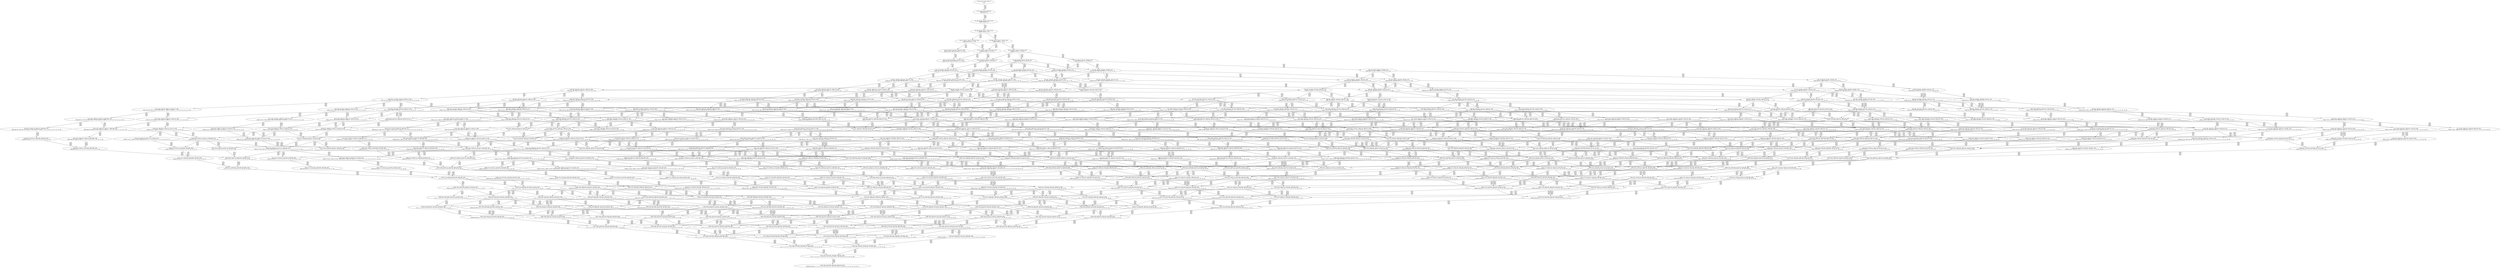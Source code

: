 digraph {
	S0[label="S0: [0, 0] [0, 0] [0, 0] [0, 0] \n{}{}"];
	S1[label="S1: [0, 0] [0, 0] [0, 0] [66, 83] \n{T0J0:66-83}{1}"];
	S2[label="S2: [66, 66] [66, 66] [66, 83] [73, 92] \n{T0J1:73-92}{1, 2}"];
	S3[label="S3: [66, 66] [66, 83] [71, 90] [73, 92] \n{T0J2:71-90}{1, 2, 3}"];
	S4[label="S4: [71, 83] [71, 83] [73, 92] [100, 120] \n{T0J3:100-120}{1, 2, 3, 4}"];
	S5[label="S5: [66, 83] [70, 88] [71, 90] [73, 92] \n{T0J8:70-88}{1, 2, 3, 9}"];
	S6[label="S6: [71, 83] [73, 92] [100, 120] [132, 160] \n{T0J3:100-120, T0J7:132-160}{1, 2, 3, 4, 8}"];
	S7[label="S7: [71, 88] [71, 90] [73, 92] [100, 125] \n{T0J3:100-125}{1, 2, 3, 4, 9}"];
	S8[label="S8: [70, 88] [71, 90] [73, 92] [82, 103] \n{T0J9:82-103}{1, 2, 3, 9, 10}"];
	S9[label="S9: [71, 90] [73, 92] [100, 125] [132, 165] \n{T0J3:100-125, T0J7:132-165}{1, 2, 3, 4, 8, 9}"];
	S10[label="S10: [71, 90] [73, 92] [82, 103] [100, 125] \n{T0J3:100-125}{1, 2, 3, 4, 9, 10}"];
	S11[label="S11: [82, 88] [82, 90] [82, 92] [94, 104] \n{T0J10:94-104}{1, 2, 3, 9, 10, 11}"];
	S12[label="S12: [71, 90] [73, 92] [82, 103] [98, 124] \n{T0J12:98-124}{1, 2, 3, 9, 10, 13}"];
	S13[label="S13: [73, 92] [82, 105] [100, 125] [132, 167] \n{T0J3:100-125, T0J7:132-167}{1, 2, 3, 4, 8, 9, 10}"];
	S14[label="S14: [82, 92] [82, 103] [94, 105] [100, 125] \n{T0J3:100-125, T0J10:94-105}{1, 2, 3, 4, 9, 10, 11}"];
	S15[label="S15: [73, 92] [82, 103] [98, 125] [100, 127] \n{T0J3:100-127, T0J12:98-125}{1, 2, 3, 4, 9, 10, 13}"];
	S16[label="S16: [82, 90] [82, 92] [94, 104] [134, 153] \n{T0J10:94-104, T0J11:134-153}{1, 2, 3, 9, 10, 11, 12}"];
	S17[label="S17: [82, 92] [82, 103] [94, 105] [98, 124] \n{T0J10:94-105, T0J12:98-124}{1, 2, 3, 9, 10, 11, 13}"];
	S18[label="S18: [73, 92] [78, 98] [82, 103] [98, 124] \n{T0J12:98-124, T0J17:78-98}{1, 2, 3, 9, 10, 13, 18}"];
	S19[label="S19: [82, 105] [94, 108] [100, 125] [132, 169] \n{T0J3:100-125, T0J7:132-169, T0J10:94-108}{1, 2, 3, 4, 8, 9, 10, 11}"];
	S20[label="S20: [82, 105] [98, 125] [100, 128] [132, 169] \n{T0J3:100-127, T0J7:132-169, T0J12:98-128}{1, 2, 3, 4, 8, 9, 10, 13}"];
	S21[label="S21: [82, 103] [94, 105] [100, 127] [134, 154] \n{T0J3:100-127, T0J10:94-105, T0J11:134-154}{1, 2, 3, 4, 9, 10, 11, 12}"];
	S22[label="S22: [82, 103] [94, 105] [98, 125] [100, 129] \n{T0J3:100-129, T0J10:94-105, T0J12:98-125}{1, 2, 3, 4, 9, 10, 11, 13}"];
	S23[label="S23: [78, 98] [82, 103] [98, 125] [100, 129] \n{T0J3:100-129, T0J12:98-125}{1, 2, 3, 4, 9, 10, 13, 18}"];
	S24[label="S24: [82, 103] [94, 105] [98, 125] [134, 154] \n{T0J10:94-105, T0J11:134-154, T0J12:98-125}{1, 2, 3, 9, 10, 11, 12, 13}"];
	S25[label="S25: [82, 98] [82, 103] [94, 105] [98, 124] \n{T0J10:94-105, T0J12:98-124}{1, 2, 3, 9, 10, 11, 13, 18}"];
	S26[label="S26: [78, 89] [79, 91] [82, 103] [98, 124] \n{T0J12:98-124, T0J18:79-91}{1, 2, 3, 9, 10, 13, 18, 19}"];
	S27[label="S27: [100, 105] [100, 108] [132, 169] [178, 203] \n{T0J4:178-203, T0J7:132-169}{1, 2, 3, 4, 5, 8, 9, 10, 11}"];
	S28[label="S28: [94, 108] [100, 127] [132, 169] [134, 180] \n{T0J7:132-180, T0J11:134-170}{1, 2, 3, 4, 8, 9, 10, 11, 12}"];
	S29[label="S29: [94, 121] [98, 125] [100, 140] [132, 180] \n{T0J7:132-180}{1, 2, 3, 4, 8, 9, 10, 11, 13}"];
	S30[label="S30: [100, 125] [100, 128] [132, 169] [178, 203] \n{T0J4:178-203, T0J7:132-169}{1, 2, 3, 4, 5, 8, 9, 10, 13}"];
	S31[label="S31: [98, 104] [100, 125] [132, 169] [170, 194] \n{T0J7:132-169, T0J13:170-194}{1, 2, 3, 4, 8, 9, 10, 13, 14}"];
	S32[label="S32: [82, 113] [98, 125] [100, 129] [132, 175] \n{T0J7:132-175}{1, 2, 3, 4, 8, 9, 10, 13, 18}"];
	S33[label="S33: [100, 103] [100, 105] [134, 154] [178, 201] \n{T0J4:178-201, T0J11:134-154}{1, 2, 3, 4, 5, 9, 10, 11, 12}"];
	S34[label="S34: [94, 105] [98, 125] [100, 140] [134, 154] \n{T0J3:100-140, T0J11:134-154}{1, 2, 3, 4, 9, 10, 11, 12, 13}"];
	S35[label="S35: [100, 103] [100, 105] [100, 125] [178, 201] \n{T0J4:178-201}{1, 2, 3, 4, 5, 9, 10, 11, 13}"];
	S36[label="S36: [82, 103] [94, 105] [98, 125] [100, 135] \n{T0J3:100-135, T0J12:98-125}{1, 2, 3, 4, 9, 10, 11, 13, 18}"];
	S37[label="S37: [79, 91] [82, 103] [98, 125] [100, 129] \n{T0J3:100-129, T0J12:98-125}{1, 2, 3, 4, 9, 10, 13, 18, 19}"];
	S38[label="S38: [82, 103] [94, 105] [98, 125] [134, 154] \n{T0J10:94-105, T0J11:134-154, T0J12:98-125}{1, 2, 3, 9, 10, 11, 12, 13, 18}"];
	S39[label="S39: [82, 91] [82, 103] [94, 105] [98, 124] \n{T0J10:94-105, T0J12:98-124}{1, 2, 3, 9, 10, 11, 13, 18, 19}"];
	S40[label="S40: [79, 91] [82, 103] [98, 124] [142, 170] \n{T0J12:98-124, T0J19:142-170}{1, 2, 3, 9, 10, 13, 18, 19, 20}"];
	S41[label="S41: [100, 108] [120, 130] [132, 169] [178, 203] \n{T0J4:178-203, T0J5:120-130, T0J7:132-169}{1, 2, 3, 4, 5, 6, 8, 9, 10, 11}"];
	S42[label="S42: [100, 127] [132, 169] [134, 180] [178, 206] \n{T0J4:178-206, T0J7:132-180, T0J11:134-170}{1, 2, 3, 4, 5, 8, 9, 10, 11, 12}"];
	S43[label="S43: [100, 128] [100, 141] [132, 180] [178, 219] \n{T0J4:178-219, T0J7:132-180}{1, 2, 3, 4, 5, 8, 9, 10, 11, 13}"];
	S44[label="S44: [98, 127] [100, 144] [132, 180] [134, 186] \n{T0J7:132-182, T0J11:134-186}{1, 2, 3, 4, 8, 9, 10, 11, 12, 13}"];
	S45[label="S45: [98, 125] [100, 140] [132, 180] [170, 194] \n{T0J7:132-180, T0J13:170-194}{1, 2, 3, 4, 8, 9, 10, 11, 13, 14}"];
	S46[label="S46: [94, 125] [98, 129] [100, 140] [132, 180] \n{T0J7:132-180}{1, 2, 3, 4, 8, 9, 10, 11, 13, 18}"];
	S47[label="S47: [100, 128] [120, 150] [132, 169] [178, 203] \n{T0J4:178-203, T0J5:120-150, T0J7:132-169}{1, 2, 3, 4, 5, 6, 8, 9, 10, 13}"];
	S48[label="S48: [100, 128] [132, 169] [170, 194] [178, 203] \n{T0J4:178-203, T0J7:132-169, T0J13:170-194}{1, 2, 3, 4, 5, 8, 9, 10, 13, 14}"];
	S49[label="S49: [100, 125] [100, 129] [132, 175] [178, 211] \n{T0J4:178-211, T0J7:132-175}{1, 2, 3, 4, 5, 8, 9, 10, 13, 18}"];
	S50[label="S50: [100, 117] [108, 125] [132, 169] [170, 194] \n{T0J7:132-169, T0J13:170-194, T0J14:108-117}{1, 2, 3, 4, 8, 9, 10, 13, 14, 15}"];
	S51[label="S51: [98, 125] [100, 129] [132, 175] [170, 194] \n{T0J7:132-175, T0J13:170-194}{1, 2, 3, 4, 8, 9, 10, 13, 14, 18}"];
	S52[label="S52: [82, 106] [98, 125] [100, 129] [132, 175] \n{T0J7:132-175}{1, 2, 3, 4, 8, 9, 10, 13, 18, 19}"];
	S53[label="S53: [100, 105] [120, 128] [134, 154] [178, 201] \n{T0J4:178-201, T0J5:120-128, T0J11:134-154}{1, 2, 3, 4, 5, 6, 9, 10, 11, 12}"];
	S54[label="S54: [100, 105] [100, 125] [134, 154] [178, 203] \n{T0J4:178-203, T0J11:134-154}{1, 2, 3, 4, 5, 9, 10, 11, 12, 13}"];
	S55[label="S55: [100, 105] [100, 125] [120, 128] [178, 201] \n{T0J4:178-201, T0J5:120-128}{1, 2, 3, 4, 5, 6, 9, 10, 11, 13}"];
	S56[label="S56: [100, 103] [100, 105] [100, 125] [178, 201] \n{T0J4:178-201}{1, 2, 3, 4, 5, 9, 10, 11, 13, 18}"];
	S57[label="S57: [94, 105] [98, 125] [100, 140] [134, 154] \n{T0J3:100-140, T0J11:134-154}{1, 2, 3, 4, 9, 10, 11, 12, 13, 18}"];
	S58[label="S58: [82, 103] [94, 105] [98, 125] [100, 135] \n{T0J3:100-135, T0J12:98-125}{1, 2, 3, 4, 9, 10, 11, 13, 18, 19}"];
	S59[label="S59: [82, 103] [98, 125] [100, 129] [142, 170] \n{T0J3:100-129, T0J12:98-125, T0J19:142-170}{1, 2, 3, 4, 9, 10, 13, 18, 19, 20}"];
	S60[label="S60: [82, 103] [94, 105] [98, 125] [134, 154] \n{T0J10:94-105, T0J11:134-154, T0J12:98-125}{1, 2, 3, 9, 10, 11, 12, 13, 18, 19}"];
	S61[label="S61: [82, 103] [94, 105] [98, 124] [142, 170] \n{T0J10:94-105, T0J12:98-124, T0J19:142-170}{1, 2, 3, 9, 10, 11, 13, 18, 19, 20}"];
	S62[label="S62: [120, 130] [132, 168] [148, 169] [178, 203] \n{T0J4:178-203, T0J5:120-130, T0J6:148-168, T0J7:132-169}{1, 2, 3, 4, 5, 6, 7, 8, 9, 10, 11}"];
	S63[label="S63: [120, 152] [132, 169] [134, 182] [178, 206] \n{T0J4:178-206, T0J5:120-152, T0J7:132-182, T0J11:134-173}{1, 2, 3, 4, 5, 6, 8, 9, 10, 11, 12}"];
	S64[label="S64: [100, 144] [120, 153] [132, 182] [178, 219] \n{T0J4:178-219, T0J7:132-182}{1, 2, 3, 4, 5, 6, 8, 9, 10, 11, 13}"];
	S65[label="S65: [100, 163] [132, 180] [134, 193] [178, 225] \n{T0J4:178-225, T0J7:132-182, T0J11:134-193}{1, 2, 3, 4, 5, 8, 9, 10, 11, 12, 13}"];
	S66[label="S66: [100, 144] [132, 180] [170, 194] [178, 223] \n{T0J4:178-223, T0J7:132-180, T0J13:170-194}{1, 2, 3, 4, 5, 8, 9, 10, 11, 13, 14}"];
	S67[label="S67: [100, 129] [100, 141] [132, 180] [178, 223] \n{T0J4:178-223, T0J7:132-180}{1, 2, 3, 4, 5, 8, 9, 10, 11, 13, 18}"];
	S68[label="S68: [100, 144] [132, 180] [134, 190] [170, 217] \n{T0J7:132-182, T0J11:134-190, T0J13:170-217}{1, 2, 3, 4, 8, 9, 10, 11, 12, 13, 14}"];
	S69[label="S69: [98, 136] [100, 144] [132, 180] [134, 190] \n{T0J7:132-182, T0J11:134-190}{1, 2, 3, 4, 8, 9, 10, 11, 12, 13, 18}"];
	S70[label="S70: [100, 125] [108, 140] [132, 180] [170, 194] \n{T0J7:132-180, T0J13:170-194}{1, 2, 3, 4, 8, 9, 10, 11, 13, 14, 15}"];
	S71[label="S71: [98, 129] [100, 141] [132, 180] [170, 194] \n{T0J7:132-180, T0J13:170-194}{1, 2, 3, 4, 8, 9, 10, 11, 13, 14, 18}"];
	S72[label="S72: [94, 122] [98, 129] [100, 140] [132, 180] \n{T0J7:132-180}{1, 2, 3, 4, 8, 9, 10, 11, 13, 18, 19}"];
	S73[label="S73: [120, 150] [132, 169] [148, 188] [178, 203] \n{T0J4:178-203, T0J6:148-188, T0J7:132-169}{1, 2, 3, 4, 5, 6, 7, 8, 9, 10, 13}"];
	S74[label="S74: [120, 153] [132, 169] [170, 194] [178, 203] \n{T0J4:178-203, T0J5:120-153, T0J7:132-169, T0J13:170-194}{1, 2, 3, 4, 5, 6, 8, 9, 10, 13, 14}"];
	S75[label="S75: [100, 129] [120, 150] [132, 175] [178, 211] \n{T0J4:178-211, T0J5:120-150, T0J7:132-175}{1, 2, 3, 4, 5, 6, 8, 9, 10, 13, 18}"];
	S76[label="S76: [108, 125] [132, 169] [170, 194] [178, 215] \n{T0J4:178-215, T0J7:132-169, T0J13:170-194}{1, 2, 3, 4, 5, 8, 9, 10, 13, 14, 15}"];
	S77[label="S77: [100, 129] [132, 175] [170, 194] [178, 223] \n{T0J4:178-223, T0J7:132-175, T0J13:170-194}{1, 2, 3, 4, 5, 8, 9, 10, 13, 14, 18}"];
	S78[label="S78: [100, 125] [100, 129] [132, 175] [178, 211] \n{T0J4:178-211, T0J7:132-175}{1, 2, 3, 4, 5, 8, 9, 10, 13, 18, 19}"];
	S79[label="S79: [108, 125] [132, 169] [170, 194] [173, 196] \n{T0J7:132-169, T0J13:170-194, T0J14:108-117, T0J15:173-196}{1, 2, 3, 4, 8, 9, 10, 13, 14, 15, 16}"];
	S80[label="S80: [100, 117] [108, 129] [132, 175] [170, 194] \n{T0J7:132-175, T0J13:170-194, T0J14:108-117}{1, 2, 3, 4, 8, 9, 10, 13, 14, 15, 18}"];
	S81[label="S81: [98, 125] [100, 129] [132, 175] [170, 194] \n{T0J7:132-175, T0J13:170-194}{1, 2, 3, 4, 8, 9, 10, 13, 14, 18, 19}"];
	S82[label="S82: [98, 125] [100, 129] [132, 175] [143, 185] \n{T0J7:132-180, T0J19:142-185}{1, 2, 3, 4, 8, 9, 10, 13, 18, 19, 20}"];
	S83[label="S83: [120, 128] [134, 154] [148, 165] [178, 201] \n{T0J4:178-201, T0J5:120-128, T0J6:148-165, T0J11:134-154}{1, 2, 3, 4, 5, 6, 7, 9, 10, 11, 12}"];
	S84[label="S84: [100, 125] [120, 130] [134, 154] [178, 203] \n{T0J4:178-203, T0J5:120-130, T0J11:134-154}{1, 2, 3, 4, 5, 6, 9, 10, 11, 12, 13}"];
	S85[label="S85: [100, 125] [120, 128] [148, 165] [178, 201] \n{T0J4:178-201, T0J5:120-128, T0J6:148-165}{1, 2, 3, 4, 5, 6, 7, 9, 10, 11, 13}"];
	S86[label="S86: [100, 105] [100, 125] [120, 128] [178, 201] \n{T0J4:178-201, T0J5:120-128}{1, 2, 3, 4, 5, 6, 9, 10, 11, 13, 18}"];
	S87[label="S87: [100, 105] [100, 125] [134, 154] [178, 203] \n{T0J4:178-203, T0J11:134-154}{1, 2, 3, 4, 5, 9, 10, 11, 12, 13, 18}"];
	S88[label="S88: [100, 103] [100, 105] [100, 125] [178, 201] \n{T0J4:178-201}{1, 2, 3, 4, 5, 9, 10, 11, 13, 18, 19}"];
	S89[label="S89: [94, 105] [98, 125] [100, 140] [134, 154] \n{T0J3:100-140, T0J11:134-154}{1, 2, 3, 4, 9, 10, 11, 12, 13, 18, 19}"];
	S90[label="S90: [94, 105] [98, 125] [100, 140] [142, 170] \n{T0J3:100-140, T0J19:142-170}{1, 2, 3, 4, 9, 10, 11, 13, 18, 19, 20}"];
	S91[label="S91: [100, 103] [100, 125] [142, 170] [178, 201] \n{T0J4:178-201, T0J19:142-170}{1, 2, 3, 4, 5, 9, 10, 13, 18, 19, 20}"];
	S92[label="S92: [94, 105] [98, 125] [134, 154] [142, 170] \n{T0J10:94-105, T0J11:134-154, T0J12:98-125, T0J19:142-170}{1, 2, 3, 9, 10, 11, 12, 13, 18, 19, 20}"];
	S93[label="S93: [132, 169] [134, 182] [168, 206] [178, 212] \n{T0J4:178-206, T0J6:148-212}{1, 2, 3, 4, 5, 6, 7, 8, 9, 10, 11, 12}"];
	S94[label="S94: [120, 180] [132, 188] [134, 204] [178, 225] \n{T0J4:178-225}{1, 2, 3, 4, 5, 6, 8, 9, 10, 11, 12, 13}"];
	S95[label="S95: [120, 166] [132, 182] [148, 204] [178, 219] \n{T0J4:178-219}{1, 2, 3, 4, 5, 6, 7, 8, 9, 10, 11, 13}"];
	S96[label="S96: [120, 169] [132, 182] [170, 194] [178, 223] \n{T0J4:178-223, T0J13:170-194}{1, 2, 3, 4, 5, 6, 8, 9, 10, 11, 13, 14}"];
	S97[label="S97: [100, 145] [120, 154] [132, 182] [178, 223] \n{T0J4:178-223, T0J7:132-182}{1, 2, 3, 4, 5, 6, 8, 9, 10, 11, 13, 18}"];
	S98[label="S98: [132, 180] [134, 194] [170, 225] [178, 242] \n{T0J4:178-242, T0J13:170-229}{1, 2, 3, 4, 5, 8, 9, 10, 11, 12, 13, 14}"];
	S99[label="S99: [100, 148] [132, 180] [134, 194] [178, 238] \n{T0J4:178-238}{1, 2, 3, 4, 5, 8, 9, 10, 11, 12, 13, 18}"];
	S100[label="S100: [108, 141] [132, 180] [170, 194] [178, 223] \n{T0J4:178-223, T0J7:132-180, T0J13:170-194}{1, 2, 3, 4, 5, 8, 9, 10, 11, 13, 14, 15}"];
	S101[label="S101: [100, 145] [132, 180] [170, 194] [178, 227] \n{T0J4:178-227, T0J7:132-180, T0J13:170-194}{1, 2, 3, 4, 5, 8, 9, 10, 11, 13, 14, 18}"];
	S102[label="S102: [100, 129] [100, 141] [132, 180] [178, 223] \n{T0J4:178-223, T0J7:132-180}{1, 2, 3, 4, 5, 8, 9, 10, 11, 13, 18, 19}"];
	S103[label="S103: [108, 152] [132, 180] [134, 190] [170, 217] \n{T0J13:170-217}{1, 2, 3, 4, 8, 9, 10, 11, 12, 13, 14, 15}"];
	S104[label="S104: [100, 148] [132, 180] [134, 194] [170, 229] \n{T0J13:170-229}{1, 2, 3, 4, 8, 9, 10, 11, 12, 13, 14, 18}"];
	S105[label="S105: [98, 141] [100, 144] [132, 180] [134, 190] \n{}{1, 2, 3, 4, 8, 9, 10, 11, 12, 13, 18, 19}"];
	S106[label="S106: [134, 139] [134, 144] [134, 178] [165, 180] \n{T0J21:165-178}{1, 2, 3, 4, 8, 9, 10, 11, 12, 13, 18, 22}"];
	S107[label="S107: [108, 141] [132, 180] [170, 194] [173, 196] \n{T0J7:132-180, T0J13:170-194, T0J15:173-196}{1, 2, 3, 4, 8, 9, 10, 11, 13, 14, 15, 16}"];
	S108[label="S108: [100, 129] [108, 141] [132, 180] [170, 194] \n{T0J7:132-180, T0J13:170-194}{1, 2, 3, 4, 8, 9, 10, 11, 13, 14, 15, 18}"];
	S109[label="S109: [98, 129] [100, 141] [132, 180] [170, 194] \n{T0J7:132-180, T0J13:170-194}{1, 2, 3, 4, 8, 9, 10, 11, 13, 14, 18, 19}"];
	S110[label="S110: [98, 129] [100, 141] [132, 180] [143, 185] \n{T0J7:132-182, T0J19:142-185}{1, 2, 3, 4, 8, 9, 10, 11, 13, 18, 19, 20}"];
	S111[label="S111: [132, 169] [168, 194] [170, 203] [178, 213] \n{T0J4:178-203, T0J6:168-213, T0J13:170-194}{1, 2, 3, 4, 5, 6, 7, 8, 9, 10, 13, 14}"];
	S112[label="S112: [120, 150] [132, 175] [148, 189] [178, 211] \n{T0J4:178-211, T0J6:148-189, T0J7:132-175}{1, 2, 3, 4, 5, 6, 7, 8, 9, 10, 13, 18}"];
	S113[label="S113: [120, 154] [132, 175] [170, 194] [178, 223] \n{T0J4:178-223, T0J5:120-154, T0J7:132-175, T0J13:170-194}{1, 2, 3, 4, 5, 6, 8, 9, 10, 13, 14, 18}"];
	S114[label="S114: [100, 129] [120, 150] [132, 175] [178, 211] \n{T0J4:178-211, T0J5:120-150, T0J7:132-175}{1, 2, 3, 4, 5, 6, 8, 9, 10, 13, 18, 19}"];
	S115[label="S115: [128, 150] [132, 169] [170, 194] [178, 215] \n{T0J4:178-215, T0J5:128-150, T0J7:132-169, T0J13:170-194}{1, 2, 3, 4, 5, 6, 8, 9, 10, 13, 14, 15}"];
	S116[label="S116: [108, 129] [132, 175] [170, 194] [178, 223] \n{T0J4:178-223, T0J7:132-175, T0J13:170-194}{1, 2, 3, 4, 5, 8, 9, 10, 13, 14, 15, 18}"];
	S117[label="S117: [100, 129] [132, 175] [170, 194] [178, 223] \n{T0J4:178-223, T0J7:132-175, T0J13:170-194}{1, 2, 3, 4, 5, 8, 9, 10, 13, 14, 18, 19}"];
	S118[label="S118: [100, 129] [132, 175] [143, 185] [178, 223] \n{T0J4:178-223, T0J7:132-180, T0J19:142-185}{1, 2, 3, 4, 5, 8, 9, 10, 13, 18, 19, 20}"];
	S119[label="S119: [132, 169] [170, 194] [173, 196] [186, 223] \n{T0J4:186-223, T0J7:132-169, T0J13:170-194, T0J15:173-196}{1, 2, 3, 4, 5, 8, 9, 10, 13, 14, 15, 16}"];
	S120[label="S120: [108, 129] [132, 175] [170, 194] [173, 196] \n{T0J7:132-175, T0J13:170-194, T0J14:108-117, T0J15:173-196}{1, 2, 3, 4, 8, 9, 10, 13, 14, 15, 16, 18}"];
	S121[label="S121: [100, 117] [108, 129] [132, 175] [170, 194] \n{T0J7:132-175, T0J13:170-194, T0J14:108-117}{1, 2, 3, 4, 8, 9, 10, 13, 14, 15, 18, 19}"];
	S122[label="S122: [100, 129] [132, 175] [143, 185] [170, 194] \n{T0J7:132-180, T0J13:170-194, T0J19:142-185}{1, 2, 3, 4, 8, 9, 10, 13, 14, 18, 19, 20}"];
	S123[label="S123: [120, 130] [134, 154] [148, 185] [178, 203] \n{T0J4:178-203, T0J6:148-185, T0J11:134-154}{1, 2, 3, 4, 5, 6, 7, 9, 10, 11, 12, 13}"];
	S124[label="S124: [100, 125] [120, 128] [148, 165] [178, 201] \n{T0J4:178-201, T0J5:120-128, T0J6:148-165}{1, 2, 3, 4, 5, 6, 7, 9, 10, 11, 13, 18}"];
	S125[label="S125: [100, 125] [120, 130] [134, 154] [178, 203] \n{T0J4:178-203, T0J5:120-130, T0J11:134-154}{1, 2, 3, 4, 5, 6, 9, 10, 11, 12, 13, 18}"];
	S126[label="S126: [100, 105] [100, 125] [120, 128] [178, 201] \n{T0J4:178-201, T0J5:120-128}{1, 2, 3, 4, 5, 6, 9, 10, 11, 13, 18, 19}"];
	S127[label="S127: [100, 105] [100, 125] [134, 154] [178, 203] \n{T0J4:178-203, T0J11:134-154}{1, 2, 3, 4, 5, 9, 10, 11, 12, 13, 18, 19}"];
	S128[label="S128: [100, 105] [100, 125] [142, 170] [178, 203] \n{T0J4:178-203, T0J19:142-170}{1, 2, 3, 4, 5, 9, 10, 11, 13, 18, 19, 20}"];
	S129[label="S129: [100, 125] [120, 128] [142, 170] [178, 201] \n{T0J4:178-201, T0J5:120-128, T0J19:142-170}{1, 2, 3, 4, 5, 6, 9, 10, 13, 18, 19, 20}"];
	S130[label="S130: [98, 125] [123, 142] [134, 154] [142, 170] \n{T0J3:123-142, T0J11:134-154, T0J19:142-170}{1, 2, 3, 4, 9, 10, 11, 12, 13, 18, 19, 20}"];
	S131[label="S131: [132, 188] [134, 205] [168, 225] [178, 240] \n{}{1, 2, 3, 4, 5, 6, 7, 8, 9, 10, 11, 12, 13}"];
	S132[label="S132: [132, 194] [134, 205] [170, 225] [178, 242] \n{}{1, 2, 3, 4, 5, 6, 8, 9, 10, 11, 12, 13, 14}"];
	S133[label="S133: [120, 173] [132, 188] [134, 206] [178, 238] \n{T0J4:178-238}{1, 2, 3, 4, 5, 6, 8, 9, 10, 11, 12, 13, 18}"];
	S134[label="S134: [132, 185] [168, 194] [170, 223] [178, 229] \n{T0J4:178-223, T0J13:170-194}{1, 2, 3, 4, 5, 6, 7, 8, 9, 10, 11, 13, 14}"];
	S135[label="S135: [120, 166] [132, 182] [148, 205] [178, 223] \n{T0J4:178-223}{1, 2, 3, 4, 5, 6, 7, 8, 9, 10, 11, 13, 18}"];
	S136[label="S136: [120, 170] [132, 182] [170, 194] [178, 227] \n{T0J4:178-227, T0J13:170-194}{1, 2, 3, 4, 5, 6, 8, 9, 10, 11, 13, 14, 18}"];
	S137[label="S137: [100, 145] [120, 154] [132, 182] [178, 223] \n{T0J4:178-223, T0J7:132-182}{1, 2, 3, 4, 5, 6, 8, 9, 10, 11, 13, 18, 19}"];
	S138[label="S138: [132, 180] [134, 194] [170, 225] [178, 250] \n{T0J4:178-250, T0J13:170-229}{1, 2, 3, 4, 5, 8, 9, 10, 11, 12, 13, 14, 15}"];
	S139[label="S139: [132, 180] [134, 194] [170, 231] [178, 246] \n{T0J4:178-246, T0J13:170-231}{1, 2, 3, 4, 5, 8, 9, 10, 11, 12, 13, 14, 18}"];
	S140[label="S140: [100, 144] [132, 180] [134, 194] [178, 240] \n{T0J4:178-240}{1, 2, 3, 4, 5, 8, 9, 10, 11, 12, 13, 18, 19}"];
	S141[label="S141: [134, 180] [134, 180] [165, 194] [178, 240] \n{T0J4:178-240, T0J21:165-180}{1, 2, 3, 4, 5, 8, 9, 10, 11, 12, 13, 18, 22}"];
	S142[label="S142: [128, 166] [132, 180] [170, 194] [178, 223] \n{T0J4:178-223, T0J13:170-194}{1, 2, 3, 4, 5, 6, 8, 9, 10, 11, 13, 14, 15}"];
	S143[label="S143: [108, 145] [132, 180] [170, 194] [178, 227] \n{T0J4:178-227, T0J7:132-180, T0J13:170-194}{1, 2, 3, 4, 5, 8, 9, 10, 11, 13, 14, 15, 18}"];
	S144[label="S144: [100, 145] [132, 180] [170, 194] [178, 227] \n{T0J4:178-227, T0J7:132-180, T0J13:170-194}{1, 2, 3, 4, 5, 8, 9, 10, 11, 13, 14, 18, 19}"];
	S145[label="S145: [100, 145] [132, 180] [143, 185] [178, 227] \n{T0J4:178-227, T0J7:132-182, T0J19:142-185}{1, 2, 3, 4, 5, 8, 9, 10, 11, 13, 18, 19, 20}"];
	S146[label="S146: [132, 180] [134, 194] [170, 217] [173, 233] \n{T0J13:170-217, T0J15:173-233}{1, 2, 3, 4, 8, 9, 10, 11, 12, 13, 14, 15, 16}"];
	S147[label="S147: [108, 154] [132, 180] [134, 194] [170, 229] \n{T0J13:170-229}{1, 2, 3, 4, 8, 9, 10, 11, 12, 13, 14, 15, 18}"];
	S148[label="S148: [100, 144] [132, 180] [134, 194] [170, 231] \n{T0J13:170-231}{1, 2, 3, 4, 8, 9, 10, 11, 12, 13, 14, 18, 19}"];
	S149[label="S149: [134, 180] [134, 180] [165, 194] [170, 231] \n{T0J13:170-231, T0J21:165-180}{1, 2, 3, 4, 8, 9, 10, 11, 12, 13, 14, 18, 22}"];
	S150[label="S150: [100, 144] [132, 180] [134, 190] [150, 222] \n{T0J19:142-222}{1, 2, 3, 4, 8, 9, 10, 11, 12, 13, 18, 19, 20}"];
	S151[label="S151: [134, 144] [134, 180] [134, 180] [165, 190] \n{T0J21:165-180}{1, 2, 3, 4, 8, 9, 10, 11, 12, 13, 18, 19, 22}"];
	S152[label="S152: [132, 180] [170, 194] [173, 196] [186, 239] \n{T0J4:186-239, T0J13:170-194, T0J15:173-196}{1, 2, 3, 4, 5, 8, 9, 10, 11, 13, 14, 15, 16}"];
	S153[label="S153: [108, 145] [132, 180] [170, 194] [173, 196] \n{T0J7:132-180, T0J13:170-194, T0J15:173-196}{1, 2, 3, 4, 8, 9, 10, 11, 13, 14, 15, 16, 18}"];
	S154[label="S154: [100, 129] [108, 141] [132, 180] [170, 194] \n{T0J7:132-180, T0J13:170-194}{1, 2, 3, 4, 8, 9, 10, 11, 13, 14, 15, 18, 19}"];
	S155[label="S155: [100, 145] [132, 180] [143, 185] [170, 194] \n{T0J7:132-182, T0J13:170-194, T0J19:142-185}{1, 2, 3, 4, 8, 9, 10, 11, 13, 14, 18, 19, 20}"];
	S156[label="S156: [132, 175] [168, 194] [170, 214] [178, 223] \n{T0J4:178-223, T0J6:168-214, T0J13:170-194}{1, 2, 3, 4, 5, 6, 7, 8, 9, 10, 13, 14, 18}"];
	S157[label="S157: [120, 150] [132, 175] [148, 189] [178, 211] \n{T0J4:178-211, T0J6:148-189, T0J7:132-175}{1, 2, 3, 4, 5, 6, 7, 8, 9, 10, 13, 18, 19}"];
	S158[label="S158: [120, 154] [132, 175] [170, 194] [178, 223] \n{T0J4:178-223, T0J5:120-154, T0J7:132-175, T0J13:170-194}{1, 2, 3, 4, 5, 6, 8, 9, 10, 13, 14, 18, 19}"];
	S159[label="S159: [120, 154] [132, 175] [143, 201] [178, 223] \n{T0J4:178-223, T0J7:132-202, T0J19:142-185}{1, 2, 3, 4, 5, 6, 8, 9, 10, 13, 18, 19, 20}"];
	S160[label="S160: [132, 169] [170, 194] [176, 210] [178, 215] \n{T0J4:178-215, T0J6:176-210, T0J13:170-194}{1, 2, 3, 4, 5, 6, 7, 8, 9, 10, 13, 14, 15}"];
	S161[label="S161: [128, 154] [132, 175] [170, 194] [178, 223] \n{T0J4:178-223, T0J5:128-154, T0J7:132-175, T0J13:170-194}{1, 2, 3, 4, 5, 6, 8, 9, 10, 13, 14, 15, 18}"];
	S162[label="S162: [108, 129] [132, 175] [170, 194] [178, 223] \n{T0J4:178-223, T0J7:132-175, T0J13:170-194}{1, 2, 3, 4, 5, 8, 9, 10, 13, 14, 15, 18, 19}"];
	S163[label="S163: [132, 175] [143, 185] [170, 194] [178, 227] \n{T0J4:178-227, T0J7:132-180, T0J13:170-194, T0J19:142-185}{1, 2, 3, 4, 5, 8, 9, 10, 13, 14, 18, 19, 20}"];
	S164[label="S164: [152, 194] [170, 194] [173, 196] [186, 223] \n{T0J4:186-223, T0J5:152-194, T0J13:170-194, T0J15:173-196}{1, 2, 3, 4, 5, 6, 8, 9, 10, 13, 14, 15, 16}"];
	S165[label="S165: [132, 175] [170, 194] [173, 196] [186, 227] \n{T0J4:186-227, T0J7:132-175, T0J13:170-194, T0J15:173-196}{1, 2, 3, 4, 5, 8, 9, 10, 13, 14, 15, 16, 18}"];
	S166[label="S166: [108, 129] [132, 175] [170, 194] [173, 196] \n{T0J7:132-175, T0J13:170-194, T0J14:108-117, T0J15:173-196}{1, 2, 3, 4, 8, 9, 10, 13, 14, 15, 16, 18, 19}"];
	S167[label="S167: [108, 129] [132, 175] [143, 185] [170, 194] \n{T0J7:132-180, T0J13:170-194, T0J14:108-117, T0J19:142-185}{1, 2, 3, 4, 8, 9, 10, 13, 14, 15, 18, 19, 20}"];
	S168[label="S168: [120, 130] [134, 154] [148, 185] [178, 203] \n{T0J4:178-203, T0J6:148-185, T0J11:134-154}{1, 2, 3, 4, 5, 6, 7, 9, 10, 11, 12, 13, 18}"];
	S169[label="S169: [100, 125] [120, 128] [148, 165] [178, 201] \n{T0J4:178-201, T0J5:120-128, T0J6:148-165}{1, 2, 3, 4, 5, 6, 7, 9, 10, 11, 13, 18, 19}"];
	S170[label="S170: [100, 125] [120, 130] [134, 154] [178, 203] \n{T0J4:178-203, T0J5:120-130, T0J11:134-154}{1, 2, 3, 4, 5, 6, 9, 10, 11, 12, 13, 18, 19}"];
	S171[label="S171: [100, 125] [120, 130] [142, 170] [178, 203] \n{T0J4:178-203, T0J5:120-130, T0J19:142-170}{1, 2, 3, 4, 5, 6, 9, 10, 11, 13, 18, 19, 20}"];
	S172[label="S172: [120, 128] [142, 170] [148, 185] [178, 201] \n{T0J4:178-201, T0J6:148-185, T0J19:142-170}{1, 2, 3, 4, 5, 6, 7, 9, 10, 13, 18, 19, 20}"];
	S173[label="S173: [123, 125] [134, 154] [142, 170] [201, 223] \n{T0J4:201-223, T0J11:134-154, T0J19:142-170}{1, 2, 3, 4, 5, 9, 10, 11, 12, 13, 18, 19, 20}"];
	S174[label="S174: [134, 205] [168, 225] [178, 242] [180, 278] \n{}{1, 2, 3, 4, 5, 6, 7, 8, 9, 10, 11, 12, 13, 14}"];
	S175[label="S175: [132, 197] [134, 206] [168, 233] [178, 240] \n{}{1, 2, 3, 4, 5, 6, 7, 8, 9, 10, 11, 12, 13, 18}"];
	S176[label="S176: [132, 194] [142, 205] [170, 225] [178, 250] \n{}{1, 2, 3, 4, 5, 6, 8, 9, 10, 11, 12, 13, 14, 15}"];
	S177[label="S177: [132, 194] [134, 206] [170, 231] [178, 246] \n{}{1, 2, 3, 4, 5, 6, 8, 9, 10, 11, 12, 13, 14, 18}"];
	S178[label="S178: [120, 169] [132, 188] [134, 206] [178, 240] \n{T0J4:178-240}{1, 2, 3, 4, 5, 6, 8, 9, 10, 11, 12, 13, 18, 19}"];
	S179[label="S179: [134, 180] [134, 194] [165, 206] [178, 240] \n{}{1, 2, 3, 4, 5, 6, 8, 9, 10, 11, 12, 13, 18, 22}"];
	S180[label="S180: [132, 191] [168, 194] [170, 227] [178, 230] \n{T0J4:178-227}{1, 2, 3, 4, 5, 6, 7, 8, 9, 10, 11, 13, 14, 18}"];
	S181[label="S181: [120, 166] [132, 182] [148, 205] [178, 223] \n{T0J4:178-223}{1, 2, 3, 4, 5, 6, 7, 8, 9, 10, 11, 13, 18, 19}"];
	S182[label="S182: [120, 170] [132, 182] [170, 194] [178, 227] \n{T0J4:178-227, T0J13:170-194}{1, 2, 3, 4, 5, 6, 8, 9, 10, 11, 13, 14, 18, 19}"];
	S183[label="S183: [120, 170] [132, 182] [143, 202] [178, 227] \n{T0J4:178-227}{1, 2, 3, 4, 5, 6, 8, 9, 10, 11, 13, 18, 19, 20}"];
	S184[label="S184: [134, 194] [170, 225] [173, 233] [186, 278] \n{T0J4:178-278}{1, 2, 3, 4, 5, 8, 9, 10, 11, 12, 13, 14, 15, 16}"];
	S185[label="S185: [132, 180] [134, 194] [170, 231] [178, 252] \n{T0J4:178-252, T0J13:170-231}{1, 2, 3, 4, 5, 8, 9, 10, 11, 12, 13, 14, 15, 18}"];
	S186[label="S186: [132, 180] [134, 194] [170, 231] [178, 246] \n{T0J4:178-246, T0J13:170-231}{1, 2, 3, 4, 5, 8, 9, 10, 11, 12, 13, 14, 18, 19}"];
	S187[label="S187: [134, 180] [165, 194] [170, 231] [178, 278] \n{T0J4:178-278}{1, 2, 3, 4, 5, 8, 9, 10, 11, 12, 13, 14, 18, 22}"];
	S188[label="S188: [132, 180] [134, 194] [150, 222] [178, 242] \n{T0J4:178-242}{1, 2, 3, 4, 5, 8, 9, 10, 11, 12, 13, 18, 19, 20}"];
	S189[label="S189: [134, 180] [134, 180] [165, 194] [178, 242] \n{T0J4:178-242, T0J21:165-180}{1, 2, 3, 4, 5, 8, 9, 10, 11, 12, 13, 18, 19, 22}"];
	S190[label="S190: [132, 185] [170, 194] [176, 223] [178, 226] \n{T0J4:178-223, T0J6:176-226, T0J13:170-194}{1, 2, 3, 4, 5, 6, 7, 8, 9, 10, 11, 13, 14, 15}"];
	S191[label="S191: [128, 170] [132, 180] [170, 194] [178, 227] \n{T0J4:178-227, T0J13:170-194}{1, 2, 3, 4, 5, 6, 8, 9, 10, 11, 13, 14, 15, 18}"];
	S192[label="S192: [108, 145] [132, 180] [170, 194] [178, 227] \n{T0J4:178-227, T0J7:132-180, T0J13:170-194}{1, 2, 3, 4, 5, 8, 9, 10, 11, 13, 14, 15, 18, 19}"];
	S193[label="S193: [132, 180] [143, 185] [170, 194] [178, 243] \n{T0J4:178-243, T0J13:170-194}{1, 2, 3, 4, 5, 8, 9, 10, 11, 13, 14, 18, 19, 20}"];
	S194[label="S194: [134, 194] [170, 207] [173, 217] [184, 233] \n{T0J13:170-217, T0J15:173-233, T0J16:184-207}{1, 2, 3, 4, 8, 9, 10, 11, 12, 13, 14, 15, 16, 17}"];
	S195[label="S195: [132, 180] [134, 194] [170, 229] [173, 233] \n{T0J13:170-229, T0J15:173-233}{1, 2, 3, 4, 8, 9, 10, 11, 12, 13, 14, 15, 16, 18}"];
	S196[label="S196: [108, 154] [132, 180] [134, 194] [170, 231] \n{T0J13:170-231}{1, 2, 3, 4, 8, 9, 10, 11, 12, 13, 14, 15, 18, 19}"];
	S197[label="S197: [134, 180] [134, 180] [165, 194] [170, 231] \n{T0J13:170-231, T0J21:165-180}{1, 2, 3, 4, 8, 9, 10, 11, 12, 13, 14, 15, 18, 22}"];
	S198[label="S198: [132, 180] [134, 194] [150, 222] [170, 231] \n{T0J13:170-231, T0J19:142-222}{1, 2, 3, 4, 8, 9, 10, 11, 12, 13, 14, 18, 19, 20}"];
	S199[label="S199: [134, 180] [134, 180] [165, 194] [170, 231] \n{T0J13:170-231, T0J21:165-180}{1, 2, 3, 4, 8, 9, 10, 11, 12, 13, 14, 18, 19, 22}"];
	S200[label="S200: [134, 180] [134, 180] [150, 190] [165, 222] \n{T0J19:142-222, T0J21:165-180}{1, 2, 3, 4, 8, 9, 10, 11, 12, 13, 18, 19, 20, 22}"];
	S201[label="S201: [152, 194] [170, 196] [173, 205] [186, 239] \n{T0J4:186-239, T0J5:152-205}{1, 2, 3, 4, 5, 6, 8, 9, 10, 11, 13, 14, 15, 16}"];
	S202[label="S202: [132, 180] [170, 194] [173, 196] [186, 243] \n{T0J4:186-243, T0J13:170-194, T0J15:173-196}{1, 2, 3, 4, 5, 8, 9, 10, 11, 13, 14, 15, 16, 18}"];
	S203[label="S203: [108, 145] [132, 180] [170, 194] [173, 196] \n{T0J7:132-180, T0J13:170-194, T0J15:173-196}{1, 2, 3, 4, 8, 9, 10, 11, 13, 14, 15, 16, 18, 19}"];
	S204[label="S204: [108, 145] [132, 180] [143, 185] [170, 194] \n{T0J7:132-182, T0J13:170-194, T0J19:142-185}{1, 2, 3, 4, 8, 9, 10, 11, 13, 14, 15, 18, 19, 20}"];
	S205[label="S205: [132, 175] [168, 194] [170, 214] [178, 223] \n{T0J4:178-223, T0J6:168-214, T0J13:170-194}{1, 2, 3, 4, 5, 6, 7, 8, 9, 10, 13, 14, 18, 19}"];
	S206[label="S206: [132, 175] [143, 201] [168, 214] [178, 223] \n{T0J4:178-223, T0J6:148-214}{1, 2, 3, 4, 5, 6, 7, 8, 9, 10, 13, 18, 19, 20}"];
	S207[label="S207: [132, 175] [170, 194] [176, 214] [178, 223] \n{T0J4:178-223, T0J6:176-214, T0J13:170-194}{1, 2, 3, 4, 5, 6, 7, 8, 9, 10, 13, 14, 15, 18}"];
	S208[label="S208: [128, 154] [132, 175] [170, 194] [178, 223] \n{T0J4:178-223, T0J5:128-154, T0J7:132-175, T0J13:170-194}{1, 2, 3, 4, 5, 6, 8, 9, 10, 13, 14, 15, 18, 19}"];
	S209[label="S209: [143, 185] [152, 194] [170, 200] [178, 227] \n{T0J4:178-227, T0J5:152-200}{1, 2, 3, 4, 5, 6, 8, 9, 10, 13, 14, 18, 19, 20}"];
	S210[label="S210: [170, 194] [173, 196] [186, 223] [200, 254] \n{T0J6:200-254}{1, 2, 3, 4, 5, 6, 7, 8, 9, 10, 13, 14, 15, 16}"];
	S211[label="S211: [152, 194] [170, 196] [173, 200] [186, 227] \n{T0J4:186-227, T0J5:152-200}{1, 2, 3, 4, 5, 6, 8, 9, 10, 13, 14, 15, 16, 18}"];
	S212[label="S212: [132, 175] [170, 194] [173, 196] [186, 227] \n{T0J4:186-227, T0J7:132-175, T0J13:170-194, T0J15:173-196}{1, 2, 3, 4, 5, 8, 9, 10, 13, 14, 15, 16, 18, 19}"];
	S213[label="S213: [132, 175] [143, 185] [170, 194] [186, 227] \n{T0J4:186-227, T0J7:132-180, T0J13:170-194, T0J19:142-185}{1, 2, 3, 4, 5, 8, 9, 10, 13, 14, 15, 18, 19, 20}"];
	S214[label="S214: [120, 130] [134, 154] [148, 185] [178, 203] \n{T0J4:178-203, T0J6:148-185, T0J11:134-154}{1, 2, 3, 4, 5, 6, 7, 9, 10, 11, 12, 13, 18, 19}"];
	S215[label="S215: [120, 130] [142, 170] [148, 185] [178, 203] \n{T0J4:178-203, T0J6:148-185, T0J19:142-170}{1, 2, 3, 4, 5, 6, 7, 9, 10, 11, 13, 18, 19, 20}"];
	S216[label="S216: [134, 150] [142, 154] [143, 170] [201, 223] \n{T0J4:201-223, T0J5:143-150, T0J11:134-154, T0J19:142-170}{1, 2, 3, 4, 5, 6, 9, 10, 11, 12, 13, 18, 19, 20}"];
	S217[label="S217: [142, 218] [168, 225] [178, 250] [180, 278] \n{}{1, 2, 3, 4, 5, 6, 7, 8, 9, 10, 11, 12, 13, 14, 15}"];
	S218[label="S218: [134, 213] [168, 233] [178, 246] [180, 295] \n{}{1, 2, 3, 4, 5, 6, 7, 8, 9, 10, 11, 12, 13, 14, 18}"];
	S219[label="S219: [132, 206] [134, 206] [168, 233] [178, 240] \n{}{1, 2, 3, 4, 5, 6, 7, 8, 9, 10, 11, 12, 13, 18, 19}"];
	S220[label="S220: [178, 206] [178, 233] [178, 240] [256, 302] \n{T0J20:256-302}{1, 2, 3, 4, 5, 6, 7, 8, 9, 10, 11, 12, 13, 18, 21}"];
	S221[label="S221: [134, 206] [165, 233] [168, 240] [178, 243] \n{}{1, 2, 3, 4, 5, 6, 7, 8, 9, 10, 11, 12, 13, 18, 22}"];
	S222[label="S222: [142, 219] [170, 225] [173, 233] [186, 278] \n{}{1, 2, 3, 4, 5, 6, 8, 9, 10, 11, 12, 13, 14, 15, 16}"];
	S223[label="S223: [132, 194] [142, 206] [170, 231] [178, 252] \n{}{1, 2, 3, 4, 5, 6, 8, 9, 10, 11, 12, 13, 14, 15, 18}"];
	S224[label="S224: [132, 194] [134, 206] [170, 231] [178, 246] \n{}{1, 2, 3, 4, 5, 6, 8, 9, 10, 11, 12, 13, 14, 18, 19}"];
	S225[label="S225: [134, 194] [165, 206] [170, 231] [178, 278] \n{}{1, 2, 3, 4, 5, 6, 8, 9, 10, 11, 12, 13, 14, 18, 22}"];
	S226[label="S226: [132, 194] [134, 206] [152, 222] [178, 242] \n{}{1, 2, 3, 4, 5, 6, 8, 9, 10, 11, 12, 13, 18, 19, 20}"];
	S227[label="S227: [134, 180] [134, 194] [165, 206] [178, 242] \n{}{1, 2, 3, 4, 5, 6, 8, 9, 10, 11, 12, 13, 18, 19, 22}"];
	S228[label="S228: [132, 191] [168, 194] [170, 227] [178, 230] \n{T0J4:178-227}{1, 2, 3, 4, 5, 6, 7, 8, 9, 10, 11, 13, 14, 18, 19}"];
	S229[label="S229: [132, 191] [143, 202] [168, 227] [178, 230] \n{T0J4:178-227}{1, 2, 3, 4, 5, 6, 7, 8, 9, 10, 11, 13, 18, 19, 20}"];
	S230[label="S230: [170, 207] [173, 225] [184, 233] [186, 292] \n{T0J4:178-292}{1, 2, 3, 4, 5, 8, 9, 10, 11, 12, 13, 14, 15, 16, 17}"];
	S231[label="S231: [134, 194] [170, 231] [173, 233] [186, 278] \n{T0J4:178-278}{1, 2, 3, 4, 5, 8, 9, 10, 11, 12, 13, 14, 15, 16, 18}"];
	S232[label="S232: [132, 180] [134, 194] [170, 231] [178, 252] \n{T0J4:178-252, T0J13:170-231}{1, 2, 3, 4, 5, 8, 9, 10, 11, 12, 13, 14, 15, 18, 19}"];
	S233[label="S233: [134, 180] [165, 194] [170, 231] [178, 278] \n{T0J4:178-278}{1, 2, 3, 4, 5, 8, 9, 10, 11, 12, 13, 14, 15, 18, 22}"];
	S234[label="S234: [134, 194] [150, 222] [170, 231] [184, 278] \n{T0J4:178-278}{1, 2, 3, 4, 5, 8, 9, 10, 11, 12, 13, 14, 18, 19, 20}"];
	S235[label="S235: [134, 180] [165, 194] [170, 231] [178, 278] \n{T0J4:178-278}{1, 2, 3, 4, 5, 8, 9, 10, 11, 12, 13, 14, 18, 19, 22}"];
	S236[label="S236: [134, 180] [150, 194] [165, 222] [178, 278] \n{T0J4:178-278}{1, 2, 3, 4, 5, 8, 9, 10, 11, 12, 13, 18, 19, 20, 22}"];
	S237[label="S237: [132, 191] [170, 194] [176, 227] [178, 230] \n{T0J4:178-227, T0J6:176-230}{1, 2, 3, 4, 5, 6, 7, 8, 9, 10, 11, 13, 14, 15, 18}"];
	S238[label="S238: [128, 170] [132, 180] [170, 194] [178, 227] \n{T0J4:178-227, T0J13:170-194}{1, 2, 3, 4, 5, 6, 8, 9, 10, 11, 13, 14, 15, 18, 19}"];
	S239[label="S239: [143, 185] [152, 194] [170, 205] [178, 243] \n{T0J5:152-205}{1, 2, 3, 4, 5, 6, 8, 9, 10, 11, 13, 14, 18, 19, 20}"];
	S240[label="S240: [134, 194] [170, 207] [173, 229] [184, 233] \n{T0J13:170-229, T0J15:173-233, T0J16:184-207}{1, 2, 3, 4, 8, 9, 10, 11, 12, 13, 14, 15, 16, 17, 18}"];
	S241[label="S241: [132, 180] [134, 194] [170, 231] [173, 233] \n{T0J13:170-231, T0J15:173-233}{1, 2, 3, 4, 8, 9, 10, 11, 12, 13, 14, 15, 16, 18, 19}"];
	S242[label="S242: [134, 180] [165, 194] [170, 231] [173, 233] \n{T0J13:170-231, T0J15:173-233, T0J21:165-180}{1, 2, 3, 4, 8, 9, 10, 11, 12, 13, 14, 15, 16, 18, 22}"];
	S243[label="S243: [132, 180] [134, 194] [150, 222] [170, 231] \n{T0J13:170-231, T0J19:142-222}{1, 2, 3, 4, 8, 9, 10, 11, 12, 13, 14, 15, 18, 19, 20}"];
	S244[label="S244: [134, 180] [134, 180] [165, 194] [170, 231] \n{T0J13:170-231, T0J21:165-180}{1, 2, 3, 4, 8, 9, 10, 11, 12, 13, 14, 15, 18, 19, 22}"];
	S245[label="S245: [134, 180] [150, 194] [165, 222] [170, 231] \n{T0J13:170-231, T0J19:142-222, T0J21:165-180}{1, 2, 3, 4, 8, 9, 10, 11, 12, 13, 14, 18, 19, 20, 22}"];
	S246[label="S246: [170, 196] [173, 210] [186, 239] [200, 254] \n{T0J6:200-254}{1, 2, 3, 4, 5, 6, 7, 8, 9, 10, 11, 13, 14, 15, 16}"];
	S247[label="S247: [152, 194] [170, 196] [173, 205] [186, 243] \n{T0J4:186-243, T0J5:152-205}{1, 2, 3, 4, 5, 6, 8, 9, 10, 11, 13, 14, 15, 16, 18}"];
	S248[label="S248: [132, 180] [170, 194] [173, 196] [186, 243] \n{T0J4:186-243, T0J13:170-194, T0J15:173-196}{1, 2, 3, 4, 5, 8, 9, 10, 11, 13, 14, 15, 16, 18, 19}"];
	S249[label="S249: [132, 180] [143, 185] [170, 194] [186, 243] \n{T0J4:186-243, T0J13:170-194}{1, 2, 3, 4, 5, 8, 9, 10, 11, 13, 14, 15, 18, 19, 20}"];
	S250[label="S250: [132, 175] [170, 194] [176, 214] [178, 223] \n{T0J4:178-223, T0J6:176-214, T0J13:170-194}{1, 2, 3, 4, 5, 6, 7, 8, 9, 10, 13, 14, 15, 18, 19}"];
	S251[label="S251: [152, 194] [170, 200] [178, 227] [191, 245] \n{T0J6:191-245}{1, 2, 3, 4, 5, 6, 7, 8, 9, 10, 13, 14, 18, 19, 20}"];
	S252[label="S252: [170, 196] [173, 200] [186, 227] [200, 254] \n{T0J6:200-254}{1, 2, 3, 4, 5, 6, 7, 8, 9, 10, 13, 14, 15, 16, 18}"];
	S253[label="S253: [152, 194] [170, 196] [173, 200] [186, 227] \n{T0J4:186-227, T0J5:152-200}{1, 2, 3, 4, 5, 6, 8, 9, 10, 13, 14, 15, 16, 18, 19}"];
	S254[label="S254: [143, 185] [152, 194] [170, 200] [186, 227] \n{T0J4:186-227, T0J5:152-200}{1, 2, 3, 4, 5, 6, 8, 9, 10, 13, 14, 15, 18, 19, 20}"];
	S255[label="S255: [142, 154] [143, 170] [182, 210] [201, 223] \n{T0J4:201-223, T0J6:182-210}{1, 2, 3, 4, 5, 6, 7, 9, 10, 11, 12, 13, 18, 19, 20}"];
	S256[label="S256: [168, 225] [173, 250] [180, 278] [190, 310] \n{}{1, 2, 3, 4, 5, 6, 7, 8, 9, 10, 11, 12, 13, 14, 15, 16}"];
	S257[label="S257: [142, 226] [168, 233] [178, 252] [180, 295] \n{}{1, 2, 3, 4, 5, 6, 7, 8, 9, 10, 11, 12, 13, 14, 15, 18}"];
	S258[label="S258: [134, 206] [168, 233] [178, 246] [180, 296] \n{}{1, 2, 3, 4, 5, 6, 7, 8, 9, 10, 11, 12, 13, 14, 18, 19}"];
	S259[label="S259: [178, 233] [178, 246] [180, 296] [256, 302] \n{T0J20:256-302}{1, 2, 3, 4, 5, 6, 7, 8, 9, 10, 11, 12, 13, 14, 18, 21}"];
	S260[label="S260: [165, 233] [168, 243] [178, 254] [180, 296] \n{}{1, 2, 3, 4, 5, 6, 7, 8, 9, 10, 11, 12, 13, 14, 18, 22}"];
	S261[label="S261: [134, 206] [152, 233] [178, 242] [180, 285] \n{}{1, 2, 3, 4, 5, 6, 7, 8, 9, 10, 11, 12, 13, 18, 19, 20}"];
	S262[label="S262: [178, 206] [178, 233] [178, 240] [256, 302] \n{T0J20:256-302}{1, 2, 3, 4, 5, 6, 7, 8, 9, 10, 11, 12, 13, 18, 19, 21}"];
	S263[label="S263: [134, 206] [165, 233] [168, 240] [178, 243] \n{}{1, 2, 3, 4, 5, 6, 7, 8, 9, 10, 11, 12, 13, 18, 19, 22}"];
	S264[label="S264: [178, 233] [178, 240] [178, 243] [256, 302] \n{T0J20:256-302}{1, 2, 3, 4, 5, 6, 7, 8, 9, 10, 11, 12, 13, 18, 21, 22}"];
	S265[label="S265: [142, 219] [170, 231] [173, 233] [186, 278] \n{}{1, 2, 3, 4, 5, 6, 8, 9, 10, 11, 12, 13, 14, 15, 16, 18}"];
	S266[label="S266: [132, 194] [142, 206] [170, 231] [178, 252] \n{}{1, 2, 3, 4, 5, 6, 8, 9, 10, 11, 12, 13, 14, 15, 18, 19}"];
	S267[label="S267: [142, 194] [165, 206] [170, 231] [178, 278] \n{}{1, 2, 3, 4, 5, 6, 8, 9, 10, 11, 12, 13, 14, 15, 18, 22}"];
	S268[label="S268: [134, 219] [152, 222] [170, 231] [184, 278] \n{}{1, 2, 3, 4, 5, 6, 8, 9, 10, 11, 12, 13, 14, 18, 19, 20}"];
	S269[label="S269: [134, 194] [165, 206] [170, 231] [178, 278] \n{}{1, 2, 3, 4, 5, 6, 8, 9, 10, 11, 12, 13, 14, 18, 19, 22}"];
	S270[label="S270: [134, 194] [152, 206] [165, 222] [178, 278] \n{}{1, 2, 3, 4, 5, 6, 8, 9, 10, 11, 12, 13, 18, 19, 20, 22}"];
	S271[label="S271: [173, 225] [184, 232] [186, 233] [190, 292] \n{T0J5:190-232}{1, 2, 3, 4, 5, 6, 8, 9, 10, 11, 12, 13, 14, 15, 16, 17}"];
	S272[label="S272: [170, 207] [173, 231] [184, 233] [186, 292] \n{T0J4:178-292}{1, 2, 3, 4, 5, 8, 9, 10, 11, 12, 13, 14, 15, 16, 17, 18}"];
	S273[label="S273: [134, 194] [170, 231] [173, 233] [186, 278] \n{T0J4:178-278}{1, 2, 3, 4, 5, 8, 9, 10, 11, 12, 13, 14, 15, 16, 18, 19}"];
	S274[label="S274: [165, 194] [170, 231] [173, 233] [186, 278] \n{T0J4:178-278}{1, 2, 3, 4, 5, 8, 9, 10, 11, 12, 13, 14, 15, 16, 18, 22}"];
	S275[label="S275: [134, 194] [150, 222] [170, 231] [184, 278] \n{T0J4:178-278}{1, 2, 3, 4, 5, 8, 9, 10, 11, 12, 13, 14, 15, 18, 19, 20}"];
	S276[label="S276: [134, 180] [165, 194] [170, 231] [178, 278] \n{T0J4:178-278}{1, 2, 3, 4, 5, 8, 9, 10, 11, 12, 13, 14, 15, 18, 19, 22}"];
	S277[label="S277: [150, 194] [165, 222] [170, 231] [184, 278] \n{T0J4:178-278}{1, 2, 3, 4, 5, 8, 9, 10, 11, 12, 13, 14, 18, 19, 20, 22}"];
	S278[label="S278: [132, 191] [170, 194] [176, 227] [178, 230] \n{T0J4:178-227, T0J6:176-230}{1, 2, 3, 4, 5, 6, 7, 8, 9, 10, 11, 13, 14, 15, 18, 19}"];
	S279[label="S279: [152, 200] [170, 210] [178, 243] [191, 245] \n{}{1, 2, 3, 4, 5, 6, 7, 8, 9, 10, 11, 13, 14, 18, 19, 20}"];
	S280[label="S280: [134, 194] [170, 207] [173, 231] [184, 233] \n{T0J13:170-231, T0J15:173-233, T0J16:184-207}{1, 2, 3, 4, 8, 9, 10, 11, 12, 13, 14, 15, 16, 17, 18, 19}"];
	S281[label="S281: [165, 194] [170, 207] [173, 231] [184, 233] \n{T0J13:170-231, T0J15:173-233, T0J16:184-207, T0J21:165-180}{1, 2, 3, 4, 8, 9, 10, 11, 12, 13, 14, 15, 16, 17, 18, 22}"];
	S282[label="S282: [134, 194] [150, 222] [170, 231] [196, 233] \n{T0J13:170-231, T0J15:173-233, T0J19:142-222}{1, 2, 3, 4, 8, 9, 10, 11, 12, 13, 14, 15, 16, 18, 19, 20}"];
	S283[label="S283: [134, 180] [165, 194] [170, 231] [173, 233] \n{T0J13:170-231, T0J15:173-233, T0J21:165-180}{1, 2, 3, 4, 8, 9, 10, 11, 12, 13, 14, 15, 16, 18, 19, 22}"];
	S284[label="S284: [134, 180] [150, 194] [165, 222] [170, 231] \n{T0J13:170-231, T0J19:142-222, T0J21:165-180}{1, 2, 3, 4, 8, 9, 10, 11, 12, 13, 14, 15, 18, 19, 20, 22}"];
	S285[label="S285: [170, 200] [173, 212] [186, 243] [200, 254] \n{T0J6:200-254}{1, 2, 3, 4, 5, 6, 7, 8, 9, 10, 11, 13, 14, 15, 16, 18}"];
	S286[label="S286: [152, 194] [170, 196] [173, 205] [186, 243] \n{T0J4:186-243, T0J5:152-205}{1, 2, 3, 4, 5, 6, 8, 9, 10, 11, 13, 14, 15, 16, 18, 19}"];
	S287[label="S287: [143, 185] [152, 194] [170, 205] [186, 243] \n{T0J4:186-243, T0J5:152-205}{1, 2, 3, 4, 5, 6, 8, 9, 10, 11, 13, 14, 15, 18, 19, 20}"];
	S288[label="S288: [170, 196] [173, 200] [186, 227] [200, 254] \n{T0J6:200-254}{1, 2, 3, 4, 5, 6, 7, 8, 9, 10, 13, 14, 15, 16, 18, 19}"];
	S289[label="S289: [152, 194] [170, 200] [186, 227] [191, 245] \n{T0J4:186-227, T0J6:191-245}{1, 2, 3, 4, 5, 6, 7, 8, 9, 10, 13, 14, 15, 18, 19, 20}"];
	S290[label="S290: [173, 250] [180, 278] [190, 291] [220, 310] \n{}{1, 2, 3, 4, 5, 6, 7, 8, 9, 10, 11, 12, 13, 14, 15, 16, 17}"];
	S291[label="S291: [168, 233] [173, 252] [180, 295] [190, 318] \n{}{1, 2, 3, 4, 5, 6, 7, 8, 9, 10, 11, 12, 13, 14, 15, 16, 18}"];
	S292[label="S292: [142, 219] [168, 233] [178, 252] [180, 296] \n{}{1, 2, 3, 4, 5, 6, 7, 8, 9, 10, 11, 12, 13, 14, 15, 18, 19}"];
	S293[label="S293: [178, 246] [178, 252] [180, 296] [256, 302] \n{T0J20:256-302}{1, 2, 3, 4, 5, 6, 7, 8, 9, 10, 11, 12, 13, 14, 15, 18, 21}"];
	S294[label="S294: [165, 243] [170, 246] [178, 254] [180, 296] \n{}{1, 2, 3, 4, 5, 6, 7, 8, 9, 10, 11, 12, 13, 14, 15, 18, 22}"];
	S295[label="S295: [152, 233] [170, 246] [180, 285] [184, 296] \n{}{1, 2, 3, 4, 5, 6, 7, 8, 9, 10, 11, 12, 13, 14, 18, 19, 20}"];
	S296[label="S296: [178, 233] [178, 246] [180, 296] [256, 302] \n{T0J20:256-302}{1, 2, 3, 4, 5, 6, 7, 8, 9, 10, 11, 12, 13, 14, 18, 19, 21}"];
	S297[label="S297: [165, 233] [168, 243] [178, 254] [180, 296] \n{}{1, 2, 3, 4, 5, 6, 7, 8, 9, 10, 11, 12, 13, 14, 18, 19, 22}"];
	S298[label="S298: [178, 243] [178, 254] [180, 302] [256, 323] \n{T0J20:256-302}{1, 2, 3, 4, 5, 6, 7, 8, 9, 10, 11, 12, 13, 14, 18, 21, 22}"];
	S299[label="S299: [178, 233] [178, 242] [180, 285] [256, 302] \n{T0J20:256-302}{1, 2, 3, 4, 5, 6, 7, 8, 9, 10, 11, 12, 13, 18, 19, 20, 21}"];
	S300[label="S300: [152, 233] [165, 242] [178, 254] [180, 285] \n{}{1, 2, 3, 4, 5, 6, 7, 8, 9, 10, 11, 12, 13, 18, 19, 20, 22}"];
	S301[label="S301: [148, 212] [152, 233] [178, 242] [180, 285] \n{T0J23:148-212}{1, 2, 3, 4, 5, 6, 7, 8, 9, 10, 11, 12, 13, 18, 19, 20, 24}"];
	S302[label="S302: [178, 233] [178, 240] [178, 243] [256, 302] \n{T0J20:256-302}{1, 2, 3, 4, 5, 6, 7, 8, 9, 10, 11, 12, 13, 18, 19, 21, 22}"];
	S303[label="S303: [142, 219] [170, 231] [173, 233] [186, 278] \n{}{1, 2, 3, 4, 5, 6, 8, 9, 10, 11, 12, 13, 14, 15, 16, 18, 19}"];
	S304[label="S304: [142, 219] [152, 222] [170, 231] [184, 278] \n{}{1, 2, 3, 4, 5, 6, 8, 9, 10, 11, 12, 13, 14, 15, 18, 19, 20}"];
	S305[label="S305: [142, 194] [165, 206] [170, 231] [178, 278] \n{}{1, 2, 3, 4, 5, 6, 8, 9, 10, 11, 12, 13, 14, 15, 18, 19, 22}"];
	S306[label="S306: [152, 219] [165, 222] [170, 231] [184, 278] \n{}{1, 2, 3, 4, 5, 6, 8, 9, 10, 11, 12, 13, 14, 18, 19, 20, 22}"];
	S307[label="S307: [173, 231] [184, 232] [186, 233] [190, 292] \n{T0J5:190-232}{1, 2, 3, 4, 5, 6, 8, 9, 10, 11, 12, 13, 14, 15, 16, 17, 18}"];
	S308[label="S308: [170, 207] [173, 231] [184, 233] [186, 292] \n{T0J4:178-292}{1, 2, 3, 4, 5, 8, 9, 10, 11, 12, 13, 14, 15, 16, 17, 18, 19}"];
	S309[label="S309: [150, 222] [170, 231] [184, 233] [198, 292] \n{T0J4:178-292}{1, 2, 3, 4, 5, 8, 9, 10, 11, 12, 13, 14, 15, 16, 18, 19, 20}"];
	S310[label="S310: [165, 194] [170, 231] [173, 233] [186, 278] \n{T0J4:178-278}{1, 2, 3, 4, 5, 8, 9, 10, 11, 12, 13, 14, 15, 16, 18, 19, 22}"];
	S311[label="S311: [170, 219] [173, 231] [185, 233] [186, 278] \n{T0J5:185-219}{1, 2, 3, 4, 5, 6, 8, 9, 10, 11, 12, 13, 14, 15, 16, 18, 22}"];
	S312[label="S312: [150, 194] [165, 222] [170, 231] [184, 278] \n{T0J4:178-278}{1, 2, 3, 4, 5, 8, 9, 10, 11, 12, 13, 14, 15, 18, 19, 20, 22}"];
	S313[label="S313: [150, 207] [170, 222] [184, 231] [196, 233] \n{T0J13:170-231, T0J15:173-233, T0J16:184-207, T0J19:142-222}{1, 2, 3, 4, 8, 9, 10, 11, 12, 13, 14, 15, 16, 17, 18, 19, 20}"];
	S314[label="S314: [165, 194] [170, 207] [173, 231] [184, 233] \n{T0J13:170-231, T0J15:173-233, T0J16:184-207, T0J21:165-180}{1, 2, 3, 4, 8, 9, 10, 11, 12, 13, 14, 15, 16, 17, 18, 19, 22}"];
	S315[label="S315: [170, 207] [173, 231] [184, 233] [243, 292] \n{T0J4:243-292}{1, 2, 3, 4, 5, 8, 9, 10, 11, 12, 13, 14, 15, 16, 17, 18, 22}"];
	S316[label="S316: [150, 194] [165, 222] [170, 231] [196, 233] \n{T0J13:170-231, T0J15:173-233, T0J19:142-222, T0J21:165-180}{1, 2, 3, 4, 8, 9, 10, 11, 12, 13, 14, 15, 16, 18, 19, 20, 22}"];
	S317[label="S317: [170, 200] [173, 212] [186, 243] [200, 254] \n{T0J6:200-254}{1, 2, 3, 4, 5, 6, 7, 8, 9, 10, 11, 13, 14, 15, 16, 18, 19}"];
	S318[label="S318: [152, 200] [170, 210] [186, 243] [191, 245] \n{}{1, 2, 3, 4, 5, 6, 7, 8, 9, 10, 11, 13, 14, 15, 18, 19, 20}"];
	S319[label="S319: [173, 259] [180, 295] [190, 299] [220, 318] \n{}{1, 2, 3, 4, 5, 6, 7, 8, 9, 10, 11, 12, 13, 14, 15, 16, 17, 18}"];
	S320[label="S320: [168, 233] [173, 252] [180, 296] [190, 318] \n{}{1, 2, 3, 4, 5, 6, 7, 8, 9, 10, 11, 12, 13, 14, 15, 16, 18, 19}"];
	S321[label="S321: [178, 252] [180, 296] [190, 302] [256, 338] \n{T0J20:256-302}{1, 2, 3, 4, 5, 6, 7, 8, 9, 10, 11, 12, 13, 14, 15, 16, 18, 21}"];
	S322[label="S322: [170, 246] [178, 254] [180, 296] [199, 335] \n{}{1, 2, 3, 4, 5, 6, 7, 8, 9, 10, 11, 12, 13, 14, 15, 16, 18, 22}"];
	S323[label="S323: [152, 246] [170, 252] [180, 285] [184, 296] \n{}{1, 2, 3, 4, 5, 6, 7, 8, 9, 10, 11, 12, 13, 14, 15, 18, 19, 20}"];
	S324[label="S324: [178, 246] [178, 252] [180, 296] [256, 302] \n{T0J20:256-302}{1, 2, 3, 4, 5, 6, 7, 8, 9, 10, 11, 12, 13, 14, 15, 18, 19, 21}"];
	S325[label="S325: [165, 243] [170, 246] [178, 254] [180, 296] \n{}{1, 2, 3, 4, 5, 6, 7, 8, 9, 10, 11, 12, 13, 14, 15, 18, 19, 22}"];
	S326[label="S326: [178, 254] [178, 256] [180, 302] [256, 323] \n{T0J20:256-302}{1, 2, 3, 4, 5, 6, 7, 8, 9, 10, 11, 12, 13, 14, 15, 18, 21, 22}"];
	S327[label="S327: [178, 246] [180, 285] [184, 302] [256, 323] \n{T0J20:256-302}{1, 2, 3, 4, 5, 6, 7, 8, 9, 10, 11, 12, 13, 14, 18, 19, 20, 21}"];
	S328[label="S328: [165, 243] [170, 254] [180, 285] [184, 323] \n{}{1, 2, 3, 4, 5, 6, 7, 8, 9, 10, 11, 12, 13, 14, 18, 19, 20, 22}"];
	S329[label="S329: [152, 233] [170, 246] [180, 285] [184, 302] \n{}{1, 2, 3, 4, 5, 6, 7, 8, 9, 10, 11, 12, 13, 14, 18, 19, 20, 24}"];
	S330[label="S330: [178, 243] [178, 254] [180, 302] [256, 323] \n{T0J20:256-302}{1, 2, 3, 4, 5, 6, 7, 8, 9, 10, 11, 12, 13, 14, 18, 19, 21, 22}"];
	S331[label="S331: [178, 242] [178, 254] [180, 285] [256, 302] \n{T0J20:256-302}{1, 2, 3, 4, 5, 6, 7, 8, 9, 10, 11, 12, 13, 18, 19, 20, 21, 22}"];
	S332[label="S332: [178, 233] [178, 242] [180, 285] [256, 302] \n{T0J20:256-302}{1, 2, 3, 4, 5, 6, 7, 8, 9, 10, 11, 12, 13, 18, 19, 20, 21, 24}"];
	S333[label="S333: [152, 233] [165, 242] [178, 254] [180, 285] \n{}{1, 2, 3, 4, 5, 6, 7, 8, 9, 10, 11, 12, 13, 18, 19, 20, 22, 24}"];
	S334[label="S334: [173, 231] [184, 232] [186, 233] [190, 292] \n{T0J5:190-232}{1, 2, 3, 4, 5, 6, 8, 9, 10, 11, 12, 13, 14, 15, 16, 17, 18, 19}"];
	S335[label="S335: [170, 231] [170, 233] [184, 247] [198, 292] \n{T0J5:170-247}{1, 2, 3, 4, 5, 6, 8, 9, 10, 11, 12, 13, 14, 15, 16, 18, 19, 20}"];
	S336[label="S336: [170, 219] [173, 231] [185, 233] [186, 278] \n{T0J5:185-219}{1, 2, 3, 4, 5, 6, 8, 9, 10, 11, 12, 13, 14, 15, 16, 18, 19, 22}"];
	S337[label="S337: [165, 219] [170, 222] [170, 231] [184, 278] \n{T0J5:170-219}{1, 2, 3, 4, 5, 6, 8, 9, 10, 11, 12, 13, 14, 15, 18, 19, 20, 22}"];
	S338[label="S338: [170, 222] [184, 231] [196, 233] [228, 305] \n{T0J4:228-305}{1, 2, 3, 4, 5, 8, 9, 10, 11, 12, 13, 14, 15, 16, 17, 18, 19, 20}"];
	S339[label="S339: [170, 207] [173, 231] [184, 233] [243, 292] \n{T0J4:243-292}{1, 2, 3, 4, 5, 8, 9, 10, 11, 12, 13, 14, 15, 16, 17, 18, 19, 22}"];
	S340[label="S340: [173, 231] [184, 232] [190, 233] [243, 292] \n{T0J4:243-292, T0J5:190-232}{1, 2, 3, 4, 5, 6, 8, 9, 10, 11, 12, 13, 14, 15, 16, 17, 18, 22}"];
	S341[label="S341: [165, 222] [170, 231] [196, 233] [228, 292] \n{T0J4:228-292}{1, 2, 3, 4, 5, 8, 9, 10, 11, 12, 13, 14, 15, 16, 18, 19, 20, 22}"];
	S342[label="S342: [173, 261] [180, 296] [190, 299] [220, 318] \n{}{1, 2, 3, 4, 5, 6, 7, 8, 9, 10, 11, 12, 13, 14, 15, 16, 17, 18, 19}"];
	S343[label="S343: [180, 296] [190, 302] [220, 318] [256, 356] \n{T0J20:256-356}{1, 2, 3, 4, 5, 6, 7, 8, 9, 10, 11, 12, 13, 14, 15, 16, 17, 18, 21}"];
	S344[label="S344: [178, 295] [180, 297] [199, 312] [220, 335] \n{}{1, 2, 3, 4, 5, 6, 7, 8, 9, 10, 11, 12, 13, 14, 15, 16, 17, 18, 22}"];
	S345[label="S345: [184, 295] [190, 299] [218, 301] [220, 318] \n{T0J22:218-301}{1, 2, 3, 4, 5, 6, 7, 8, 9, 10, 11, 12, 13, 14, 15, 16, 17, 18, 23}"];
	S346[label="S346: [170, 252] [180, 285] [184, 296] [218, 338] \n{}{1, 2, 3, 4, 5, 6, 7, 8, 9, 10, 11, 12, 13, 14, 15, 16, 18, 19, 20}"];
	S347[label="S347: [178, 252] [180, 296] [190, 302] [256, 338] \n{T0J20:256-302}{1, 2, 3, 4, 5, 6, 7, 8, 9, 10, 11, 12, 13, 14, 15, 16, 18, 19, 21}"];
	S348[label="S348: [170, 246] [178, 254] [180, 296] [199, 335] \n{}{1, 2, 3, 4, 5, 6, 7, 8, 9, 10, 11, 12, 13, 14, 15, 16, 18, 19, 22}"];
	S349[label="S349: [178, 256] [180, 302] [199, 323] [256, 346] \n{T0J20:256-302}{1, 2, 3, 4, 5, 6, 7, 8, 9, 10, 11, 12, 13, 14, 15, 16, 18, 21, 22}"];
	S350[label="S350: [178, 259] [180, 285] [184, 302] [256, 323] \n{T0J20:256-302}{1, 2, 3, 4, 5, 6, 7, 8, 9, 10, 11, 12, 13, 14, 15, 18, 19, 20, 21}"];
	S351[label="S351: [170, 254] [170, 256] [180, 285] [184, 323] \n{}{1, 2, 3, 4, 5, 6, 7, 8, 9, 10, 11, 12, 13, 14, 15, 18, 19, 20, 22}"];
	S352[label="S352: [158, 246] [170, 252] [180, 285] [184, 302] \n{}{1, 2, 3, 4, 5, 6, 7, 8, 9, 10, 11, 12, 13, 14, 15, 18, 19, 20, 24}"];
	S353[label="S353: [178, 254] [178, 256] [180, 302] [256, 323] \n{T0J20:256-302}{1, 2, 3, 4, 5, 6, 7, 8, 9, 10, 11, 12, 13, 14, 15, 18, 19, 21, 22}"];
	S354[label="S354: [178, 254] [180, 285] [184, 302] [256, 332] \n{T0J20:256-302}{1, 2, 3, 4, 5, 6, 7, 8, 9, 10, 11, 12, 13, 14, 18, 19, 20, 21, 22}"];
	S355[label="S355: [178, 246] [180, 285] [184, 302] [256, 323] \n{T0J20:256-302}{1, 2, 3, 4, 5, 6, 7, 8, 9, 10, 11, 12, 13, 14, 18, 19, 20, 21, 24}"];
	S356[label="S356: [165, 243] [171, 254] [180, 285] [184, 323] \n{}{1, 2, 3, 4, 5, 6, 7, 8, 9, 10, 11, 12, 13, 14, 18, 19, 20, 22, 24}"];
	S357[label="S357: [178, 242] [178, 254] [180, 285] [256, 302] \n{T0J20:256-302}{1, 2, 3, 4, 5, 6, 7, 8, 9, 10, 11, 12, 13, 18, 19, 20, 21, 22, 24}"];
	S358[label="S358: [184, 231] [190, 233] [196, 247] [228, 305] \n{T0J4:228-305, T0J5:190-247}{1, 2, 3, 4, 5, 6, 8, 9, 10, 11, 12, 13, 14, 15, 16, 17, 18, 19, 20}"];
	S359[label="S359: [173, 231] [184, 232] [190, 233] [243, 292] \n{T0J4:243-292, T0J5:190-232}{1, 2, 3, 4, 5, 6, 8, 9, 10, 11, 12, 13, 14, 15, 16, 17, 18, 19, 22}"];
	S360[label="S360: [170, 231] [185, 233] [196, 247] [228, 292] \n{T0J4:228-292, T0J5:185-247}{1, 2, 3, 4, 5, 6, 8, 9, 10, 11, 12, 13, 14, 15, 16, 18, 19, 20, 22}"];
	S361[label="S361: [180, 296] [184, 299] [218, 318] [222, 342] \n{}{1, 2, 3, 4, 5, 6, 7, 8, 9, 10, 11, 12, 13, 14, 15, 16, 17, 18, 19, 20}"];
	S362[label="S362: [180, 298] [190, 302] [220, 318] [256, 356] \n{}{1, 2, 3, 4, 5, 6, 7, 8, 9, 10, 11, 12, 13, 14, 15, 16, 17, 18, 19, 21}"];
	S363[label="S363: [178, 297] [180, 297] [199, 312] [220, 335] \n{}{1, 2, 3, 4, 5, 6, 7, 8, 9, 10, 11, 12, 13, 14, 15, 16, 17, 18, 19, 22}"];
	S364[label="S364: [184, 297] [190, 299] [218, 301] [220, 318] \n{}{1, 2, 3, 4, 5, 6, 7, 8, 9, 10, 11, 12, 13, 14, 15, 16, 17, 18, 19, 23}"];
	S365[label="S365: [180, 302] [199, 322] [220, 335] [256, 356] \n{}{1, 2, 3, 4, 5, 6, 7, 8, 9, 10, 11, 12, 13, 14, 15, 16, 17, 18, 21, 22}"];
	S366[label="S366: [190, 301] [218, 302] [220, 318] [256, 356] \n{}{1, 2, 3, 4, 5, 6, 7, 8, 9, 10, 11, 12, 13, 14, 15, 16, 17, 18, 21, 23}"];
	S367[label="S367: [256, 258] [256, 263] [256, 302] [260, 318] \n{T0J24:260-263}{1, 2, 3, 4, 5, 6, 7, 8, 9, 10, 11, 12, 13, 14, 15, 16, 17, 18, 21, 25}"];
	S368[label="S368: [184, 297] [199, 301] [218, 312] [220, 335] \n{}{1, 2, 3, 4, 5, 6, 7, 8, 9, 10, 11, 12, 13, 14, 15, 16, 17, 18, 22, 23}"];
	S369[label="S369: [180, 285] [184, 302] [218, 323] [256, 351] \n{}{1, 2, 3, 4, 5, 6, 7, 8, 9, 10, 11, 12, 13, 14, 15, 16, 18, 19, 20, 21}"];
	S370[label="S370: [170, 256] [180, 285] [184, 323] [218, 346] \n{}{1, 2, 3, 4, 5, 6, 7, 8, 9, 10, 11, 12, 13, 14, 15, 16, 18, 19, 20, 22}"];
	S371[label="S371: [170, 252] [180, 285] [184, 302] [218, 338] \n{}{1, 2, 3, 4, 5, 6, 7, 8, 9, 10, 11, 12, 13, 14, 15, 16, 18, 19, 20, 24}"];
	S372[label="S372: [178, 256] [180, 302] [199, 323] [256, 346] \n{T0J20:256-302}{1, 2, 3, 4, 5, 6, 7, 8, 9, 10, 11, 12, 13, 14, 15, 16, 18, 19, 21, 22}"];
	S373[label="S373: [178, 267] [180, 285] [184, 302] [256, 332] \n{T0J20:256-302}{1, 2, 3, 4, 5, 6, 7, 8, 9, 10, 11, 12, 13, 14, 15, 18, 19, 20, 21, 22}"];
	S374[label="S374: [178, 259] [180, 285] [184, 302] [256, 323] \n{T0J20:256-302}{1, 2, 3, 4, 5, 6, 7, 8, 9, 10, 11, 12, 13, 14, 15, 18, 19, 20, 21, 24}"];
	S375[label="S375: [170, 254] [175, 256] [180, 285] [184, 323] \n{}{1, 2, 3, 4, 5, 6, 7, 8, 9, 10, 11, 12, 13, 14, 15, 18, 19, 20, 22, 24}"];
	S376[label="S376: [178, 254] [180, 285] [184, 302] [256, 332] \n{T0J20:256-302}{1, 2, 3, 4, 5, 6, 7, 8, 9, 10, 11, 12, 13, 14, 18, 19, 20, 21, 22, 24}"];
	S377[label="S377: [184, 302] [218, 323] [222, 356] [256, 394] \n{}{1, 2, 3, 4, 5, 6, 7, 8, 9, 10, 11, 12, 13, 14, 15, 16, 17, 18, 19, 20, 21}"];
	S378[label="S378: [180, 299] [184, 322] [218, 335] [222, 378] \n{}{1, 2, 3, 4, 5, 6, 7, 8, 9, 10, 11, 12, 13, 14, 15, 16, 17, 18, 19, 20, 22}"];
	S379[label="S379: [184, 299] [218, 307] [218, 318] [222, 378] \n{}{1, 2, 3, 4, 5, 6, 7, 8, 9, 10, 11, 12, 13, 14, 15, 16, 17, 18, 19, 20, 23}"];
	S380[label="S380: [180, 285] [184, 302] [218, 318] [222, 342] \n{}{1, 2, 3, 4, 5, 6, 7, 8, 9, 10, 11, 12, 13, 14, 15, 16, 17, 18, 19, 20, 24}"];
	S381[label="S381: [180, 304] [199, 322] [220, 335] [256, 356] \n{}{1, 2, 3, 4, 5, 6, 7, 8, 9, 10, 11, 12, 13, 14, 15, 16, 17, 18, 19, 21, 22}"];
	S382[label="S382: [190, 302] [218, 303] [220, 318] [256, 356] \n{}{1, 2, 3, 4, 5, 6, 7, 8, 9, 10, 11, 12, 13, 14, 15, 16, 17, 18, 19, 21, 23}"];
	S383[label="S383: [256, 263] [256, 302] [256, 318] [260, 356] \n{T0J24:260-263}{1, 2, 3, 4, 5, 6, 7, 8, 9, 10, 11, 12, 13, 14, 15, 16, 17, 18, 19, 21, 25}"];
	S384[label="S384: [184, 299] [199, 301] [218, 312] [220, 335] \n{}{1, 2, 3, 4, 5, 6, 7, 8, 9, 10, 11, 12, 13, 14, 15, 16, 17, 18, 19, 22, 23}"];
	S385[label="S385: [199, 301] [218, 322] [220, 335] [256, 356] \n{}{1, 2, 3, 4, 5, 6, 7, 8, 9, 10, 11, 12, 13, 14, 15, 16, 17, 18, 21, 22, 23}"];
	S386[label="S386: [256, 263] [256, 322] [256, 335] [260, 356] \n{T0J24:260-263}{1, 2, 3, 4, 5, 6, 7, 8, 9, 10, 11, 12, 13, 14, 15, 16, 17, 18, 21, 22, 25}"];
	S387[label="S387: [256, 263] [256, 302] [256, 318] [260, 356] \n{T0J24:260-263}{1, 2, 3, 4, 5, 6, 7, 8, 9, 10, 11, 12, 13, 14, 15, 16, 17, 18, 21, 23, 25}"];
	S388[label="S388: [180, 285] [184, 302] [218, 332] [256, 359] \n{}{1, 2, 3, 4, 5, 6, 7, 8, 9, 10, 11, 12, 13, 14, 15, 16, 18, 19, 20, 21, 22}"];
	S389[label="S389: [180, 285] [184, 302] [218, 323] [256, 351] \n{}{1, 2, 3, 4, 5, 6, 7, 8, 9, 10, 11, 12, 13, 14, 15, 16, 18, 19, 20, 21, 24}"];
	S390[label="S390: [175, 256] [180, 285] [184, 323] [218, 346] \n{}{1, 2, 3, 4, 5, 6, 7, 8, 9, 10, 11, 12, 13, 14, 15, 16, 18, 19, 20, 22, 24}"];
	S391[label="S391: [178, 267] [180, 285] [184, 302] [256, 332] \n{T0J20:256-302}{1, 2, 3, 4, 5, 6, 7, 8, 9, 10, 11, 12, 13, 14, 15, 18, 19, 20, 21, 22, 24}"];
	S392[label="S392: [184, 323] [218, 341] [222, 378] [256, 403] \n{}{1, 2, 3, 4, 5, 6, 7, 8, 9, 10, 11, 12, 13, 14, 15, 16, 17, 18, 19, 20, 21, 22}"];
	S393[label="S393: [218, 307] [218, 323] [222, 378] [256, 397] \n{}{1, 2, 3, 4, 5, 6, 7, 8, 9, 10, 11, 12, 13, 14, 15, 16, 17, 18, 19, 20, 21, 23}"];
	S394[label="S394: [184, 302] [218, 323] [222, 356] [256, 394] \n{}{1, 2, 3, 4, 5, 6, 7, 8, 9, 10, 11, 12, 13, 14, 15, 16, 17, 18, 19, 20, 21, 24}"];
	S395[label="S395: [256, 302] [256, 323] [256, 356] [260, 394] \n{}{1, 2, 3, 4, 5, 6, 7, 8, 9, 10, 11, 12, 13, 14, 15, 16, 17, 18, 19, 20, 21, 25}"];
	S396[label="S396: [184, 322] [218, 335] [218, 347] [222, 380] \n{}{1, 2, 3, 4, 5, 6, 7, 8, 9, 10, 11, 12, 13, 14, 15, 16, 17, 18, 19, 20, 22, 23}"];
	S397[label="S397: [180, 312] [184, 322] [218, 335] [222, 378] \n{}{1, 2, 3, 4, 5, 6, 7, 8, 9, 10, 11, 12, 13, 14, 15, 16, 17, 18, 19, 20, 22, 24}"];
	S398[label="S398: [184, 302] [218, 307] [218, 318] [222, 378] \n{}{1, 2, 3, 4, 5, 6, 7, 8, 9, 10, 11, 12, 13, 14, 15, 16, 17, 18, 19, 20, 23, 24}"];
	S399[label="S399: [199, 303] [218, 322] [220, 335] [256, 356] \n{}{1, 2, 3, 4, 5, 6, 7, 8, 9, 10, 11, 12, 13, 14, 15, 16, 17, 18, 19, 21, 22, 23}"];
	S400[label="S400: [256, 297] [256, 322] [256, 335] [260, 356] \n{}{1, 2, 3, 4, 5, 6, 7, 8, 9, 10, 11, 12, 13, 14, 15, 16, 17, 18, 19, 21, 22, 25}"];
	S401[label="S401: [256, 301] [256, 303] [256, 318] [260, 356] \n{}{1, 2, 3, 4, 5, 6, 7, 8, 9, 10, 11, 12, 13, 14, 15, 16, 17, 18, 19, 21, 23, 25}"];
	S402[label="S402: [256, 301] [256, 322] [256, 335] [260, 356] \n{T0J24:260-263}{1, 2, 3, 4, 5, 6, 7, 8, 9, 10, 11, 12, 13, 14, 15, 16, 17, 18, 21, 22, 23, 25}"];
	S403[label="S403: [180, 285] [184, 302] [218, 332] [256, 359] \n{}{1, 2, 3, 4, 5, 6, 7, 8, 9, 10, 11, 12, 13, 14, 15, 16, 18, 19, 20, 21, 22, 24}"];
	S404[label="S404: [218, 341] [218, 378] [222, 402] [256, 420] \n{}{1, 2, 3, 4, 5, 6, 7, 8, 9, 10, 11, 12, 13, 14, 15, 16, 17, 18, 19, 20, 21, 22, 23}"];
	S405[label="S405: [184, 341] [218, 366] [222, 378] [256, 410] \n{}{1, 2, 3, 4, 5, 6, 7, 8, 9, 10, 11, 12, 13, 14, 15, 16, 17, 18, 19, 20, 21, 22, 24}"];
	S406[label="S406: [256, 341] [256, 363] [256, 378] [260, 403] \n{}{1, 2, 3, 4, 5, 6, 7, 8, 9, 10, 11, 12, 13, 14, 15, 16, 17, 18, 19, 20, 21, 22, 25}"];
	S407[label="S407: [218, 307] [218, 323] [222, 378] [256, 400] \n{}{1, 2, 3, 4, 5, 6, 7, 8, 9, 10, 11, 12, 13, 14, 15, 16, 17, 18, 19, 20, 21, 23, 24}"];
	S408[label="S408: [256, 307] [256, 323] [256, 378] [260, 397] \n{}{1, 2, 3, 4, 5, 6, 7, 8, 9, 10, 11, 12, 13, 14, 15, 16, 17, 18, 19, 20, 21, 23, 25}"];
	S409[label="S409: [256, 272] [256, 323] [256, 356] [260, 394] \n{}{1, 2, 3, 4, 5, 6, 7, 8, 9, 10, 11, 12, 13, 14, 15, 16, 17, 18, 19, 20, 21, 24, 25}"];
	S410[label="S410: [184, 322] [218, 335] [218, 347] [222, 380] \n{}{1, 2, 3, 4, 5, 6, 7, 8, 9, 10, 11, 12, 13, 14, 15, 16, 17, 18, 19, 20, 22, 23, 24}"];
	S411[label="S411: [256, 303] [256, 322] [256, 335] [260, 356] \n{}{1, 2, 3, 4, 5, 6, 7, 8, 9, 10, 11, 12, 13, 14, 15, 16, 17, 18, 19, 21, 22, 23, 25}"];
	S412[label="S412: [218, 378] [218, 393] [222, 402] [256, 420] \n{}{1, 2, 3, 4, 5, 6, 7, 8, 9, 10, 11, 12, 13, 14, 15, 16, 17, 18, 19, 20, 21, 22, 23, 24}"];
	S413[label="S413: [256, 378] [256, 389] [256, 402] [260, 420] \n{}{1, 2, 3, 4, 5, 6, 7, 8, 9, 10, 11, 12, 13, 14, 15, 16, 17, 18, 19, 20, 21, 22, 23, 25}"];
	S414[label="S414: [256, 363] [256, 366] [256, 378] [260, 410] \n{}{1, 2, 3, 4, 5, 6, 7, 8, 9, 10, 11, 12, 13, 14, 15, 16, 17, 18, 19, 20, 21, 22, 24, 25}"];
	S415[label="S415: [256, 307] [256, 323] [256, 378] [260, 400] \n{}{1, 2, 3, 4, 5, 6, 7, 8, 9, 10, 11, 12, 13, 14, 15, 16, 17, 18, 19, 20, 21, 23, 24, 25}"];
	S416[label="S416: [218, 335] [218, 347] [222, 380] [283, 386] \n{T0J25:283-386}{1, 2, 3, 4, 5, 6, 7, 8, 9, 10, 11, 12, 13, 14, 15, 16, 17, 18, 19, 20, 22, 23, 24, 26}"];
	S417[label="S417: [256, 393] [256, 402] [256, 407] [260, 420] \n{}{1, 2, 3, 4, 5, 6, 7, 8, 9, 10, 11, 12, 13, 14, 15, 16, 17, 18, 19, 20, 21, 22, 23, 24, 25}"];
	S418[label="S418: [218, 393] [222, 402] [256, 420] [283, 484] \n{}{1, 2, 3, 4, 5, 6, 7, 8, 9, 10, 11, 12, 13, 14, 15, 16, 17, 18, 19, 20, 21, 22, 23, 24, 26}"];
	S419[label="S419: [256, 402] [256, 420] [260, 438] [283, 488] \n{}{1, 2, 3, 4, 5, 6, 7, 8, 9, 10, 11, 12, 13, 14, 15, 16, 17, 18, 19, 20, 21, 22, 23, 24, 25, 26}"];
	S420[label="S420: [283, 420] [283, 438] [283, 488] [343, 564] \n{T0J26:343-564}{1, 2, 3, 4, 5, 6, 7, 8, 9, 10, 11, 12, 13, 14, 15, 16, 17, 18, 19, 20, 21, 22, 23, 24, 25, 26, 27}"];
	S0 -> S1[label="T0 J0\nDL=3100\nES=0\nLS=0\nEF=66\nLF=83",fontsize=8];
	S1 -> S2[label="T0 J1\nDL=3100\nES=66\nLS=83\nEF=73\nLF=92",fontsize=8];
	S2 -> S3[label="T0 J2\nDL=3100\nES=66\nLS=83\nEF=71\nLF=90",fontsize=8];
	S3 -> S4[label="T0 J3\nDL=3100\nES=71\nLS=83\nEF=100\nLF=120",fontsize=8];
	S3 -> S5[label="T0 J8\nDL=3100\nES=66\nLS=83\nEF=70\nLF=88",fontsize=8];
	S4 -> S6[label="T0 J7\nDL=3100\nES=71\nLS=83\nEF=132\nLF=160",fontsize=8];
	S4 -> S7[label="T0 J8\nDL=3100\nES=71\nLS=83\nEF=75\nLF=88",fontsize=8];
	S5 -> S7[label="T0 J3\nDL=3100\nES=71\nLS=88\nEF=100\nLF=125",fontsize=8];
	S5 -> S8[label="T0 J9\nDL=3100\nES=70\nLS=88\nEF=82\nLF=103",fontsize=8];
	S6 -> S9[label="T0 J8\nDL=3100\nES=71\nLS=83\nEF=75\nLF=88",fontsize=8];
	S7 -> S9[label="T0 J7\nDL=3100\nES=71\nLS=88\nEF=132\nLF=165",fontsize=8];
	S7 -> S10[label="T0 J9\nDL=3100\nES=71\nLS=88\nEF=83\nLF=103",fontsize=8];
	S8 -> S10[label="T0 J3\nDL=3100\nES=71\nLS=88\nEF=100\nLF=125",fontsize=8];
	S8 -> S11[label="T0 J10\nDL=3100\nES=82\nLS=88\nEF=94\nLF=104",fontsize=8];
	S8 -> S12[label="T0 J12\nDL=3100\nES=70\nLS=88\nEF=98\nLF=124",fontsize=8];
	S9 -> S13[label="T0 J9\nDL=3100\nES=71\nLS=90\nEF=83\nLF=105",fontsize=8];
	S10 -> S13[label="T0 J7\nDL=3100\nES=71\nLS=90\nEF=132\nLF=167",fontsize=8];
	S10 -> S14[label="T0 J10\nDL=3100\nES=82\nLS=89\nEF=94\nLF=105",fontsize=8];
	S10 -> S15[label="T0 J12\nDL=3100\nES=71\nLS=89\nEF=99\nLF=125",fontsize=8];
	S11 -> S14[label="T0 J3\nDL=3100\nES=82\nLS=88\nEF=111\nLF=125",fontsize=8];
	S11 -> S16[label="T0 J11\nDL=3100\nES=82\nLS=88\nEF=134\nLF=153",fontsize=8];
	S11 -> S17[label="T0 J12\nDL=3100\nES=82\nLS=88\nEF=110\nLF=124",fontsize=8];
	S12 -> S15[label="T0 J3\nDL=3100\nES=71\nLS=90\nEF=100\nLF=127",fontsize=8];
	S12 -> S17[label="T0 J10\nDL=3100\nES=82\nLS=89\nEF=94\nLF=105",fontsize=8];
	S12 -> S18[label="T0 J17\nDL=3100\nES=71\nLS=89\nEF=78\nLF=98",fontsize=8];
	S13 -> S19[label="T0 J10\nDL=3100\nES=82\nLS=92\nEF=94\nLF=108",fontsize=8];
	S13 -> S20[label="T0 J12\nDL=3100\nES=73\nLS=92\nEF=101\nLF=128",fontsize=8];
	S14 -> S19[label="T0 J7\nDL=3100\nES=82\nLS=92\nEF=143\nLF=169",fontsize=8];
	S14 -> S21[label="T0 J11\nDL=3100\nES=82\nLS=89\nEF=134\nLF=154",fontsize=8];
	S14 -> S22[label="T0 J12\nDL=3100\nES=82\nLS=89\nEF=110\nLF=125",fontsize=8];
	S15 -> S20[label="T0 J7\nDL=3100\nES=73\nLS=92\nEF=134\nLF=169",fontsize=8];
	S15 -> S22[label="T0 J10\nDL=3100\nES=82\nLS=89\nEF=94\nLF=105",fontsize=8];
	S15 -> S23[label="T0 J17\nDL=3100\nES=73\nLS=89\nEF=80\nLF=98",fontsize=8];
	S16 -> S21[label="T0 J3\nDL=3100\nES=82\nLS=90\nEF=111\nLF=127",fontsize=8];
	S16 -> S24[label="T0 J12\nDL=3100\nES=82\nLS=89\nEF=110\nLF=125",fontsize=8];
	S17 -> S22[label="T0 J3\nDL=3100\nES=82\nLS=92\nEF=111\nLF=129",fontsize=8];
	S17 -> S24[label="T0 J11\nDL=3100\nES=82\nLS=89\nEF=134\nLF=154",fontsize=8];
	S17 -> S25[label="T0 J17\nDL=3100\nES=82\nLS=89\nEF=89\nLF=98",fontsize=8];
	S18 -> S23[label="T0 J3\nDL=3100\nES=73\nLS=92\nEF=102\nLF=129",fontsize=8];
	S18 -> S25[label="T0 J10\nDL=3100\nES=82\nLS=89\nEF=94\nLF=105",fontsize=8];
	S18 -> S26[label="T0 J18\nDL=3100\nES=78\nLS=89\nEF=79\nLF=91",fontsize=8];
	S19 -> S27[label="T0 J4\nDL=3100\nES=100\nLS=105\nEF=178\nLF=203",fontsize=8];
	S19 -> S28[label="T0 J11\nDL=3100\nES=82\nLS=105\nEF=134\nLF=170",fontsize=8];
	S19 -> S29[label="T0 J12\nDL=3100\nES=82\nLS=104\nEF=110\nLF=140",fontsize=8];
	S20 -> S30[label="T0 J4\nDL=3100\nES=100\nLS=105\nEF=178\nLF=203",fontsize=8];
	S20 -> S29[label="T0 J10\nDL=3100\nES=82\nLS=105\nEF=94\nLF=121",fontsize=8];
	S20 -> S31[label="T0 J13\nDL=3100\nES=98\nLS=104\nEF=170\nLF=194",fontsize=8];
	S20 -> S32[label="T0 J17\nDL=3100\nES=82\nLS=104\nEF=89\nLF=113",fontsize=8];
	S21 -> S33[label="T0 J4\nDL=3100\nES=100\nLS=103\nEF=178\nLF=201",fontsize=8];
	S21 -> S28[label="T0 J7\nDL=3100\nES=82\nLS=103\nEF=143\nLF=180",fontsize=8];
	S21 -> S34[label="T0 J12\nDL=3100\nES=82\nLS=89\nEF=110\nLF=125",fontsize=8];
	S22 -> S35[label="T0 J4\nDL=3100\nES=100\nLS=103\nEF=178\nLF=201",fontsize=8];
	S22 -> S29[label="T0 J7\nDL=3100\nES=82\nLS=103\nEF=143\nLF=180",fontsize=8];
	S22 -> S34[label="T0 J11\nDL=3100\nES=82\nLS=89\nEF=134\nLF=154",fontsize=8];
	S22 -> S36[label="T0 J17\nDL=3100\nES=82\nLS=89\nEF=89\nLF=98",fontsize=8];
	S23 -> S32[label="T0 J7\nDL=3100\nES=78\nLS=98\nEF=139\nLF=175",fontsize=8];
	S23 -> S36[label="T0 J10\nDL=3100\nES=82\nLS=89\nEF=94\nLF=105",fontsize=8];
	S23 -> S37[label="T0 J18\nDL=3100\nES=78\nLS=89\nEF=79\nLF=91",fontsize=8];
	S24 -> S34[label="T0 J3\nDL=3100\nES=82\nLS=103\nEF=111\nLF=140",fontsize=8];
	S24 -> S38[label="T0 J17\nDL=3100\nES=82\nLS=89\nEF=89\nLF=98",fontsize=8];
	S25 -> S36[label="T0 J3\nDL=3100\nES=82\nLS=98\nEF=111\nLF=135",fontsize=8];
	S25 -> S38[label="T0 J11\nDL=3100\nES=82\nLS=89\nEF=134\nLF=154",fontsize=8];
	S25 -> S39[label="T0 J18\nDL=3100\nES=82\nLS=89\nEF=83\nLF=91",fontsize=8];
	S26 -> S37[label="T0 J3\nDL=3100\nES=78\nLS=90\nEF=107\nLF=127",fontsize=8];
	S26 -> S39[label="T0 J10\nDL=3100\nES=82\nLS=89\nEF=94\nLF=105",fontsize=8];
	S26 -> S40[label="T0 J19\nDL=3100\nES=78\nLS=89\nEF=142\nLF=170",fontsize=8];
	S27 -> S41[label="T0 J5\nDL=3100\nES=100\nLS=105\nEF=120\nLF=130",fontsize=8];
	S27 -> S42[label="T0 J11\nDL=3100\nES=100\nLS=105\nEF=152\nLF=170",fontsize=8];
	S27 -> S43[label="T0 J12\nDL=3100\nES=100\nLS=104\nEF=128\nLF=140",fontsize=8];
	S28 -> S42[label="T0 J4\nDL=3100\nES=100\nLS=108\nEF=178\nLF=206",fontsize=8];
	S28 -> S44[label="T0 J12\nDL=3100\nES=94\nLS=108\nEF=122\nLF=144",fontsize=8];
	S29 -> S43[label="T0 J4\nDL=3100\nES=100\nLS=121\nEF=178\nLF=219",fontsize=8];
	S29 -> S44[label="T0 J11\nDL=3100\nES=94\nLS=121\nEF=146\nLF=186",fontsize=8];
	S29 -> S45[label="T0 J13\nDL=3100\nES=98\nLS=104\nEF=170\nLF=194",fontsize=8];
	S29 -> S46[label="T0 J17\nDL=3100\nES=94\nLS=104\nEF=101\nLF=113",fontsize=8];
	S30 -> S47[label="T0 J5\nDL=3100\nES=100\nLS=125\nEF=120\nLF=150",fontsize=8];
	S30 -> S43[label="T0 J10\nDL=3100\nES=100\nLS=125\nEF=112\nLF=141",fontsize=8];
	S30 -> S48[label="T0 J13\nDL=3100\nES=100\nLS=104\nEF=172\nLF=194",fontsize=8];
	S30 -> S49[label="T0 J17\nDL=3100\nES=100\nLS=104\nEF=107\nLF=113",fontsize=8];
	S31 -> S48[label="T0 J4\nDL=3100\nES=100\nLS=104\nEF=178\nLF=202",fontsize=8];
	S31 -> S45[label="T0 J10\nDL=3100\nES=98\nLS=104\nEF=110\nLF=120",fontsize=8];
	S31 -> S50[label="T0 J14\nDL=3100\nES=98\nLS=104\nEF=108\nLF=117",fontsize=8];
	S31 -> S51[label="T0 J17\nDL=3100\nES=98\nLS=104\nEF=105\nLF=113",fontsize=8];
	S32 -> S49[label="T0 J4\nDL=3100\nES=100\nLS=113\nEF=178\nLF=211",fontsize=8];
	S32 -> S46[label="T0 J10\nDL=3100\nES=82\nLS=113\nEF=94\nLF=129",fontsize=8];
	S32 -> S51[label="T0 J13\nDL=3100\nES=98\nLS=104\nEF=170\nLF=194",fontsize=8];
	S32 -> S52[label="T0 J18\nDL=3100\nES=82\nLS=104\nEF=83\nLF=106",fontsize=8];
	S33 -> S53[label="T0 J5\nDL=3100\nES=100\nLS=103\nEF=120\nLF=128",fontsize=8];
	S33 -> S42[label="T0 J7\nDL=3100\nES=100\nLS=103\nEF=161\nLF=180",fontsize=8];
	S34 -> S54[label="T0 J4\nDL=3100\nES=100\nLS=105\nEF=178\nLF=203",fontsize=8];
	S34 -> S44[label="T0 J7\nDL=3100\nES=94\nLS=105\nEF=155\nLF=182",fontsize=8];
	S35 -> S55[label="T0 J5\nDL=3100\nES=100\nLS=103\nEF=120\nLF=128",fontsize=8];
	S35 -> S43[label="T0 J7\nDL=3100\nES=100\nLS=103\nEF=161\nLF=180",fontsize=8];
	S36 -> S56[label="T0 J4\nDL=3100\nES=100\nLS=103\nEF=178\nLF=201",fontsize=8];
	S36 -> S46[label="T0 J7\nDL=3100\nES=82\nLS=103\nEF=143\nLF=180",fontsize=8];
	S36 -> S57[label="T0 J11\nDL=3100\nES=82\nLS=89\nEF=134\nLF=154",fontsize=8];
	S36 -> S58[label="T0 J18\nDL=3100\nES=82\nLS=89\nEF=83\nLF=91",fontsize=8];
	S37 -> S52[label="T0 J7\nDL=3100\nES=79\nLS=91\nEF=140\nLF=168",fontsize=8];
	S37 -> S58[label="T0 J10\nDL=3100\nES=82\nLS=89\nEF=94\nLF=105",fontsize=8];
	S37 -> S59[label="T0 J19\nDL=3100\nES=79\nLS=89\nEF=143\nLF=170",fontsize=8];
	S38 -> S57[label="T0 J3\nDL=3100\nES=82\nLS=103\nEF=111\nLF=140",fontsize=8];
	S38 -> S60[label="T0 J18\nDL=3100\nES=82\nLS=89\nEF=83\nLF=91",fontsize=8];
	S39 -> S58[label="T0 J3\nDL=3100\nES=82\nLS=91\nEF=111\nLF=128",fontsize=8];
	S39 -> S60[label="T0 J11\nDL=3100\nES=82\nLS=89\nEF=134\nLF=154",fontsize=8];
	S39 -> S61[label="T0 J19\nDL=3100\nES=82\nLS=89\nEF=146\nLF=170",fontsize=8];
	S40 -> S59[label="T0 J3\nDL=3100\nES=79\nLS=91\nEF=108\nLF=128",fontsize=8];
	S40 -> S61[label="T0 J10\nDL=3100\nES=82\nLS=89\nEF=94\nLF=105",fontsize=8];
	S41 -> S62[label="T0 J6\nDL=3100\nES=100\nLS=108\nEF=148\nLF=168",fontsize=8];
	S41 -> S63[label="T0 J11\nDL=3100\nES=100\nLS=108\nEF=152\nLF=173",fontsize=8];
	S41 -> S64[label="T0 J12\nDL=3100\nES=100\nLS=104\nEF=128\nLF=140",fontsize=8];
	S42 -> S63[label="T0 J5\nDL=3100\nES=100\nLS=127\nEF=120\nLF=152",fontsize=8];
	S42 -> S65[label="T0 J12\nDL=3100\nES=100\nLS=127\nEF=128\nLF=163",fontsize=8];
	S43 -> S64[label="T0 J5\nDL=3100\nES=100\nLS=128\nEF=120\nLF=153",fontsize=8];
	S43 -> S65[label="T0 J11\nDL=3100\nES=100\nLS=128\nEF=152\nLF=193",fontsize=8];
	S43 -> S66[label="T0 J13\nDL=3100\nES=100\nLS=104\nEF=172\nLF=194",fontsize=8];
	S43 -> S67[label="T0 J17\nDL=3100\nES=100\nLS=104\nEF=107\nLF=113",fontsize=8];
	S44 -> S65[label="T0 J4\nDL=3100\nES=100\nLS=127\nEF=178\nLF=225",fontsize=8];
	S44 -> S68[label="T0 J13\nDL=3100\nES=98\nLS=127\nEF=170\nLF=217",fontsize=8];
	S44 -> S69[label="T0 J17\nDL=3100\nES=98\nLS=127\nEF=105\nLF=136",fontsize=8];
	S45 -> S66[label="T0 J4\nDL=3100\nES=100\nLS=125\nEF=178\nLF=223",fontsize=8];
	S45 -> S68[label="T0 J11\nDL=3100\nES=98\nLS=125\nEF=150\nLF=190",fontsize=8];
	S45 -> S70[label="T0 J14\nDL=3100\nES=98\nLS=104\nEF=108\nLF=117",fontsize=8];
	S45 -> S71[label="T0 J17\nDL=3100\nES=98\nLS=104\nEF=105\nLF=113",fontsize=8];
	S46 -> S67[label="T0 J4\nDL=3100\nES=100\nLS=125\nEF=178\nLF=223",fontsize=8];
	S46 -> S69[label="T0 J11\nDL=3100\nES=94\nLS=125\nEF=146\nLF=190",fontsize=8];
	S46 -> S71[label="T0 J13\nDL=3100\nES=98\nLS=104\nEF=170\nLF=194",fontsize=8];
	S46 -> S72[label="T0 J18\nDL=3100\nES=94\nLS=104\nEF=95\nLF=106",fontsize=8];
	S47 -> S73[label="T0 J6\nDL=3100\nES=100\nLS=128\nEF=148\nLF=188",fontsize=8];
	S47 -> S64[label="T0 J10\nDL=3100\nES=100\nLS=128\nEF=112\nLF=144",fontsize=8];
	S47 -> S74[label="T0 J13\nDL=3100\nES=100\nLS=104\nEF=172\nLF=194",fontsize=8];
	S47 -> S75[label="T0 J17\nDL=3100\nES=100\nLS=104\nEF=107\nLF=113",fontsize=8];
	S48 -> S74[label="T0 J5\nDL=3100\nES=100\nLS=128\nEF=120\nLF=153",fontsize=8];
	S48 -> S66[label="T0 J10\nDL=3100\nES=100\nLS=128\nEF=112\nLF=144",fontsize=8];
	S48 -> S76[label="T0 J14\nDL=3100\nES=100\nLS=104\nEF=110\nLF=117",fontsize=8];
	S48 -> S77[label="T0 J17\nDL=3100\nES=100\nLS=104\nEF=107\nLF=113",fontsize=8];
	S49 -> S75[label="T0 J5\nDL=3100\nES=100\nLS=125\nEF=120\nLF=150",fontsize=8];
	S49 -> S67[label="T0 J10\nDL=3100\nES=100\nLS=125\nEF=112\nLF=141",fontsize=8];
	S49 -> S77[label="T0 J13\nDL=3100\nES=100\nLS=104\nEF=172\nLF=194",fontsize=8];
	S49 -> S78[label="T0 J18\nDL=3100\nES=100\nLS=104\nEF=101\nLF=106",fontsize=8];
	S50 -> S76[label="T0 J4\nDL=3100\nES=100\nLS=117\nEF=178\nLF=215",fontsize=8];
	S50 -> S70[label="T0 J10\nDL=3100\nES=100\nLS=117\nEF=112\nLF=133",fontsize=8];
	S50 -> S79[label="T0 J15\nDL=3100\nES=100\nLS=104\nEF=173\nLF=196",fontsize=8];
	S50 -> S80[label="T0 J17\nDL=3100\nES=100\nLS=104\nEF=107\nLF=113",fontsize=8];
	S51 -> S77[label="T0 J4\nDL=3100\nES=100\nLS=125\nEF=178\nLF=223",fontsize=8];
	S51 -> S71[label="T0 J10\nDL=3100\nES=98\nLS=125\nEF=110\nLF=141",fontsize=8];
	S51 -> S80[label="T0 J14\nDL=3100\nES=98\nLS=104\nEF=108\nLF=117",fontsize=8];
	S51 -> S81[label="T0 J18\nDL=3100\nES=98\nLS=104\nEF=99\nLF=106",fontsize=8];
	S52 -> S78[label="T0 J4\nDL=3100\nES=100\nLS=106\nEF=178\nLF=204",fontsize=8];
	S52 -> S72[label="T0 J10\nDL=3100\nES=82\nLS=106\nEF=94\nLF=122",fontsize=8];
	S52 -> S81[label="T0 J13\nDL=3100\nES=98\nLS=104\nEF=170\nLF=194",fontsize=8];
	S52 -> S82[label="T0 J19\nDL=3100\nES=82\nLS=104\nEF=146\nLF=185",fontsize=8];
	S53 -> S83[label="T0 J6\nDL=3100\nES=100\nLS=105\nEF=148\nLF=165",fontsize=8];
	S53 -> S63[label="T0 J7\nDL=3100\nES=100\nLS=105\nEF=161\nLF=182",fontsize=8];
	S54 -> S84[label="T0 J5\nDL=3100\nES=100\nLS=105\nEF=120\nLF=130",fontsize=8];
	S54 -> S65[label="T0 J7\nDL=3100\nES=100\nLS=105\nEF=161\nLF=182",fontsize=8];
	S55 -> S85[label="T0 J6\nDL=3100\nES=100\nLS=105\nEF=148\nLF=165",fontsize=8];
	S55 -> S64[label="T0 J7\nDL=3100\nES=100\nLS=105\nEF=161\nLF=182",fontsize=8];
	S56 -> S86[label="T0 J5\nDL=3100\nES=100\nLS=103\nEF=120\nLF=128",fontsize=8];
	S56 -> S67[label="T0 J7\nDL=3100\nES=100\nLS=103\nEF=161\nLF=180",fontsize=8];
	S57 -> S87[label="T0 J4\nDL=3100\nES=100\nLS=105\nEF=178\nLF=203",fontsize=8];
	S57 -> S69[label="T0 J7\nDL=3100\nES=94\nLS=105\nEF=155\nLF=182",fontsize=8];
	S58 -> S88[label="T0 J4\nDL=3100\nES=100\nLS=103\nEF=178\nLF=201",fontsize=8];
	S58 -> S72[label="T0 J7\nDL=3100\nES=82\nLS=103\nEF=143\nLF=180",fontsize=8];
	S58 -> S89[label="T0 J11\nDL=3100\nES=82\nLS=89\nEF=134\nLF=154",fontsize=8];
	S58 -> S90[label="T0 J19\nDL=3100\nES=82\nLS=89\nEF=146\nLF=170",fontsize=8];
	S59 -> S91[label="T0 J4\nDL=3100\nES=100\nLS=103\nEF=178\nLF=201",fontsize=8];
	S59 -> S82[label="T0 J7\nDL=3100\nES=82\nLS=103\nEF=143\nLF=180",fontsize=8];
	S59 -> S90[label="T0 J10\nDL=3100\nES=82\nLS=89\nEF=94\nLF=105",fontsize=8];
	S60 -> S89[label="T0 J3\nDL=3100\nES=82\nLS=103\nEF=111\nLF=140",fontsize=8];
	S60 -> S92[label="T0 J19\nDL=3100\nES=82\nLS=89\nEF=146\nLF=170",fontsize=8];
	S61 -> S90[label="T0 J3\nDL=3100\nES=82\nLS=103\nEF=111\nLF=140",fontsize=8];
	S61 -> S92[label="T0 J11\nDL=3100\nES=82\nLS=89\nEF=134\nLF=154",fontsize=8];
	S62 -> S93[label="T0 J11\nDL=3100\nES=120\nLS=130\nEF=172\nLF=195",fontsize=8];
	S63 -> S93[label="T0 J6\nDL=3100\nES=120\nLS=152\nEF=168\nLF=212",fontsize=8];
	S63 -> S94[label="T0 J12\nDL=3100\nES=120\nLS=139\nEF=148\nLF=175",fontsize=8];
	S64 -> S95[label="T0 J6\nDL=3100\nES=100\nLS=144\nEF=148\nLF=204",fontsize=8];
	S64 -> S94[label="T0 J11\nDL=3100\nES=100\nLS=139\nEF=152\nLF=204",fontsize=8];
	S64 -> S96[label="T0 J13\nDL=3100\nES=100\nLS=104\nEF=172\nLF=194",fontsize=8];
	S64 -> S97[label="T0 J17\nDL=3100\nES=100\nLS=104\nEF=107\nLF=113",fontsize=8];
	S65 -> S94[label="T0 J5\nDL=3100\nES=100\nLS=163\nEF=120\nLF=188",fontsize=8];
	S65 -> S98[label="T0 J13\nDL=3100\nES=100\nLS=139\nEF=172\nLF=229",fontsize=8];
	S65 -> S99[label="T0 J17\nDL=3100\nES=100\nLS=139\nEF=107\nLF=148",fontsize=8];
	S66 -> S96[label="T0 J5\nDL=3100\nES=100\nLS=144\nEF=120\nLF=169",fontsize=8];
	S66 -> S98[label="T0 J11\nDL=3100\nES=100\nLS=139\nEF=152\nLF=204",fontsize=8];
	S66 -> S100[label="T0 J14\nDL=3100\nES=100\nLS=104\nEF=110\nLF=117",fontsize=8];
	S66 -> S101[label="T0 J17\nDL=3100\nES=100\nLS=104\nEF=107\nLF=113",fontsize=8];
	S67 -> S97[label="T0 J5\nDL=3100\nES=100\nLS=129\nEF=120\nLF=154",fontsize=8];
	S67 -> S99[label="T0 J11\nDL=3100\nES=100\nLS=129\nEF=152\nLF=194",fontsize=8];
	S67 -> S101[label="T0 J13\nDL=3100\nES=100\nLS=104\nEF=172\nLF=194",fontsize=8];
	S67 -> S102[label="T0 J18\nDL=3100\nES=100\nLS=104\nEF=101\nLF=106",fontsize=8];
	S68 -> S98[label="T0 J4\nDL=3100\nES=100\nLS=144\nEF=178\nLF=242",fontsize=8];
	S68 -> S103[label="T0 J14\nDL=3100\nES=100\nLS=139\nEF=110\nLF=152",fontsize=8];
	S68 -> S104[label="T0 J17\nDL=3100\nES=100\nLS=139\nEF=107\nLF=148",fontsize=8];
	S69 -> S99[label="T0 J4\nDL=3100\nES=100\nLS=140\nEF=178\nLF=238",fontsize=8];
	S69 -> S104[label="T0 J13\nDL=3100\nES=98\nLS=139\nEF=170\nLF=229",fontsize=8];
	S69 -> S105[label="T0 J18\nDL=3100\nES=98\nLS=139\nEF=99\nLF=141",fontsize=8];
	S69 -> S106[label="T0 J21\nDL=3100\nES=134\nLS=139\nEF=165\nLF=178",fontsize=8];
	S70 -> S100[label="T0 J4\nDL=3100\nES=100\nLS=125\nEF=178\nLF=223",fontsize=8];
	S70 -> S103[label="T0 J11\nDL=3100\nES=100\nLS=125\nEF=152\nLF=190",fontsize=8];
	S70 -> S107[label="T0 J15\nDL=3100\nES=100\nLS=104\nEF=173\nLF=196",fontsize=8];
	S70 -> S108[label="T0 J17\nDL=3100\nES=100\nLS=104\nEF=107\nLF=113",fontsize=8];
	S71 -> S101[label="T0 J4\nDL=3100\nES=100\nLS=129\nEF=178\nLF=227",fontsize=8];
	S71 -> S104[label="T0 J11\nDL=3100\nES=98\nLS=129\nEF=150\nLF=194",fontsize=8];
	S71 -> S108[label="T0 J14\nDL=3100\nES=98\nLS=104\nEF=108\nLF=117",fontsize=8];
	S71 -> S109[label="T0 J18\nDL=3100\nES=98\nLS=104\nEF=99\nLF=106",fontsize=8];
	S72 -> S102[label="T0 J4\nDL=3100\nES=100\nLS=122\nEF=178\nLF=220",fontsize=8];
	S72 -> S105[label="T0 J11\nDL=3100\nES=94\nLS=122\nEF=146\nLF=187",fontsize=8];
	S72 -> S109[label="T0 J13\nDL=3100\nES=98\nLS=104\nEF=170\nLF=194",fontsize=8];
	S72 -> S110[label="T0 J19\nDL=3100\nES=94\nLS=104\nEF=158\nLF=185",fontsize=8];
	S73 -> S95[label="T0 J10\nDL=3100\nES=120\nLS=150\nEF=132\nLF=166",fontsize=8];
	S74 -> S111[label="T0 J6\nDL=3100\nES=120\nLS=153\nEF=168\nLF=213",fontsize=8];
	S74 -> S96[label="T0 J10\nDL=3100\nES=120\nLS=139\nEF=132\nLF=155",fontsize=8];
	S75 -> S112[label="T0 J6\nDL=3100\nES=100\nLS=129\nEF=148\nLF=189",fontsize=8];
	S75 -> S97[label="T0 J10\nDL=3100\nES=100\nLS=129\nEF=112\nLF=145",fontsize=8];
	S75 -> S113[label="T0 J13\nDL=3100\nES=100\nLS=104\nEF=172\nLF=194",fontsize=8];
	S75 -> S114[label="T0 J18\nDL=3100\nES=100\nLS=104\nEF=101\nLF=106",fontsize=8];
	S76 -> S115[label="T0 J5\nDL=3100\nES=108\nLS=125\nEF=128\nLF=150",fontsize=8];
	S76 -> S100[label="T0 J10\nDL=3100\nES=108\nLS=125\nEF=120\nLF=141",fontsize=8];
	S77 -> S113[label="T0 J5\nDL=3100\nES=100\nLS=129\nEF=120\nLF=154",fontsize=8];
	S77 -> S101[label="T0 J10\nDL=3100\nES=100\nLS=129\nEF=112\nLF=145",fontsize=8];
	S77 -> S116[label="T0 J14\nDL=3100\nES=100\nLS=104\nEF=110\nLF=117",fontsize=8];
	S77 -> S117[label="T0 J18\nDL=3100\nES=100\nLS=104\nEF=101\nLF=106",fontsize=8];
	S78 -> S114[label="T0 J5\nDL=3100\nES=100\nLS=125\nEF=120\nLF=150",fontsize=8];
	S78 -> S102[label="T0 J10\nDL=3100\nES=100\nLS=125\nEF=112\nLF=141",fontsize=8];
	S78 -> S117[label="T0 J13\nDL=3100\nES=100\nLS=104\nEF=172\nLF=194",fontsize=8];
	S78 -> S118[label="T0 J19\nDL=3100\nES=100\nLS=104\nEF=164\nLF=185",fontsize=8];
	S79 -> S119[label="T0 J4\nDL=3100\nES=108\nLS=125\nEF=186\nLF=223",fontsize=8];
	S79 -> S107[label="T0 J10\nDL=3100\nES=108\nLS=125\nEF=120\nLF=141",fontsize=8];
	S80 -> S116[label="T0 J4\nDL=3100\nES=100\nLS=117\nEF=178\nLF=215",fontsize=8];
	S80 -> S108[label="T0 J10\nDL=3100\nES=100\nLS=117\nEF=112\nLF=133",fontsize=8];
	S80 -> S120[label="T0 J15\nDL=3100\nES=100\nLS=104\nEF=173\nLF=196",fontsize=8];
	S80 -> S121[label="T0 J18\nDL=3100\nES=100\nLS=104\nEF=101\nLF=106",fontsize=8];
	S81 -> S117[label="T0 J4\nDL=3100\nES=100\nLS=125\nEF=178\nLF=223",fontsize=8];
	S81 -> S109[label="T0 J10\nDL=3100\nES=98\nLS=125\nEF=110\nLF=141",fontsize=8];
	S81 -> S121[label="T0 J14\nDL=3100\nES=98\nLS=104\nEF=108\nLF=117",fontsize=8];
	S81 -> S122[label="T0 J19\nDL=3100\nES=98\nLS=104\nEF=162\nLF=185",fontsize=8];
	S82 -> S118[label="T0 J4\nDL=3100\nES=100\nLS=125\nEF=178\nLF=223",fontsize=8];
	S82 -> S110[label="T0 J10\nDL=3100\nES=98\nLS=125\nEF=110\nLF=141",fontsize=8];
	S82 -> S122[label="T0 J13\nDL=3100\nES=98\nLS=104\nEF=170\nLF=194",fontsize=8];
	S83 -> S93[label="T0 J7\nDL=3100\nES=120\nLS=128\nEF=181\nLF=205",fontsize=8];
	S84 -> S123[label="T0 J6\nDL=3100\nES=100\nLS=125\nEF=148\nLF=185",fontsize=8];
	S84 -> S94[label="T0 J7\nDL=3100\nES=100\nLS=125\nEF=161\nLF=202",fontsize=8];
	S85 -> S95[label="T0 J7\nDL=3100\nES=100\nLS=125\nEF=161\nLF=202",fontsize=8];
	S86 -> S124[label="T0 J6\nDL=3100\nES=100\nLS=105\nEF=148\nLF=165",fontsize=8];
	S86 -> S97[label="T0 J7\nDL=3100\nES=100\nLS=105\nEF=161\nLF=182",fontsize=8];
	S87 -> S125[label="T0 J5\nDL=3100\nES=100\nLS=105\nEF=120\nLF=130",fontsize=8];
	S87 -> S99[label="T0 J7\nDL=3100\nES=100\nLS=105\nEF=161\nLF=182",fontsize=8];
	S88 -> S126[label="T0 J5\nDL=3100\nES=100\nLS=103\nEF=120\nLF=128",fontsize=8];
	S88 -> S102[label="T0 J7\nDL=3100\nES=100\nLS=103\nEF=161\nLF=180",fontsize=8];
	S89 -> S127[label="T0 J4\nDL=3100\nES=100\nLS=105\nEF=178\nLF=203",fontsize=8];
	S89 -> S105[label="T0 J7\nDL=3100\nES=94\nLS=105\nEF=155\nLF=182",fontsize=8];
	S90 -> S128[label="T0 J4\nDL=3100\nES=100\nLS=105\nEF=178\nLF=203",fontsize=8];
	S90 -> S110[label="T0 J7\nDL=3100\nES=94\nLS=105\nEF=155\nLF=182",fontsize=8];
	S91 -> S129[label="T0 J5\nDL=3100\nES=100\nLS=103\nEF=120\nLF=128",fontsize=8];
	S91 -> S118[label="T0 J7\nDL=3100\nES=100\nLS=103\nEF=161\nLF=180",fontsize=8];
	S92 -> S130[label="T0 J3\nDL=3100\nES=94\nLS=105\nEF=123\nLF=142",fontsize=8];
	S93 -> S131[label="T0 J12\nDL=3100\nES=132\nLS=169\nEF=160\nLF=205",fontsize=8];
	S94 -> S131[label="T0 J6\nDL=3100\nES=120\nLS=180\nEF=168\nLF=240",fontsize=8];
	S94 -> S132[label="T0 J13\nDL=3100\nES=120\nLS=141\nEF=192\nLF=231",fontsize=8];
	S94 -> S133[label="T0 J17\nDL=3100\nES=120\nLS=141\nEF=127\nLF=150",fontsize=8];
	S95 -> S131[label="T0 J11\nDL=3100\nES=120\nLS=166\nEF=172\nLF=231",fontsize=8];
	S96 -> S134[label="T0 J6\nDL=3100\nES=120\nLS=169\nEF=168\nLF=229",fontsize=8];
	S96 -> S132[label="T0 J11\nDL=3100\nES=120\nLS=141\nEF=172\nLF=206",fontsize=8];
	S97 -> S135[label="T0 J6\nDL=3100\nES=100\nLS=145\nEF=148\nLF=205",fontsize=8];
	S97 -> S133[label="T0 J11\nDL=3100\nES=100\nLS=141\nEF=152\nLF=206",fontsize=8];
	S97 -> S136[label="T0 J13\nDL=3100\nES=100\nLS=104\nEF=172\nLF=194",fontsize=8];
	S97 -> S137[label="T0 J18\nDL=3100\nES=100\nLS=104\nEF=101\nLF=106",fontsize=8];
	S98 -> S132[label="T0 J5\nDL=3100\nES=132\nLS=180\nEF=152\nLF=205",fontsize=8];
	S98 -> S138[label="T0 J14\nDL=3100\nES=132\nLS=141\nEF=142\nLF=154",fontsize=8];
	S98 -> S139[label="T0 J17\nDL=3100\nES=132\nLS=141\nEF=139\nLF=150",fontsize=8];
	S99 -> S133[label="T0 J5\nDL=3100\nES=100\nLS=148\nEF=120\nLF=173",fontsize=8];
	S99 -> S139[label="T0 J13\nDL=3100\nES=100\nLS=141\nEF=172\nLF=231",fontsize=8];
	S99 -> S140[label="T0 J18\nDL=3100\nES=100\nLS=141\nEF=101\nLF=143",fontsize=8];
	S99 -> S141[label="T0 J21\nDL=3100\nES=134\nLS=141\nEF=165\nLF=180",fontsize=8];
	S100 -> S142[label="T0 J5\nDL=3100\nES=108\nLS=141\nEF=128\nLF=166",fontsize=8];
	S100 -> S138[label="T0 J11\nDL=3100\nES=108\nLS=141\nEF=160\nLF=206",fontsize=8];
	S101 -> S136[label="T0 J5\nDL=3100\nES=100\nLS=145\nEF=120\nLF=170",fontsize=8];
	S101 -> S139[label="T0 J11\nDL=3100\nES=100\nLS=141\nEF=152\nLF=206",fontsize=8];
	S101 -> S143[label="T0 J14\nDL=3100\nES=100\nLS=104\nEF=110\nLF=117",fontsize=8];
	S101 -> S144[label="T0 J18\nDL=3100\nES=100\nLS=104\nEF=101\nLF=106",fontsize=8];
	S102 -> S137[label="T0 J5\nDL=3100\nES=100\nLS=129\nEF=120\nLF=154",fontsize=8];
	S102 -> S140[label="T0 J11\nDL=3100\nES=100\nLS=129\nEF=152\nLF=194",fontsize=8];
	S102 -> S144[label="T0 J13\nDL=3100\nES=100\nLS=104\nEF=172\nLF=194",fontsize=8];
	S102 -> S145[label="T0 J19\nDL=3100\nES=100\nLS=104\nEF=164\nLF=185",fontsize=8];
	S103 -> S138[label="T0 J4\nDL=3100\nES=108\nLS=152\nEF=186\nLF=250",fontsize=8];
	S103 -> S146[label="T0 J15\nDL=3100\nES=108\nLS=141\nEF=181\nLF=233",fontsize=8];
	S103 -> S147[label="T0 J17\nDL=3100\nES=108\nLS=141\nEF=115\nLF=150",fontsize=8];
	S104 -> S139[label="T0 J4\nDL=3100\nES=100\nLS=148\nEF=178\nLF=246",fontsize=8];
	S104 -> S147[label="T0 J14\nDL=3100\nES=100\nLS=141\nEF=110\nLF=154",fontsize=8];
	S104 -> S148[label="T0 J18\nDL=3100\nES=100\nLS=141\nEF=101\nLF=143",fontsize=8];
	S104 -> S149[label="T0 J21\nDL=3100\nES=134\nLS=141\nEF=165\nLF=180",fontsize=8];
	S105 -> S140[label="T0 J4\nDL=3100\nES=100\nLS=142\nEF=178\nLF=240",fontsize=8];
	S105 -> S148[label="T0 J13\nDL=3100\nES=98\nLS=141\nEF=170\nLF=231",fontsize=8];
	S105 -> S150[label="T0 J19\nDL=3100\nES=98\nLS=141\nEF=162\nLF=222",fontsize=8];
	S105 -> S151[label="T0 J21\nDL=3100\nES=134\nLS=141\nEF=165\nLF=180",fontsize=8];
	S106 -> S141[label="T0 J4\nDL=3100\nES=134\nLS=142\nEF=212\nLF=240",fontsize=8];
	S106 -> S149[label="T0 J13\nDL=3100\nES=134\nLS=141\nEF=206\nLF=231",fontsize=8];
	S106 -> S151[label="T0 J18\nDL=3100\nES=134\nLS=141\nEF=135\nLF=143",fontsize=8];
	S107 -> S152[label="T0 J4\nDL=3100\nES=108\nLS=141\nEF=186\nLF=239",fontsize=8];
	S107 -> S146[label="T0 J11\nDL=3100\nES=108\nLS=141\nEF=160\nLF=206",fontsize=8];
	S108 -> S143[label="T0 J4\nDL=3100\nES=100\nLS=129\nEF=178\nLF=227",fontsize=8];
	S108 -> S147[label="T0 J11\nDL=3100\nES=100\nLS=129\nEF=152\nLF=194",fontsize=8];
	S108 -> S153[label="T0 J15\nDL=3100\nES=100\nLS=104\nEF=173\nLF=196",fontsize=8];
	S108 -> S154[label="T0 J18\nDL=3100\nES=100\nLS=104\nEF=101\nLF=106",fontsize=8];
	S109 -> S144[label="T0 J4\nDL=3100\nES=100\nLS=129\nEF=178\nLF=227",fontsize=8];
	S109 -> S148[label="T0 J11\nDL=3100\nES=98\nLS=129\nEF=150\nLF=194",fontsize=8];
	S109 -> S154[label="T0 J14\nDL=3100\nES=98\nLS=104\nEF=108\nLF=117",fontsize=8];
	S109 -> S155[label="T0 J19\nDL=3100\nES=98\nLS=104\nEF=162\nLF=185",fontsize=8];
	S110 -> S145[label="T0 J4\nDL=3100\nES=100\nLS=129\nEF=178\nLF=227",fontsize=8];
	S110 -> S150[label="T0 J11\nDL=3100\nES=98\nLS=129\nEF=150\nLF=194",fontsize=8];
	S110 -> S155[label="T0 J13\nDL=3100\nES=98\nLS=104\nEF=170\nLF=194",fontsize=8];
	S111 -> S134[label="T0 J10\nDL=3100\nES=132\nLS=169\nEF=144\nLF=185",fontsize=8];
	S112 -> S135[label="T0 J10\nDL=3100\nES=120\nLS=150\nEF=132\nLF=166",fontsize=8];
	S113 -> S156[label="T0 J6\nDL=3100\nES=120\nLS=154\nEF=168\nLF=214",fontsize=8];
	S113 -> S136[label="T0 J10\nDL=3100\nES=120\nLS=141\nEF=132\nLF=157",fontsize=8];
	S114 -> S157[label="T0 J6\nDL=3100\nES=100\nLS=129\nEF=148\nLF=189",fontsize=8];
	S114 -> S137[label="T0 J10\nDL=3100\nES=100\nLS=129\nEF=112\nLF=145",fontsize=8];
	S114 -> S158[label="T0 J13\nDL=3100\nES=100\nLS=104\nEF=172\nLF=194",fontsize=8];
	S114 -> S159[label="T0 J19\nDL=3100\nES=100\nLS=104\nEF=164\nLF=185",fontsize=8];
	S115 -> S160[label="T0 J6\nDL=3100\nES=128\nLS=150\nEF=176\nLF=210",fontsize=8];
	S115 -> S142[label="T0 J10\nDL=3100\nES=128\nLS=141\nEF=140\nLF=157",fontsize=8];
	S116 -> S161[label="T0 J5\nDL=3100\nES=108\nLS=129\nEF=128\nLF=154",fontsize=8];
	S116 -> S143[label="T0 J10\nDL=3100\nES=108\nLS=129\nEF=120\nLF=145",fontsize=8];
	S117 -> S158[label="T0 J5\nDL=3100\nES=100\nLS=129\nEF=120\nLF=154",fontsize=8];
	S117 -> S144[label="T0 J10\nDL=3100\nES=100\nLS=129\nEF=112\nLF=145",fontsize=8];
	S117 -> S162[label="T0 J14\nDL=3100\nES=100\nLS=104\nEF=110\nLF=117",fontsize=8];
	S117 -> S163[label="T0 J19\nDL=3100\nES=100\nLS=104\nEF=164\nLF=185",fontsize=8];
	S118 -> S159[label="T0 J5\nDL=3100\nES=100\nLS=129\nEF=120\nLF=154",fontsize=8];
	S118 -> S145[label="T0 J10\nDL=3100\nES=100\nLS=129\nEF=112\nLF=145",fontsize=8];
	S118 -> S163[label="T0 J13\nDL=3100\nES=100\nLS=104\nEF=172\nLF=194",fontsize=8];
	S119 -> S164[label="T0 J5\nDL=3100\nES=132\nLS=169\nEF=152\nLF=194",fontsize=8];
	S119 -> S152[label="T0 J10\nDL=3100\nES=132\nLS=141\nEF=144\nLF=157",fontsize=8];
	S120 -> S165[label="T0 J4\nDL=3100\nES=108\nLS=129\nEF=186\nLF=227",fontsize=8];
	S120 -> S153[label="T0 J10\nDL=3100\nES=108\nLS=129\nEF=120\nLF=145",fontsize=8];
	S121 -> S162[label="T0 J4\nDL=3100\nES=100\nLS=117\nEF=178\nLF=215",fontsize=8];
	S121 -> S154[label="T0 J10\nDL=3100\nES=100\nLS=117\nEF=112\nLF=133",fontsize=8];
	S121 -> S166[label="T0 J15\nDL=3100\nES=100\nLS=104\nEF=173\nLF=196",fontsize=8];
	S121 -> S167[label="T0 J19\nDL=3100\nES=100\nLS=104\nEF=164\nLF=185",fontsize=8];
	S122 -> S163[label="T0 J4\nDL=3100\nES=100\nLS=129\nEF=178\nLF=227",fontsize=8];
	S122 -> S155[label="T0 J10\nDL=3100\nES=100\nLS=129\nEF=112\nLF=145",fontsize=8];
	S122 -> S167[label="T0 J14\nDL=3100\nES=100\nLS=104\nEF=110\nLF=117",fontsize=8];
	S123 -> S131[label="T0 J7\nDL=3100\nES=120\nLS=130\nEF=181\nLF=207",fontsize=8];
	S124 -> S135[label="T0 J7\nDL=3100\nES=100\nLS=125\nEF=161\nLF=202",fontsize=8];
	S125 -> S168[label="T0 J6\nDL=3100\nES=100\nLS=125\nEF=148\nLF=185",fontsize=8];
	S125 -> S133[label="T0 J7\nDL=3100\nES=100\nLS=125\nEF=161\nLF=202",fontsize=8];
	S126 -> S169[label="T0 J6\nDL=3100\nES=100\nLS=105\nEF=148\nLF=165",fontsize=8];
	S126 -> S137[label="T0 J7\nDL=3100\nES=100\nLS=105\nEF=161\nLF=182",fontsize=8];
	S127 -> S170[label="T0 J5\nDL=3100\nES=100\nLS=105\nEF=120\nLF=130",fontsize=8];
	S127 -> S140[label="T0 J7\nDL=3100\nES=100\nLS=105\nEF=161\nLF=182",fontsize=8];
	S128 -> S171[label="T0 J5\nDL=3100\nES=100\nLS=105\nEF=120\nLF=130",fontsize=8];
	S128 -> S145[label="T0 J7\nDL=3100\nES=100\nLS=105\nEF=161\nLF=182",fontsize=8];
	S129 -> S172[label="T0 J6\nDL=3100\nES=100\nLS=125\nEF=148\nLF=185",fontsize=8];
	S129 -> S159[label="T0 J7\nDL=3100\nES=100\nLS=125\nEF=161\nLF=202",fontsize=8];
	S130 -> S173[label="T0 J4\nDL=3100\nES=123\nLS=125\nEF=201\nLF=223",fontsize=8];
	S130 -> S150[label="T0 J7\nDL=3100\nES=98\nLS=125\nEF=159\nLF=202",fontsize=8];
	S131 -> S174[label="T0 J13\nDL=3100\nES=132\nLS=188\nEF=204\nLF=278",fontsize=8];
	S131 -> S175[label="T0 J17\nDL=3100\nES=132\nLS=188\nEF=139\nLF=197",fontsize=8];
	S132 -> S174[label="T0 J6\nDL=3100\nES=132\nLS=194\nEF=180\nLF=254",fontsize=8];
	S132 -> S176[label="T0 J14\nDL=3100\nES=132\nLS=141\nEF=142\nLF=154",fontsize=8];
	S132 -> S177[label="T0 J17\nDL=3100\nES=132\nLS=141\nEF=139\nLF=150",fontsize=8];
	S133 -> S175[label="T0 J6\nDL=3100\nES=120\nLS=173\nEF=168\nLF=233",fontsize=8];
	S133 -> S177[label="T0 J13\nDL=3100\nES=120\nLS=141\nEF=192\nLF=231",fontsize=8];
	S133 -> S178[label="T0 J18\nDL=3100\nES=120\nLS=141\nEF=121\nLF=143",fontsize=8];
	S133 -> S179[label="T0 J21\nDL=3100\nES=134\nLS=141\nEF=165\nLF=180",fontsize=8];
	S134 -> S174[label="T0 J11\nDL=3100\nES=132\nLS=185\nEF=184\nLF=250",fontsize=8];
	S135 -> S175[label="T0 J11\nDL=3100\nES=120\nLS=166\nEF=172\nLF=231",fontsize=8];
	S136 -> S180[label="T0 J6\nDL=3100\nES=120\nLS=170\nEF=168\nLF=230",fontsize=8];
	S136 -> S177[label="T0 J11\nDL=3100\nES=120\nLS=141\nEF=172\nLF=206",fontsize=8];
	S137 -> S181[label="T0 J6\nDL=3100\nES=100\nLS=145\nEF=148\nLF=205",fontsize=8];
	S137 -> S178[label="T0 J11\nDL=3100\nES=100\nLS=141\nEF=152\nLF=206",fontsize=8];
	S137 -> S182[label="T0 J13\nDL=3100\nES=100\nLS=104\nEF=172\nLF=194",fontsize=8];
	S137 -> S183[label="T0 J19\nDL=3100\nES=100\nLS=104\nEF=164\nLF=185",fontsize=8];
	S138 -> S176[label="T0 J5\nDL=3100\nES=132\nLS=180\nEF=152\nLF=205",fontsize=8];
	S138 -> S184[label="T0 J15\nDL=3100\nES=132\nLS=141\nEF=205\nLF=233",fontsize=8];
	S138 -> S185[label="T0 J17\nDL=3100\nES=132\nLS=141\nEF=139\nLF=150",fontsize=8];
	S139 -> S177[label="T0 J5\nDL=3100\nES=132\nLS=180\nEF=152\nLF=205",fontsize=8];
	S139 -> S185[label="T0 J14\nDL=3100\nES=132\nLS=141\nEF=142\nLF=154",fontsize=8];
	S139 -> S186[label="T0 J18\nDL=3100\nES=132\nLS=141\nEF=133\nLF=143",fontsize=8];
	S139 -> S187[label="T0 J21\nDL=3100\nES=134\nLS=141\nEF=165\nLF=180",fontsize=8];
	S140 -> S178[label="T0 J5\nDL=3100\nES=100\nLS=144\nEF=120\nLF=169",fontsize=8];
	S140 -> S186[label="T0 J13\nDL=3100\nES=100\nLS=141\nEF=172\nLF=231",fontsize=8];
	S140 -> S188[label="T0 J19\nDL=3100\nES=100\nLS=141\nEF=164\nLF=222",fontsize=8];
	S140 -> S189[label="T0 J21\nDL=3100\nES=134\nLS=141\nEF=165\nLF=180",fontsize=8];
	S141 -> S179[label="T0 J5\nDL=3100\nES=134\nLS=180\nEF=154\nLF=205",fontsize=8];
	S141 -> S187[label="T0 J13\nDL=3100\nES=134\nLS=141\nEF=206\nLF=231",fontsize=8];
	S141 -> S189[label="T0 J18\nDL=3100\nES=134\nLS=141\nEF=135\nLF=143",fontsize=8];
	S142 -> S190[label="T0 J6\nDL=3100\nES=128\nLS=166\nEF=176\nLF=226",fontsize=8];
	S142 -> S176[label="T0 J11\nDL=3100\nES=128\nLS=141\nEF=180\nLF=206",fontsize=8];
	S143 -> S191[label="T0 J5\nDL=3100\nES=108\nLS=145\nEF=128\nLF=170",fontsize=8];
	S143 -> S185[label="T0 J11\nDL=3100\nES=108\nLS=141\nEF=160\nLF=206",fontsize=8];
	S144 -> S182[label="T0 J5\nDL=3100\nES=100\nLS=145\nEF=120\nLF=170",fontsize=8];
	S144 -> S186[label="T0 J11\nDL=3100\nES=100\nLS=141\nEF=152\nLF=206",fontsize=8];
	S144 -> S192[label="T0 J14\nDL=3100\nES=100\nLS=104\nEF=110\nLF=117",fontsize=8];
	S144 -> S193[label="T0 J19\nDL=3100\nES=100\nLS=104\nEF=164\nLF=185",fontsize=8];
	S145 -> S183[label="T0 J5\nDL=3100\nES=100\nLS=145\nEF=120\nLF=170",fontsize=8];
	S145 -> S188[label="T0 J11\nDL=3100\nES=100\nLS=141\nEF=152\nLF=206",fontsize=8];
	S145 -> S193[label="T0 J13\nDL=3100\nES=100\nLS=104\nEF=172\nLF=194",fontsize=8];
	S146 -> S184[label="T0 J4\nDL=3100\nES=132\nLS=180\nEF=210\nLF=278",fontsize=8];
	S146 -> S194[label="T0 J16\nDL=3100\nES=132\nLS=141\nEF=184\nLF=207",fontsize=8];
	S146 -> S195[label="T0 J17\nDL=3100\nES=132\nLS=141\nEF=139\nLF=150",fontsize=8];
	S147 -> S185[label="T0 J4\nDL=3100\nES=108\nLS=154\nEF=186\nLF=252",fontsize=8];
	S147 -> S195[label="T0 J15\nDL=3100\nES=108\nLS=141\nEF=181\nLF=233",fontsize=8];
	S147 -> S196[label="T0 J18\nDL=3100\nES=108\nLS=141\nEF=109\nLF=143",fontsize=8];
	S147 -> S197[label="T0 J21\nDL=3100\nES=134\nLS=141\nEF=165\nLF=180",fontsize=8];
	S148 -> S186[label="T0 J4\nDL=3100\nES=100\nLS=144\nEF=178\nLF=242",fontsize=8];
	S148 -> S196[label="T0 J14\nDL=3100\nES=100\nLS=141\nEF=110\nLF=154",fontsize=8];
	S148 -> S198[label="T0 J19\nDL=3100\nES=100\nLS=141\nEF=164\nLF=222",fontsize=8];
	S148 -> S199[label="T0 J21\nDL=3100\nES=134\nLS=141\nEF=165\nLF=180",fontsize=8];
	S149 -> S187[label="T0 J4\nDL=3100\nES=134\nLS=180\nEF=212\nLF=278",fontsize=8];
	S149 -> S197[label="T0 J14\nDL=3100\nES=134\nLS=141\nEF=144\nLF=154",fontsize=8];
	S149 -> S199[label="T0 J18\nDL=3100\nES=134\nLS=141\nEF=135\nLF=143",fontsize=8];
	S150 -> S188[label="T0 J4\nDL=3100\nES=100\nLS=144\nEF=178\nLF=242",fontsize=8];
	S150 -> S198[label="T0 J13\nDL=3100\nES=100\nLS=141\nEF=172\nLF=231",fontsize=8];
	S150 -> S200[label="T0 J21\nDL=3100\nES=134\nLS=141\nEF=165\nLF=180",fontsize=8];
	S151 -> S189[label="T0 J4\nDL=3100\nES=134\nLS=144\nEF=212\nLF=242",fontsize=8];
	S151 -> S199[label="T0 J13\nDL=3100\nES=134\nLS=141\nEF=206\nLF=231",fontsize=8];
	S151 -> S200[label="T0 J19\nDL=3100\nES=134\nLS=141\nEF=198\nLF=222",fontsize=8];
	S152 -> S201[label="T0 J5\nDL=3100\nES=132\nLS=180\nEF=152\nLF=205",fontsize=8];
	S152 -> S184[label="T0 J11\nDL=3100\nES=132\nLS=141\nEF=184\nLF=206",fontsize=8];
	S153 -> S202[label="T0 J4\nDL=3100\nES=108\nLS=145\nEF=186\nLF=243",fontsize=8];
	S153 -> S195[label="T0 J11\nDL=3100\nES=108\nLS=141\nEF=160\nLF=206",fontsize=8];
	S154 -> S192[label="T0 J4\nDL=3100\nES=100\nLS=129\nEF=178\nLF=227",fontsize=8];
	S154 -> S196[label="T0 J11\nDL=3100\nES=100\nLS=129\nEF=152\nLF=194",fontsize=8];
	S154 -> S203[label="T0 J15\nDL=3100\nES=100\nLS=104\nEF=173\nLF=196",fontsize=8];
	S154 -> S204[label="T0 J19\nDL=3100\nES=100\nLS=104\nEF=164\nLF=185",fontsize=8];
	S155 -> S193[label="T0 J4\nDL=3100\nES=100\nLS=145\nEF=178\nLF=243",fontsize=8];
	S155 -> S198[label="T0 J11\nDL=3100\nES=100\nLS=141\nEF=152\nLF=206",fontsize=8];
	S155 -> S204[label="T0 J14\nDL=3100\nES=100\nLS=104\nEF=110\nLF=117",fontsize=8];
	S156 -> S180[label="T0 J10\nDL=3100\nES=132\nLS=175\nEF=144\nLF=191",fontsize=8];
	S157 -> S181[label="T0 J10\nDL=3100\nES=120\nLS=150\nEF=132\nLF=166",fontsize=8];
	S158 -> S205[label="T0 J6\nDL=3100\nES=120\nLS=154\nEF=168\nLF=214",fontsize=8];
	S158 -> S182[label="T0 J10\nDL=3100\nES=120\nLS=141\nEF=132\nLF=157",fontsize=8];
	S159 -> S206[label="T0 J6\nDL=3100\nES=120\nLS=154\nEF=168\nLF=214",fontsize=8];
	S159 -> S183[label="T0 J10\nDL=3100\nES=120\nLS=141\nEF=132\nLF=157",fontsize=8];
	S160 -> S190[label="T0 J10\nDL=3100\nES=132\nLS=169\nEF=144\nLF=185",fontsize=8];
	S161 -> S207[label="T0 J6\nDL=3100\nES=128\nLS=154\nEF=176\nLF=214",fontsize=8];
	S161 -> S191[label="T0 J10\nDL=3100\nES=128\nLS=141\nEF=140\nLF=157",fontsize=8];
	S162 -> S208[label="T0 J5\nDL=3100\nES=108\nLS=129\nEF=128\nLF=154",fontsize=8];
	S162 -> S192[label="T0 J10\nDL=3100\nES=108\nLS=129\nEF=120\nLF=145",fontsize=8];
	S163 -> S209[label="T0 J5\nDL=3100\nES=132\nLS=175\nEF=152\nLF=200",fontsize=8];
	S163 -> S193[label="T0 J10\nDL=3100\nES=132\nLS=141\nEF=144\nLF=157",fontsize=8];
	S164 -> S210[label="T0 J6\nDL=3100\nES=152\nLS=194\nEF=200\nLF=254",fontsize=8];
	S165 -> S211[label="T0 J5\nDL=3100\nES=132\nLS=175\nEF=152\nLF=200",fontsize=8];
	S165 -> S202[label="T0 J10\nDL=3100\nES=132\nLS=141\nEF=144\nLF=157",fontsize=8];
	S166 -> S212[label="T0 J4\nDL=3100\nES=108\nLS=129\nEF=186\nLF=227",fontsize=8];
	S166 -> S203[label="T0 J10\nDL=3100\nES=108\nLS=129\nEF=120\nLF=145",fontsize=8];
	S167 -> S213[label="T0 J4\nDL=3100\nES=108\nLS=129\nEF=186\nLF=227",fontsize=8];
	S167 -> S204[label="T0 J10\nDL=3100\nES=108\nLS=129\nEF=120\nLF=145",fontsize=8];
	S168 -> S175[label="T0 J7\nDL=3100\nES=120\nLS=130\nEF=181\nLF=207",fontsize=8];
	S169 -> S181[label="T0 J7\nDL=3100\nES=100\nLS=125\nEF=161\nLF=202",fontsize=8];
	S170 -> S214[label="T0 J6\nDL=3100\nES=100\nLS=125\nEF=148\nLF=185",fontsize=8];
	S170 -> S178[label="T0 J7\nDL=3100\nES=100\nLS=125\nEF=161\nLF=202",fontsize=8];
	S171 -> S215[label="T0 J6\nDL=3100\nES=100\nLS=125\nEF=148\nLF=185",fontsize=8];
	S171 -> S183[label="T0 J7\nDL=3100\nES=100\nLS=125\nEF=161\nLF=202",fontsize=8];
	S172 -> S206[label="T0 J7\nDL=3100\nES=120\nLS=128\nEF=181\nLF=205",fontsize=8];
	S173 -> S216[label="T0 J5\nDL=3100\nES=123\nLS=125\nEF=143\nLF=150",fontsize=8];
	S173 -> S188[label="T0 J7\nDL=3100\nES=123\nLS=125\nEF=184\nLF=202",fontsize=8];
	S174 -> S217[label="T0 J14\nDL=3100\nES=134\nLS=205\nEF=144\nLF=218",fontsize=8];
	S174 -> S218[label="T0 J17\nDL=3100\nES=134\nLS=204\nEF=141\nLF=213",fontsize=8];
	S175 -> S218[label="T0 J13\nDL=3100\nES=132\nLS=205\nEF=204\nLF=295",fontsize=8];
	S175 -> S219[label="T0 J18\nDL=3100\nES=132\nLS=204\nEF=133\nLF=206",fontsize=8];
	S175 -> S220[label="T0 J20\nDL=3100\nES=178\nLS=204\nEF=256\nLF=302",fontsize=8];
	S175 -> S221[label="T0 J21\nDL=3100\nES=134\nLS=204\nEF=165\nLF=243",fontsize=8];
	S176 -> S217[label="T0 J6\nDL=3100\nES=132\nLS=194\nEF=180\nLF=254",fontsize=8];
	S176 -> S222[label="T0 J15\nDL=3100\nES=132\nLS=141\nEF=205\nLF=233",fontsize=8];
	S176 -> S223[label="T0 J17\nDL=3100\nES=132\nLS=141\nEF=139\nLF=150",fontsize=8];
	S177 -> S218[label="T0 J6\nDL=3100\nES=132\nLS=194\nEF=180\nLF=254",fontsize=8];
	S177 -> S223[label="T0 J14\nDL=3100\nES=132\nLS=141\nEF=142\nLF=154",fontsize=8];
	S177 -> S224[label="T0 J18\nDL=3100\nES=132\nLS=141\nEF=133\nLF=143",fontsize=8];
	S177 -> S225[label="T0 J21\nDL=3100\nES=134\nLS=141\nEF=165\nLF=180",fontsize=8];
	S178 -> S219[label="T0 J6\nDL=3100\nES=120\nLS=169\nEF=168\nLF=229",fontsize=8];
	S178 -> S224[label="T0 J13\nDL=3100\nES=120\nLS=141\nEF=192\nLF=231",fontsize=8];
	S178 -> S226[label="T0 J19\nDL=3100\nES=120\nLS=141\nEF=184\nLF=222",fontsize=8];
	S178 -> S227[label="T0 J21\nDL=3100\nES=134\nLS=141\nEF=165\nLF=180",fontsize=8];
	S179 -> S221[label="T0 J6\nDL=3100\nES=134\nLS=180\nEF=182\nLF=240",fontsize=8];
	S179 -> S225[label="T0 J13\nDL=3100\nES=134\nLS=141\nEF=206\nLF=231",fontsize=8];
	S179 -> S227[label="T0 J18\nDL=3100\nES=134\nLS=141\nEF=135\nLF=143",fontsize=8];
	S180 -> S218[label="T0 J11\nDL=3100\nES=132\nLS=191\nEF=184\nLF=256",fontsize=8];
	S181 -> S219[label="T0 J11\nDL=3100\nES=120\nLS=166\nEF=172\nLF=231",fontsize=8];
	S182 -> S228[label="T0 J6\nDL=3100\nES=120\nLS=170\nEF=168\nLF=230",fontsize=8];
	S182 -> S224[label="T0 J11\nDL=3100\nES=120\nLS=141\nEF=172\nLF=206",fontsize=8];
	S183 -> S229[label="T0 J6\nDL=3100\nES=120\nLS=170\nEF=168\nLF=230",fontsize=8];
	S183 -> S226[label="T0 J11\nDL=3100\nES=120\nLS=141\nEF=172\nLF=206",fontsize=8];
	S184 -> S222[label="T0 J5\nDL=3100\nES=134\nLS=194\nEF=154\nLF=219",fontsize=8];
	S184 -> S230[label="T0 J16\nDL=3100\nES=134\nLS=141\nEF=186\nLF=207",fontsize=8];
	S184 -> S231[label="T0 J17\nDL=3100\nES=134\nLS=141\nEF=141\nLF=150",fontsize=8];
	S185 -> S223[label="T0 J5\nDL=3100\nES=132\nLS=180\nEF=152\nLF=205",fontsize=8];
	S185 -> S231[label="T0 J15\nDL=3100\nES=132\nLS=141\nEF=205\nLF=233",fontsize=8];
	S185 -> S232[label="T0 J18\nDL=3100\nES=132\nLS=141\nEF=133\nLF=143",fontsize=8];
	S185 -> S233[label="T0 J21\nDL=3100\nES=134\nLS=141\nEF=165\nLF=180",fontsize=8];
	S186 -> S224[label="T0 J5\nDL=3100\nES=132\nLS=180\nEF=152\nLF=205",fontsize=8];
	S186 -> S232[label="T0 J14\nDL=3100\nES=132\nLS=141\nEF=142\nLF=154",fontsize=8];
	S186 -> S234[label="T0 J19\nDL=3100\nES=132\nLS=141\nEF=196\nLF=222",fontsize=8];
	S186 -> S235[label="T0 J21\nDL=3100\nES=134\nLS=141\nEF=165\nLF=180",fontsize=8];
	S187 -> S225[label="T0 J5\nDL=3100\nES=134\nLS=180\nEF=154\nLF=205",fontsize=8];
	S187 -> S233[label="T0 J14\nDL=3100\nES=134\nLS=141\nEF=144\nLF=154",fontsize=8];
	S187 -> S235[label="T0 J18\nDL=3100\nES=134\nLS=141\nEF=135\nLF=143",fontsize=8];
	S188 -> S226[label="T0 J5\nDL=3100\nES=132\nLS=180\nEF=152\nLF=205",fontsize=8];
	S188 -> S234[label="T0 J13\nDL=3100\nES=132\nLS=141\nEF=204\nLF=231",fontsize=8];
	S188 -> S236[label="T0 J21\nDL=3100\nES=134\nLS=141\nEF=165\nLF=180",fontsize=8];
	S189 -> S227[label="T0 J5\nDL=3100\nES=134\nLS=180\nEF=154\nLF=205",fontsize=8];
	S189 -> S235[label="T0 J13\nDL=3100\nES=134\nLS=141\nEF=206\nLF=231",fontsize=8];
	S189 -> S236[label="T0 J19\nDL=3100\nES=134\nLS=141\nEF=198\nLF=222",fontsize=8];
	S190 -> S217[label="T0 J11\nDL=3100\nES=132\nLS=185\nEF=184\nLF=250",fontsize=8];
	S191 -> S237[label="T0 J6\nDL=3100\nES=128\nLS=170\nEF=176\nLF=230",fontsize=8];
	S191 -> S223[label="T0 J11\nDL=3100\nES=128\nLS=141\nEF=180\nLF=206",fontsize=8];
	S192 -> S238[label="T0 J5\nDL=3100\nES=108\nLS=145\nEF=128\nLF=170",fontsize=8];
	S192 -> S232[label="T0 J11\nDL=3100\nES=108\nLS=141\nEF=160\nLF=206",fontsize=8];
	S193 -> S239[label="T0 J5\nDL=3100\nES=132\nLS=180\nEF=152\nLF=205",fontsize=8];
	S193 -> S234[label="T0 J11\nDL=3100\nES=132\nLS=141\nEF=184\nLF=206",fontsize=8];
	S194 -> S230[label="T0 J4\nDL=3100\nES=134\nLS=194\nEF=212\nLF=292",fontsize=8];
	S194 -> S240[label="T0 J17\nDL=3100\nES=134\nLS=141\nEF=141\nLF=150",fontsize=8];
	S195 -> S231[label="T0 J4\nDL=3100\nES=132\nLS=180\nEF=210\nLF=278",fontsize=8];
	S195 -> S240[label="T0 J16\nDL=3100\nES=132\nLS=141\nEF=184\nLF=207",fontsize=8];
	S195 -> S241[label="T0 J18\nDL=3100\nES=132\nLS=141\nEF=133\nLF=143",fontsize=8];
	S195 -> S242[label="T0 J21\nDL=3100\nES=134\nLS=141\nEF=165\nLF=180",fontsize=8];
	S196 -> S232[label="T0 J4\nDL=3100\nES=108\nLS=154\nEF=186\nLF=252",fontsize=8];
	S196 -> S241[label="T0 J15\nDL=3100\nES=108\nLS=141\nEF=181\nLF=233",fontsize=8];
	S196 -> S243[label="T0 J19\nDL=3100\nES=108\nLS=141\nEF=172\nLF=222",fontsize=8];
	S196 -> S244[label="T0 J21\nDL=3100\nES=134\nLS=141\nEF=165\nLF=180",fontsize=8];
	S197 -> S233[label="T0 J4\nDL=3100\nES=134\nLS=180\nEF=212\nLF=278",fontsize=8];
	S197 -> S242[label="T0 J15\nDL=3100\nES=134\nLS=141\nEF=207\nLF=233",fontsize=8];
	S197 -> S244[label="T0 J18\nDL=3100\nES=134\nLS=141\nEF=135\nLF=143",fontsize=8];
	S198 -> S234[label="T0 J4\nDL=3100\nES=132\nLS=180\nEF=210\nLF=278",fontsize=8];
	S198 -> S243[label="T0 J14\nDL=3100\nES=132\nLS=141\nEF=142\nLF=154",fontsize=8];
	S198 -> S245[label="T0 J21\nDL=3100\nES=134\nLS=141\nEF=165\nLF=180",fontsize=8];
	S199 -> S235[label="T0 J4\nDL=3100\nES=134\nLS=180\nEF=212\nLF=278",fontsize=8];
	S199 -> S244[label="T0 J14\nDL=3100\nES=134\nLS=141\nEF=144\nLF=154",fontsize=8];
	S199 -> S245[label="T0 J19\nDL=3100\nES=134\nLS=141\nEF=198\nLF=222",fontsize=8];
	S200 -> S236[label="T0 J4\nDL=3100\nES=134\nLS=180\nEF=212\nLF=278",fontsize=8];
	S200 -> S245[label="T0 J13\nDL=3100\nES=134\nLS=141\nEF=206\nLF=231",fontsize=8];
	S201 -> S246[label="T0 J6\nDL=3100\nES=152\nLS=194\nEF=200\nLF=254",fontsize=8];
	S202 -> S247[label="T0 J5\nDL=3100\nES=132\nLS=180\nEF=152\nLF=205",fontsize=8];
	S202 -> S231[label="T0 J11\nDL=3100\nES=132\nLS=141\nEF=184\nLF=206",fontsize=8];
	S203 -> S248[label="T0 J4\nDL=3100\nES=108\nLS=145\nEF=186\nLF=243",fontsize=8];
	S203 -> S241[label="T0 J11\nDL=3100\nES=108\nLS=141\nEF=160\nLF=206",fontsize=8];
	S204 -> S249[label="T0 J4\nDL=3100\nES=108\nLS=145\nEF=186\nLF=243",fontsize=8];
	S204 -> S243[label="T0 J11\nDL=3100\nES=108\nLS=141\nEF=160\nLF=206",fontsize=8];
	S205 -> S228[label="T0 J10\nDL=3100\nES=132\nLS=175\nEF=144\nLF=191",fontsize=8];
	S206 -> S229[label="T0 J10\nDL=3100\nES=132\nLS=175\nEF=144\nLF=191",fontsize=8];
	S207 -> S237[label="T0 J10\nDL=3100\nES=132\nLS=175\nEF=144\nLF=191",fontsize=8];
	S208 -> S250[label="T0 J6\nDL=3100\nES=128\nLS=154\nEF=176\nLF=214",fontsize=8];
	S208 -> S238[label="T0 J10\nDL=3100\nES=128\nLS=141\nEF=140\nLF=157",fontsize=8];
	S209 -> S251[label="T0 J6\nDL=3100\nES=143\nLS=185\nEF=191\nLF=245",fontsize=8];
	S210 -> S246[label="T0 J10\nDL=3100\nES=170\nLS=194\nEF=182\nLF=210",fontsize=8];
	S211 -> S252[label="T0 J6\nDL=3100\nES=152\nLS=194\nEF=200\nLF=254",fontsize=8];
	S212 -> S253[label="T0 J5\nDL=3100\nES=132\nLS=175\nEF=152\nLF=200",fontsize=8];
	S212 -> S248[label="T0 J10\nDL=3100\nES=132\nLS=141\nEF=144\nLF=157",fontsize=8];
	S213 -> S254[label="T0 J5\nDL=3100\nES=132\nLS=175\nEF=152\nLF=200",fontsize=8];
	S213 -> S249[label="T0 J10\nDL=3100\nES=132\nLS=141\nEF=144\nLF=157",fontsize=8];
	S214 -> S219[label="T0 J7\nDL=3100\nES=120\nLS=130\nEF=181\nLF=207",fontsize=8];
	S215 -> S229[label="T0 J7\nDL=3100\nES=120\nLS=130\nEF=181\nLF=207",fontsize=8];
	S216 -> S255[label="T0 J6\nDL=3100\nES=134\nLS=150\nEF=182\nLF=210",fontsize=8];
	S216 -> S226[label="T0 J7\nDL=3100\nES=134\nLS=141\nEF=195\nLF=218",fontsize=8];
	S217 -> S256[label="T0 J15\nDL=3100\nES=142\nLS=218\nEF=215\nLF=310",fontsize=8];
	S217 -> S257[label="T0 J17\nDL=3100\nES=142\nLS=204\nEF=149\nLF=213",fontsize=8];
	S218 -> S257[label="T0 J14\nDL=3100\nES=134\nLS=213\nEF=144\nLF=226",fontsize=8];
	S218 -> S258[label="T0 J18\nDL=3100\nES=134\nLS=204\nEF=135\nLF=206",fontsize=8];
	S218 -> S259[label="T0 J20\nDL=3100\nES=178\nLS=204\nEF=256\nLF=302",fontsize=8];
	S218 -> S260[label="T0 J21\nDL=3100\nES=134\nLS=204\nEF=165\nLF=243",fontsize=8];
	S219 -> S258[label="T0 J13\nDL=3100\nES=132\nLS=206\nEF=204\nLF=296",fontsize=8];
	S219 -> S261[label="T0 J19\nDL=3100\nES=132\nLS=204\nEF=196\nLF=285",fontsize=8];
	S219 -> S262[label="T0 J20\nDL=3100\nES=178\nLS=204\nEF=256\nLF=302",fontsize=8];
	S219 -> S263[label="T0 J21\nDL=3100\nES=134\nLS=204\nEF=165\nLF=243",fontsize=8];
	S220 -> S259[label="T0 J13\nDL=3100\nES=178\nLS=206\nEF=250\nLF=296",fontsize=8];
	S220 -> S262[label="T0 J18\nDL=3100\nES=178\nLS=204\nEF=179\nLF=206",fontsize=8];
	S220 -> S264[label="T0 J21\nDL=3100\nES=178\nLS=204\nEF=209\nLF=243",fontsize=8];
	S221 -> S260[label="T0 J13\nDL=3100\nES=134\nLS=206\nEF=206\nLF=296",fontsize=8];
	S221 -> S263[label="T0 J18\nDL=3100\nES=134\nLS=204\nEF=135\nLF=206",fontsize=8];
	S221 -> S264[label="T0 J20\nDL=3100\nES=178\nLS=204\nEF=256\nLF=302",fontsize=8];
	S222 -> S256[label="T0 J6\nDL=3100\nES=142\nLS=219\nEF=190\nLF=279",fontsize=8];
	S223 -> S257[label="T0 J6\nDL=3100\nES=132\nLS=194\nEF=180\nLF=254",fontsize=8];
	S223 -> S265[label="T0 J15\nDL=3100\nES=132\nLS=141\nEF=205\nLF=233",fontsize=8];
	S223 -> S266[label="T0 J18\nDL=3100\nES=132\nLS=141\nEF=133\nLF=143",fontsize=8];
	S223 -> S267[label="T0 J21\nDL=3100\nES=134\nLS=141\nEF=165\nLF=180",fontsize=8];
	S224 -> S258[label="T0 J6\nDL=3100\nES=132\nLS=194\nEF=180\nLF=254",fontsize=8];
	S224 -> S266[label="T0 J14\nDL=3100\nES=132\nLS=141\nEF=142\nLF=154",fontsize=8];
	S224 -> S268[label="T0 J19\nDL=3100\nES=132\nLS=141\nEF=196\nLF=222",fontsize=8];
	S224 -> S269[label="T0 J21\nDL=3100\nES=134\nLS=141\nEF=165\nLF=180",fontsize=8];
	S225 -> S260[label="T0 J6\nDL=3100\nES=134\nLS=194\nEF=182\nLF=254",fontsize=8];
	S225 -> S267[label="T0 J14\nDL=3100\nES=134\nLS=141\nEF=144\nLF=154",fontsize=8];
	S225 -> S269[label="T0 J18\nDL=3100\nES=134\nLS=141\nEF=135\nLF=143",fontsize=8];
	S226 -> S261[label="T0 J6\nDL=3100\nES=132\nLS=194\nEF=180\nLF=254",fontsize=8];
	S226 -> S268[label="T0 J13\nDL=3100\nES=132\nLS=141\nEF=204\nLF=231",fontsize=8];
	S226 -> S270[label="T0 J21\nDL=3100\nES=134\nLS=141\nEF=165\nLF=180",fontsize=8];
	S227 -> S263[label="T0 J6\nDL=3100\nES=134\nLS=180\nEF=182\nLF=240",fontsize=8];
	S227 -> S269[label="T0 J13\nDL=3100\nES=134\nLS=141\nEF=206\nLF=231",fontsize=8];
	S227 -> S270[label="T0 J19\nDL=3100\nES=134\nLS=141\nEF=198\nLF=222",fontsize=8];
	S228 -> S258[label="T0 J11\nDL=3100\nES=132\nLS=191\nEF=184\nLF=256",fontsize=8];
	S229 -> S261[label="T0 J11\nDL=3100\nES=132\nLS=191\nEF=184\nLF=256",fontsize=8];
	S230 -> S271[label="T0 J5\nDL=3100\nES=170\nLS=207\nEF=190\nLF=232",fontsize=8];
	S231 -> S265[label="T0 J5\nDL=3100\nES=134\nLS=194\nEF=154\nLF=219",fontsize=8];
	S231 -> S272[label="T0 J16\nDL=3100\nES=134\nLS=141\nEF=186\nLF=207",fontsize=8];
	S231 -> S273[label="T0 J18\nDL=3100\nES=134\nLS=141\nEF=135\nLF=143",fontsize=8];
	S231 -> S274[label="T0 J21\nDL=3100\nES=134\nLS=141\nEF=165\nLF=180",fontsize=8];
	S232 -> S266[label="T0 J5\nDL=3100\nES=132\nLS=180\nEF=152\nLF=205",fontsize=8];
	S232 -> S273[label="T0 J15\nDL=3100\nES=132\nLS=141\nEF=205\nLF=233",fontsize=8];
	S232 -> S275[label="T0 J19\nDL=3100\nES=132\nLS=141\nEF=196\nLF=222",fontsize=8];
	S232 -> S276[label="T0 J21\nDL=3100\nES=134\nLS=141\nEF=165\nLF=180",fontsize=8];
	S233 -> S267[label="T0 J5\nDL=3100\nES=134\nLS=180\nEF=154\nLF=205",fontsize=8];
	S233 -> S274[label="T0 J15\nDL=3100\nES=134\nLS=141\nEF=207\nLF=233",fontsize=8];
	S233 -> S276[label="T0 J18\nDL=3100\nES=134\nLS=141\nEF=135\nLF=143",fontsize=8];
	S234 -> S268[label="T0 J5\nDL=3100\nES=134\nLS=194\nEF=154\nLF=219",fontsize=8];
	S234 -> S275[label="T0 J14\nDL=3100\nES=134\nLS=141\nEF=144\nLF=154",fontsize=8];
	S234 -> S277[label="T0 J21\nDL=3100\nES=134\nLS=141\nEF=165\nLF=180",fontsize=8];
	S235 -> S269[label="T0 J5\nDL=3100\nES=134\nLS=180\nEF=154\nLF=205",fontsize=8];
	S235 -> S276[label="T0 J14\nDL=3100\nES=134\nLS=141\nEF=144\nLF=154",fontsize=8];
	S235 -> S277[label="T0 J19\nDL=3100\nES=134\nLS=141\nEF=198\nLF=222",fontsize=8];
	S236 -> S270[label="T0 J5\nDL=3100\nES=134\nLS=180\nEF=154\nLF=205",fontsize=8];
	S236 -> S277[label="T0 J13\nDL=3100\nES=134\nLS=141\nEF=206\nLF=231",fontsize=8];
	S237 -> S257[label="T0 J11\nDL=3100\nES=132\nLS=191\nEF=184\nLF=256",fontsize=8];
	S238 -> S278[label="T0 J6\nDL=3100\nES=128\nLS=170\nEF=176\nLF=230",fontsize=8];
	S238 -> S266[label="T0 J11\nDL=3100\nES=128\nLS=141\nEF=180\nLF=206",fontsize=8];
	S239 -> S279[label="T0 J6\nDL=3100\nES=143\nLS=185\nEF=191\nLF=245",fontsize=8];
	S240 -> S272[label="T0 J4\nDL=3100\nES=134\nLS=194\nEF=212\nLF=292",fontsize=8];
	S240 -> S280[label="T0 J18\nDL=3100\nES=134\nLS=141\nEF=135\nLF=143",fontsize=8];
	S240 -> S281[label="T0 J21\nDL=3100\nES=134\nLS=141\nEF=165\nLF=180",fontsize=8];
	S241 -> S273[label="T0 J4\nDL=3100\nES=132\nLS=180\nEF=210\nLF=278",fontsize=8];
	S241 -> S280[label="T0 J16\nDL=3100\nES=132\nLS=141\nEF=184\nLF=207",fontsize=8];
	S241 -> S282[label="T0 J19\nDL=3100\nES=132\nLS=141\nEF=196\nLF=222",fontsize=8];
	S241 -> S283[label="T0 J21\nDL=3100\nES=134\nLS=141\nEF=165\nLF=180",fontsize=8];
	S242 -> S274[label="T0 J4\nDL=3100\nES=134\nLS=180\nEF=212\nLF=278",fontsize=8];
	S242 -> S281[label="T0 J16\nDL=3100\nES=134\nLS=141\nEF=186\nLF=207",fontsize=8];
	S242 -> S283[label="T0 J18\nDL=3100\nES=134\nLS=141\nEF=135\nLF=143",fontsize=8];
	S243 -> S275[label="T0 J4\nDL=3100\nES=132\nLS=180\nEF=210\nLF=278",fontsize=8];
	S243 -> S282[label="T0 J15\nDL=3100\nES=132\nLS=141\nEF=205\nLF=233",fontsize=8];
	S243 -> S284[label="T0 J21\nDL=3100\nES=134\nLS=141\nEF=165\nLF=180",fontsize=8];
	S244 -> S276[label="T0 J4\nDL=3100\nES=134\nLS=180\nEF=212\nLF=278",fontsize=8];
	S244 -> S283[label="T0 J15\nDL=3100\nES=134\nLS=141\nEF=207\nLF=233",fontsize=8];
	S244 -> S284[label="T0 J19\nDL=3100\nES=134\nLS=141\nEF=198\nLF=222",fontsize=8];
	S245 -> S277[label="T0 J4\nDL=3100\nES=134\nLS=180\nEF=212\nLF=278",fontsize=8];
	S245 -> S284[label="T0 J14\nDL=3100\nES=134\nLS=141\nEF=144\nLF=154",fontsize=8];
	S246 -> S256[label="T0 J11\nDL=3100\nES=170\nLS=196\nEF=222\nLF=261",fontsize=8];
	S247 -> S285[label="T0 J6\nDL=3100\nES=152\nLS=194\nEF=200\nLF=254",fontsize=8];
	S248 -> S286[label="T0 J5\nDL=3100\nES=132\nLS=180\nEF=152\nLF=205",fontsize=8];
	S248 -> S273[label="T0 J11\nDL=3100\nES=132\nLS=141\nEF=184\nLF=206",fontsize=8];
	S249 -> S287[label="T0 J5\nDL=3100\nES=132\nLS=180\nEF=152\nLF=205",fontsize=8];
	S249 -> S275[label="T0 J11\nDL=3100\nES=132\nLS=141\nEF=184\nLF=206",fontsize=8];
	S250 -> S278[label="T0 J10\nDL=3100\nES=132\nLS=175\nEF=144\nLF=191",fontsize=8];
	S251 -> S279[label="T0 J10\nDL=3100\nES=152\nLS=194\nEF=164\nLF=210",fontsize=8];
	S252 -> S285[label="T0 J10\nDL=3100\nES=170\nLS=196\nEF=182\nLF=212",fontsize=8];
	S253 -> S288[label="T0 J6\nDL=3100\nES=152\nLS=194\nEF=200\nLF=254",fontsize=8];
	S254 -> S289[label="T0 J6\nDL=3100\nES=143\nLS=185\nEF=191\nLF=245",fontsize=8];
	S255 -> S261[label="T0 J7\nDL=3100\nES=142\nLS=154\nEF=203\nLF=231",fontsize=8];
	S256 -> S290[label="T0 J16\nDL=3100\nES=168\nLS=225\nEF=220\nLF=291",fontsize=8];
	S256 -> S291[label="T0 J17\nDL=3100\nES=168\nLS=204\nEF=175\nLF=213",fontsize=8];
	S257 -> S291[label="T0 J15\nDL=3100\nES=142\nLS=226\nEF=215\nLF=318",fontsize=8];
	S257 -> S292[label="T0 J18\nDL=3100\nES=142\nLS=204\nEF=143\nLF=206",fontsize=8];
	S257 -> S293[label="T0 J20\nDL=3100\nES=178\nLS=204\nEF=256\nLF=302",fontsize=8];
	S257 -> S294[label="T0 J21\nDL=3100\nES=142\nLS=204\nEF=173\nLF=243",fontsize=8];
	S258 -> S292[label="T0 J14\nDL=3100\nES=134\nLS=206\nEF=144\nLF=219",fontsize=8];
	S258 -> S295[label="T0 J19\nDL=3100\nES=134\nLS=204\nEF=198\nLF=285",fontsize=8];
	S258 -> S296[label="T0 J20\nDL=3100\nES=178\nLS=204\nEF=256\nLF=302",fontsize=8];
	S258 -> S297[label="T0 J21\nDL=3100\nES=134\nLS=204\nEF=165\nLF=243",fontsize=8];
	S259 -> S293[label="T0 J14\nDL=3100\nES=178\nLS=233\nEF=188\nLF=246",fontsize=8];
	S259 -> S296[label="T0 J18\nDL=3100\nES=178\nLS=204\nEF=179\nLF=206",fontsize=8];
	S259 -> S298[label="T0 J21\nDL=3100\nES=178\nLS=204\nEF=209\nLF=243",fontsize=8];
	S260 -> S294[label="T0 J14\nDL=3100\nES=165\nLS=233\nEF=175\nLF=246",fontsize=8];
	S260 -> S297[label="T0 J18\nDL=3100\nES=165\nLS=204\nEF=166\nLF=206",fontsize=8];
	S260 -> S298[label="T0 J20\nDL=3100\nES=178\nLS=204\nEF=256\nLF=302",fontsize=8];
	S261 -> S295[label="T0 J13\nDL=3100\nES=134\nLS=206\nEF=206\nLF=296",fontsize=8];
	S261 -> S299[label="T0 J20\nDL=3100\nES=178\nLS=204\nEF=256\nLF=302",fontsize=8];
	S261 -> S300[label="T0 J21\nDL=3100\nES=134\nLS=204\nEF=165\nLF=243",fontsize=8];
	S261 -> S301[label="T0 J23\nDL=3100\nES=142\nLS=204\nEF=148\nLF=212",fontsize=8];
	S262 -> S296[label="T0 J13\nDL=3100\nES=178\nLS=206\nEF=250\nLF=296",fontsize=8];
	S262 -> S299[label="T0 J19\nDL=3100\nES=178\nLS=204\nEF=242\nLF=285",fontsize=8];
	S262 -> S302[label="T0 J21\nDL=3100\nES=178\nLS=204\nEF=209\nLF=243",fontsize=8];
	S263 -> S297[label="T0 J13\nDL=3100\nES=134\nLS=206\nEF=206\nLF=296",fontsize=8];
	S263 -> S300[label="T0 J19\nDL=3100\nES=134\nLS=204\nEF=198\nLF=285",fontsize=8];
	S263 -> S302[label="T0 J20\nDL=3100\nES=178\nLS=204\nEF=256\nLF=302",fontsize=8];
	S264 -> S298[label="T0 J13\nDL=3100\nES=178\nLS=233\nEF=250\nLF=323",fontsize=8];
	S264 -> S302[label="T0 J18\nDL=3100\nES=178\nLS=204\nEF=179\nLF=206",fontsize=8];
	S265 -> S291[label="T0 J6\nDL=3100\nES=142\nLS=219\nEF=190\nLF=279",fontsize=8];
	S266 -> S292[label="T0 J6\nDL=3100\nES=132\nLS=194\nEF=180\nLF=254",fontsize=8];
	S266 -> S303[label="T0 J15\nDL=3100\nES=132\nLS=141\nEF=205\nLF=233",fontsize=8];
	S266 -> S304[label="T0 J19\nDL=3100\nES=132\nLS=141\nEF=196\nLF=222",fontsize=8];
	S266 -> S305[label="T0 J21\nDL=3100\nES=134\nLS=141\nEF=165\nLF=180",fontsize=8];
	S267 -> S294[label="T0 J6\nDL=3100\nES=142\nLS=194\nEF=190\nLF=254",fontsize=8];
	S268 -> S295[label="T0 J6\nDL=3100\nES=134\nLS=219\nEF=182\nLF=279",fontsize=8];
	S268 -> S304[label="T0 J14\nDL=3100\nES=134\nLS=141\nEF=144\nLF=154",fontsize=8];
	S268 -> S306[label="T0 J21\nDL=3100\nES=134\nLS=141\nEF=165\nLF=180",fontsize=8];
	S269 -> S297[label="T0 J6\nDL=3100\nES=134\nLS=194\nEF=182\nLF=254",fontsize=8];
	S269 -> S305[label="T0 J14\nDL=3100\nES=134\nLS=141\nEF=144\nLF=154",fontsize=8];
	S269 -> S306[label="T0 J19\nDL=3100\nES=134\nLS=141\nEF=198\nLF=222",fontsize=8];
	S270 -> S300[label="T0 J6\nDL=3100\nES=134\nLS=194\nEF=182\nLF=254",fontsize=8];
	S270 -> S306[label="T0 J13\nDL=3100\nES=134\nLS=141\nEF=206\nLF=231",fontsize=8];
	S271 -> S290[label="T0 J6\nDL=3100\nES=173\nLS=225\nEF=221\nLF=285",fontsize=8];
	S272 -> S307[label="T0 J5\nDL=3100\nES=170\nLS=207\nEF=190\nLF=232",fontsize=8];
	S273 -> S303[label="T0 J5\nDL=3100\nES=134\nLS=194\nEF=154\nLF=219",fontsize=8];
	S273 -> S308[label="T0 J16\nDL=3100\nES=134\nLS=141\nEF=186\nLF=207",fontsize=8];
	S273 -> S309[label="T0 J19\nDL=3100\nES=134\nLS=141\nEF=198\nLF=222",fontsize=8];
	S273 -> S310[label="T0 J21\nDL=3100\nES=134\nLS=141\nEF=165\nLF=180",fontsize=8];
	S274 -> S311[label="T0 J5\nDL=3100\nES=165\nLS=194\nEF=185\nLF=219",fontsize=8];
	S275 -> S304[label="T0 J5\nDL=3100\nES=134\nLS=194\nEF=154\nLF=219",fontsize=8];
	S275 -> S309[label="T0 J15\nDL=3100\nES=134\nLS=141\nEF=207\nLF=233",fontsize=8];
	S275 -> S312[label="T0 J21\nDL=3100\nES=134\nLS=141\nEF=165\nLF=180",fontsize=8];
	S276 -> S305[label="T0 J5\nDL=3100\nES=134\nLS=180\nEF=154\nLF=205",fontsize=8];
	S276 -> S310[label="T0 J15\nDL=3100\nES=134\nLS=141\nEF=207\nLF=233",fontsize=8];
	S276 -> S312[label="T0 J19\nDL=3100\nES=134\nLS=141\nEF=198\nLF=222",fontsize=8];
	S277 -> S306[label="T0 J5\nDL=3100\nES=150\nLS=194\nEF=170\nLF=219",fontsize=8];
	S278 -> S292[label="T0 J11\nDL=3100\nES=132\nLS=191\nEF=184\nLF=256",fontsize=8];
	S279 -> S295[label="T0 J11\nDL=3100\nES=152\nLS=200\nEF=204\nLF=265",fontsize=8];
	S280 -> S308[label="T0 J4\nDL=3100\nES=134\nLS=194\nEF=212\nLF=292",fontsize=8];
	S280 -> S313[label="T0 J19\nDL=3100\nES=134\nLS=141\nEF=198\nLF=222",fontsize=8];
	S280 -> S314[label="T0 J21\nDL=3100\nES=134\nLS=141\nEF=165\nLF=180",fontsize=8];
	S281 -> S315[label="T0 J4\nDL=3100\nES=165\nLS=194\nEF=243\nLF=292",fontsize=8];
	S282 -> S309[label="T0 J4\nDL=3100\nES=134\nLS=194\nEF=212\nLF=292",fontsize=8];
	S282 -> S313[label="T0 J16\nDL=3100\nES=134\nLS=141\nEF=186\nLF=207",fontsize=8];
	S282 -> S316[label="T0 J21\nDL=3100\nES=134\nLS=141\nEF=165\nLF=180",fontsize=8];
	S283 -> S310[label="T0 J4\nDL=3100\nES=134\nLS=180\nEF=212\nLF=278",fontsize=8];
	S283 -> S314[label="T0 J16\nDL=3100\nES=134\nLS=141\nEF=186\nLF=207",fontsize=8];
	S283 -> S316[label="T0 J19\nDL=3100\nES=134\nLS=141\nEF=198\nLF=222",fontsize=8];
	S284 -> S312[label="T0 J4\nDL=3100\nES=134\nLS=180\nEF=212\nLF=278",fontsize=8];
	S284 -> S316[label="T0 J15\nDL=3100\nES=134\nLS=141\nEF=207\nLF=233",fontsize=8];
	S285 -> S291[label="T0 J11\nDL=3100\nES=170\nLS=200\nEF=222\nLF=265",fontsize=8];
	S286 -> S317[label="T0 J6\nDL=3100\nES=152\nLS=194\nEF=200\nLF=254",fontsize=8];
	S287 -> S318[label="T0 J6\nDL=3100\nES=143\nLS=185\nEF=191\nLF=245",fontsize=8];
	S288 -> S317[label="T0 J10\nDL=3100\nES=170\nLS=196\nEF=182\nLF=212",fontsize=8];
	S289 -> S318[label="T0 J10\nDL=3100\nES=152\nLS=194\nEF=164\nLF=210",fontsize=8];
	S290 -> S319[label="T0 J17\nDL=3100\nES=173\nLS=250\nEF=180\nLF=259",fontsize=8];
	S291 -> S319[label="T0 J16\nDL=3100\nES=168\nLS=233\nEF=220\nLF=299",fontsize=8];
	S291 -> S320[label="T0 J18\nDL=3100\nES=168\nLS=204\nEF=169\nLF=206",fontsize=8];
	S291 -> S321[label="T0 J20\nDL=3100\nES=178\nLS=204\nEF=256\nLF=302",fontsize=8];
	S291 -> S322[label="T0 J21\nDL=3100\nES=168\nLS=204\nEF=199\nLF=243",fontsize=8];
	S292 -> S320[label="T0 J15\nDL=3100\nES=142\nLS=219\nEF=215\nLF=311",fontsize=8];
	S292 -> S323[label="T0 J19\nDL=3100\nES=142\nLS=204\nEF=206\nLF=285",fontsize=8];
	S292 -> S324[label="T0 J20\nDL=3100\nES=178\nLS=204\nEF=256\nLF=302",fontsize=8];
	S292 -> S325[label="T0 J21\nDL=3100\nES=142\nLS=204\nEF=173\nLF=243",fontsize=8];
	S293 -> S321[label="T0 J15\nDL=3100\nES=178\nLS=246\nEF=251\nLF=338",fontsize=8];
	S293 -> S324[label="T0 J18\nDL=3100\nES=178\nLS=204\nEF=179\nLF=206",fontsize=8];
	S293 -> S326[label="T0 J21\nDL=3100\nES=178\nLS=204\nEF=209\nLF=243",fontsize=8];
	S294 -> S322[label="T0 J15\nDL=3100\nES=165\nLS=243\nEF=238\nLF=335",fontsize=8];
	S294 -> S325[label="T0 J18\nDL=3100\nES=165\nLS=204\nEF=166\nLF=206",fontsize=8];
	S294 -> S326[label="T0 J20\nDL=3100\nES=178\nLS=204\nEF=256\nLF=302",fontsize=8];
	S295 -> S323[label="T0 J14\nDL=3100\nES=152\nLS=233\nEF=162\nLF=246",fontsize=8];
	S295 -> S327[label="T0 J20\nDL=3100\nES=178\nLS=204\nEF=256\nLF=302",fontsize=8];
	S295 -> S328[label="T0 J21\nDL=3100\nES=152\nLS=204\nEF=183\nLF=243",fontsize=8];
	S295 -> S329[label="T0 J23\nDL=3100\nES=152\nLS=204\nEF=158\nLF=212",fontsize=8];
	S296 -> S324[label="T0 J14\nDL=3100\nES=178\nLS=233\nEF=188\nLF=246",fontsize=8];
	S296 -> S327[label="T0 J19\nDL=3100\nES=178\nLS=204\nEF=242\nLF=285",fontsize=8];
	S296 -> S330[label="T0 J21\nDL=3100\nES=178\nLS=204\nEF=209\nLF=243",fontsize=8];
	S297 -> S325[label="T0 J14\nDL=3100\nES=165\nLS=233\nEF=175\nLF=246",fontsize=8];
	S297 -> S328[label="T0 J19\nDL=3100\nES=165\nLS=204\nEF=229\nLF=285",fontsize=8];
	S297 -> S330[label="T0 J20\nDL=3100\nES=178\nLS=204\nEF=256\nLF=302",fontsize=8];
	S298 -> S326[label="T0 J14\nDL=3100\nES=178\nLS=243\nEF=188\nLF=256",fontsize=8];
	S298 -> S330[label="T0 J18\nDL=3100\nES=178\nLS=204\nEF=179\nLF=206",fontsize=8];
	S299 -> S327[label="T0 J13\nDL=3100\nES=178\nLS=233\nEF=250\nLF=323",fontsize=8];
	S299 -> S331[label="T0 J21\nDL=3100\nES=178\nLS=204\nEF=209\nLF=243",fontsize=8];
	S299 -> S332[label="T0 J23\nDL=3100\nES=178\nLS=204\nEF=184\nLF=212",fontsize=8];
	S300 -> S328[label="T0 J13\nDL=3100\nES=152\nLS=233\nEF=224\nLF=323",fontsize=8];
	S300 -> S331[label="T0 J20\nDL=3100\nES=178\nLS=204\nEF=256\nLF=302",fontsize=8];
	S300 -> S333[label="T0 J23\nDL=3100\nES=152\nLS=204\nEF=158\nLF=212",fontsize=8];
	S301 -> S329[label="T0 J13\nDL=3100\nES=148\nLS=212\nEF=220\nLF=302",fontsize=8];
	S301 -> S332[label="T0 J20\nDL=3100\nES=178\nLS=204\nEF=256\nLF=302",fontsize=8];
	S301 -> S333[label="T0 J21\nDL=3100\nES=148\nLS=204\nEF=179\nLF=243",fontsize=8];
	S302 -> S330[label="T0 J13\nDL=3100\nES=178\nLS=233\nEF=250\nLF=323",fontsize=8];
	S302 -> S331[label="T0 J19\nDL=3100\nES=178\nLS=204\nEF=242\nLF=285",fontsize=8];
	S303 -> S320[label="T0 J6\nDL=3100\nES=142\nLS=219\nEF=190\nLF=279",fontsize=8];
	S304 -> S323[label="T0 J6\nDL=3100\nES=142\nLS=219\nEF=190\nLF=279",fontsize=8];
	S305 -> S325[label="T0 J6\nDL=3100\nES=142\nLS=194\nEF=190\nLF=254",fontsize=8];
	S306 -> S328[label="T0 J6\nDL=3100\nES=152\nLS=219\nEF=200\nLF=279",fontsize=8];
	S307 -> S319[label="T0 J6\nDL=3100\nES=173\nLS=231\nEF=221\nLF=291",fontsize=8];
	S308 -> S334[label="T0 J5\nDL=3100\nES=170\nLS=207\nEF=190\nLF=232",fontsize=8];
	S309 -> S335[label="T0 J5\nDL=3100\nES=150\nLS=222\nEF=170\nLF=247",fontsize=8];
	S310 -> S336[label="T0 J5\nDL=3100\nES=165\nLS=194\nEF=185\nLF=219",fontsize=8];
	S311 -> S322[label="T0 J6\nDL=3100\nES=170\nLS=219\nEF=218\nLF=279",fontsize=8];
	S312 -> S337[label="T0 J5\nDL=3100\nES=150\nLS=194\nEF=170\nLF=219",fontsize=8];
	S313 -> S338[label="T0 J4\nDL=3100\nES=150\nLS=207\nEF=228\nLF=305",fontsize=8];
	S314 -> S339[label="T0 J4\nDL=3100\nES=165\nLS=194\nEF=243\nLF=292",fontsize=8];
	S315 -> S340[label="T0 J5\nDL=3100\nES=170\nLS=207\nEF=190\nLF=232",fontsize=8];
	S316 -> S341[label="T0 J4\nDL=3100\nES=150\nLS=194\nEF=228\nLF=292",fontsize=8];
	S317 -> S320[label="T0 J11\nDL=3100\nES=170\nLS=200\nEF=222\nLF=265",fontsize=8];
	S318 -> S323[label="T0 J11\nDL=3100\nES=152\nLS=200\nEF=204\nLF=265",fontsize=8];
	S319 -> S342[label="T0 J18\nDL=3100\nES=173\nLS=259\nEF=174\nLF=261",fontsize=8];
	S319 -> S343[label="T0 J20\nDL=3100\nES=178\nLS=258\nEF=256\nLF=356",fontsize=8];
	S319 -> S344[label="T0 J21\nDL=3100\nES=173\nLS=258\nEF=204\nLF=297",fontsize=8];
	S319 -> S345[label="T0 J22\nDL=3100\nES=184\nLS=258\nEF=218\nLF=301",fontsize=8];
	S320 -> S342[label="T0 J16\nDL=3100\nES=168\nLS=233\nEF=220\nLF=299",fontsize=8];
	S320 -> S346[label="T0 J19\nDL=3100\nES=168\nLS=204\nEF=232\nLF=285",fontsize=8];
	S320 -> S347[label="T0 J20\nDL=3100\nES=178\nLS=204\nEF=256\nLF=302",fontsize=8];
	S320 -> S348[label="T0 J21\nDL=3100\nES=168\nLS=204\nEF=199\nLF=243",fontsize=8];
	S321 -> S343[label="T0 J16\nDL=3100\nES=178\nLS=252\nEF=230\nLF=318",fontsize=8];
	S321 -> S347[label="T0 J18\nDL=3100\nES=178\nLS=204\nEF=179\nLF=206",fontsize=8];
	S321 -> S349[label="T0 J21\nDL=3100\nES=178\nLS=204\nEF=209\nLF=243",fontsize=8];
	S322 -> S344[label="T0 J16\nDL=3100\nES=170\nLS=246\nEF=222\nLF=312",fontsize=8];
	S322 -> S348[label="T0 J18\nDL=3100\nES=170\nLS=204\nEF=171\nLF=206",fontsize=8];
	S322 -> S349[label="T0 J20\nDL=3100\nES=178\nLS=204\nEF=256\nLF=302",fontsize=8];
	S323 -> S346[label="T0 J15\nDL=3100\nES=152\nLS=246\nEF=225\nLF=338",fontsize=8];
	S323 -> S350[label="T0 J20\nDL=3100\nES=178\nLS=204\nEF=256\nLF=302",fontsize=8];
	S323 -> S351[label="T0 J21\nDL=3100\nES=152\nLS=204\nEF=183\nLF=243",fontsize=8];
	S323 -> S352[label="T0 J23\nDL=3100\nES=152\nLS=204\nEF=158\nLF=212",fontsize=8];
	S324 -> S347[label="T0 J15\nDL=3100\nES=178\nLS=246\nEF=251\nLF=338",fontsize=8];
	S324 -> S350[label="T0 J19\nDL=3100\nES=178\nLS=204\nEF=242\nLF=285",fontsize=8];
	S324 -> S353[label="T0 J21\nDL=3100\nES=178\nLS=204\nEF=209\nLF=243",fontsize=8];
	S325 -> S348[label="T0 J15\nDL=3100\nES=165\nLS=243\nEF=238\nLF=335",fontsize=8];
	S325 -> S351[label="T0 J19\nDL=3100\nES=165\nLS=204\nEF=229\nLF=285",fontsize=8];
	S325 -> S353[label="T0 J20\nDL=3100\nES=178\nLS=204\nEF=256\nLF=302",fontsize=8];
	S326 -> S349[label="T0 J15\nDL=3100\nES=178\nLS=254\nEF=251\nLF=346",fontsize=8];
	S326 -> S353[label="T0 J18\nDL=3100\nES=178\nLS=204\nEF=179\nLF=206",fontsize=8];
	S327 -> S350[label="T0 J14\nDL=3100\nES=178\nLS=246\nEF=188\nLF=259",fontsize=8];
	S327 -> S354[label="T0 J21\nDL=3100\nES=178\nLS=204\nEF=209\nLF=243",fontsize=8];
	S327 -> S355[label="T0 J23\nDL=3100\nES=178\nLS=204\nEF=184\nLF=212",fontsize=8];
	S328 -> S351[label="T0 J14\nDL=3100\nES=165\nLS=243\nEF=175\nLF=256",fontsize=8];
	S328 -> S354[label="T0 J20\nDL=3100\nES=178\nLS=204\nEF=256\nLF=302",fontsize=8];
	S328 -> S356[label="T0 J23\nDL=3100\nES=165\nLS=204\nEF=171\nLF=212",fontsize=8];
	S329 -> S352[label="T0 J14\nDL=3100\nES=152\nLS=233\nEF=162\nLF=246",fontsize=8];
	S329 -> S355[label="T0 J20\nDL=3100\nES=178\nLS=204\nEF=256\nLF=302",fontsize=8];
	S329 -> S356[label="T0 J21\nDL=3100\nES=152\nLS=204\nEF=183\nLF=243",fontsize=8];
	S330 -> S353[label="T0 J14\nDL=3100\nES=178\nLS=243\nEF=188\nLF=256",fontsize=8];
	S330 -> S354[label="T0 J19\nDL=3100\nES=178\nLS=204\nEF=242\nLF=285",fontsize=8];
	S331 -> S354[label="T0 J13\nDL=3100\nES=178\nLS=242\nEF=250\nLF=332",fontsize=8];
	S331 -> S357[label="T0 J23\nDL=3100\nES=178\nLS=204\nEF=184\nLF=212",fontsize=8];
	S332 -> S355[label="T0 J13\nDL=3100\nES=178\nLS=233\nEF=250\nLF=323",fontsize=8];
	S332 -> S357[label="T0 J21\nDL=3100\nES=178\nLS=204\nEF=209\nLF=243",fontsize=8];
	S333 -> S356[label="T0 J13\nDL=3100\nES=152\nLS=233\nEF=224\nLF=323",fontsize=8];
	S333 -> S357[label="T0 J20\nDL=3100\nES=178\nLS=204\nEF=256\nLF=302",fontsize=8];
	S334 -> S342[label="T0 J6\nDL=3100\nES=173\nLS=231\nEF=221\nLF=291",fontsize=8];
	S335 -> S346[label="T0 J6\nDL=3100\nES=170\nLS=231\nEF=218\nLF=291",fontsize=8];
	S336 -> S348[label="T0 J6\nDL=3100\nES=170\nLS=219\nEF=218\nLF=279",fontsize=8];
	S337 -> S351[label="T0 J6\nDL=3100\nES=165\nLS=219\nEF=213\nLF=279",fontsize=8];
	S338 -> S358[label="T0 J5\nDL=3100\nES=170\nLS=222\nEF=190\nLF=247",fontsize=8];
	S339 -> S359[label="T0 J5\nDL=3100\nES=170\nLS=207\nEF=190\nLF=232",fontsize=8];
	S340 -> S344[label="T0 J6\nDL=3100\nES=173\nLS=231\nEF=221\nLF=291",fontsize=8];
	S341 -> S360[label="T0 J5\nDL=3100\nES=165\nLS=222\nEF=185\nLF=247",fontsize=8];
	S342 -> S361[label="T0 J19\nDL=3100\nES=173\nLS=261\nEF=237\nLF=342",fontsize=8];
	S342 -> S362[label="T0 J20\nDL=3100\nES=178\nLS=258\nEF=256\nLF=356",fontsize=8];
	S342 -> S363[label="T0 J21\nDL=3100\nES=173\nLS=258\nEF=204\nLF=297",fontsize=8];
	S342 -> S364[label="T0 J22\nDL=3100\nES=184\nLS=258\nEF=218\nLF=301",fontsize=8];
	S343 -> S362[label="T0 J18\nDL=3100\nES=180\nLS=296\nEF=181\nLF=298",fontsize=8];
	S343 -> S365[label="T0 J21\nDL=3100\nES=180\nLS=258\nEF=211\nLF=297",fontsize=8];
	S343 -> S366[label="T0 J22\nDL=3100\nES=184\nLS=258\nEF=218\nLF=301",fontsize=8];
	S343 -> S367[label="T0 J24\nDL=3100\nES=256\nLS=258\nEF=260\nLF=263",fontsize=8];
	S344 -> S363[label="T0 J18\nDL=3100\nES=178\nLS=295\nEF=179\nLF=297",fontsize=8];
	S344 -> S365[label="T0 J20\nDL=3100\nES=178\nLS=258\nEF=256\nLF=356",fontsize=8];
	S344 -> S368[label="T0 J22\nDL=3100\nES=184\nLS=258\nEF=218\nLF=301",fontsize=8];
	S345 -> S364[label="T0 J18\nDL=3100\nES=184\nLS=295\nEF=185\nLF=297",fontsize=8];
	S345 -> S366[label="T0 J20\nDL=3100\nES=184\nLS=258\nEF=262\nLF=356",fontsize=8];
	S345 -> S368[label="T0 J21\nDL=3100\nES=184\nLS=258\nEF=215\nLF=297",fontsize=8];
	S346 -> S361[label="T0 J16\nDL=3100\nES=170\nLS=252\nEF=222\nLF=318",fontsize=8];
	S346 -> S369[label="T0 J20\nDL=3100\nES=178\nLS=204\nEF=256\nLF=302",fontsize=8];
	S346 -> S370[label="T0 J21\nDL=3100\nES=170\nLS=204\nEF=201\nLF=243",fontsize=8];
	S346 -> S371[label="T0 J23\nDL=3100\nES=170\nLS=204\nEF=176\nLF=212",fontsize=8];
	S347 -> S362[label="T0 J16\nDL=3100\nES=178\nLS=252\nEF=230\nLF=318",fontsize=8];
	S347 -> S369[label="T0 J19\nDL=3100\nES=178\nLS=204\nEF=242\nLF=285",fontsize=8];
	S347 -> S372[label="T0 J21\nDL=3100\nES=178\nLS=204\nEF=209\nLF=243",fontsize=8];
	S348 -> S363[label="T0 J16\nDL=3100\nES=170\nLS=246\nEF=222\nLF=312",fontsize=8];
	S348 -> S370[label="T0 J19\nDL=3100\nES=170\nLS=204\nEF=234\nLF=285",fontsize=8];
	S348 -> S372[label="T0 J20\nDL=3100\nES=178\nLS=204\nEF=256\nLF=302",fontsize=8];
	S349 -> S365[label="T0 J16\nDL=3100\nES=178\nLS=256\nEF=230\nLF=322",fontsize=8];
	S349 -> S372[label="T0 J18\nDL=3100\nES=178\nLS=204\nEF=179\nLF=206",fontsize=8];
	S350 -> S369[label="T0 J15\nDL=3100\nES=178\nLS=259\nEF=251\nLF=351",fontsize=8];
	S350 -> S373[label="T0 J21\nDL=3100\nES=178\nLS=204\nEF=209\nLF=243",fontsize=8];
	S350 -> S374[label="T0 J23\nDL=3100\nES=178\nLS=204\nEF=184\nLF=212",fontsize=8];
	S351 -> S370[label="T0 J15\nDL=3100\nES=170\nLS=254\nEF=243\nLF=346",fontsize=8];
	S351 -> S373[label="T0 J20\nDL=3100\nES=178\nLS=204\nEF=256\nLF=302",fontsize=8];
	S351 -> S375[label="T0 J23\nDL=3100\nES=170\nLS=204\nEF=176\nLF=212",fontsize=8];
	S352 -> S371[label="T0 J15\nDL=3100\nES=158\nLS=246\nEF=231\nLF=338",fontsize=8];
	S352 -> S374[label="T0 J20\nDL=3100\nES=178\nLS=204\nEF=256\nLF=302",fontsize=8];
	S352 -> S375[label="T0 J21\nDL=3100\nES=158\nLS=204\nEF=189\nLF=243",fontsize=8];
	S353 -> S372[label="T0 J15\nDL=3100\nES=178\nLS=254\nEF=251\nLF=346",fontsize=8];
	S353 -> S373[label="T0 J19\nDL=3100\nES=178\nLS=204\nEF=242\nLF=285",fontsize=8];
	S354 -> S373[label="T0 J14\nDL=3100\nES=178\nLS=254\nEF=188\nLF=267",fontsize=8];
	S354 -> S376[label="T0 J23\nDL=3100\nES=178\nLS=204\nEF=184\nLF=212",fontsize=8];
	S355 -> S374[label="T0 J14\nDL=3100\nES=178\nLS=246\nEF=188\nLF=259",fontsize=8];
	S355 -> S376[label="T0 J21\nDL=3100\nES=178\nLS=204\nEF=209\nLF=243",fontsize=8];
	S356 -> S375[label="T0 J14\nDL=3100\nES=165\nLS=243\nEF=175\nLF=256",fontsize=8];
	S356 -> S376[label="T0 J20\nDL=3100\nES=178\nLS=204\nEF=256\nLF=302",fontsize=8];
	S357 -> S376[label="T0 J13\nDL=3100\nES=178\nLS=242\nEF=250\nLF=332",fontsize=8];
	S358 -> S361[label="T0 J6\nDL=3100\nES=184\nLS=231\nEF=232\nLF=291",fontsize=8];
	S359 -> S363[label="T0 J6\nDL=3100\nES=173\nLS=231\nEF=221\nLF=291",fontsize=8];
	S360 -> S370[label="T0 J6\nDL=3100\nES=170\nLS=231\nEF=218\nLF=291",fontsize=8];
	S361 -> S377[label="T0 J20\nDL=3100\nES=180\nLS=296\nEF=258\nLF=394",fontsize=8];
	S361 -> S378[label="T0 J21\nDL=3100\nES=180\nLS=296\nEF=211\nLF=335",fontsize=8];
	S361 -> S379[label="T0 J22\nDL=3100\nES=184\nLS=264\nEF=218\nLF=307",fontsize=8];
	S361 -> S380[label="T0 J23\nDL=3100\nES=180\nLS=264\nEF=186\nLF=272",fontsize=8];
	S362 -> S377[label="T0 J19\nDL=3100\nES=180\nLS=298\nEF=244\nLF=379",fontsize=8];
	S362 -> S381[label="T0 J21\nDL=3100\nES=180\nLS=258\nEF=211\nLF=297",fontsize=8];
	S362 -> S382[label="T0 J22\nDL=3100\nES=184\nLS=258\nEF=218\nLF=301",fontsize=8];
	S362 -> S383[label="T0 J24\nDL=3100\nES=256\nLS=258\nEF=260\nLF=263",fontsize=8];
	S363 -> S378[label="T0 J19\nDL=3100\nES=178\nLS=297\nEF=242\nLF=378",fontsize=8];
	S363 -> S381[label="T0 J20\nDL=3100\nES=178\nLS=258\nEF=256\nLF=356",fontsize=8];
	S363 -> S384[label="T0 J22\nDL=3100\nES=184\nLS=258\nEF=218\nLF=301",fontsize=8];
	S364 -> S379[label="T0 J19\nDL=3100\nES=184\nLS=297\nEF=248\nLF=378",fontsize=8];
	S364 -> S382[label="T0 J20\nDL=3100\nES=184\nLS=258\nEF=262\nLF=356",fontsize=8];
	S364 -> S384[label="T0 J21\nDL=3100\nES=184\nLS=258\nEF=215\nLF=297",fontsize=8];
	S365 -> S381[label="T0 J18\nDL=3100\nES=180\nLS=302\nEF=181\nLF=304",fontsize=8];
	S365 -> S385[label="T0 J22\nDL=3100\nES=184\nLS=258\nEF=218\nLF=301",fontsize=8];
	S365 -> S386[label="T0 J24\nDL=3100\nES=256\nLS=258\nEF=260\nLF=263",fontsize=8];
	S366 -> S382[label="T0 J18\nDL=3100\nES=190\nLS=301\nEF=191\nLF=303",fontsize=8];
	S366 -> S385[label="T0 J21\nDL=3100\nES=190\nLS=258\nEF=221\nLF=297",fontsize=8];
	S366 -> S387[label="T0 J24\nDL=3100\nES=256\nLS=258\nEF=260\nLF=263",fontsize=8];
	S367 -> S383[label="T0 J18\nDL=3100\nES=256\nLS=259\nEF=257\nLF=261",fontsize=8];
	S367 -> S386[label="T0 J21\nDL=3100\nES=256\nLS=258\nEF=287\nLF=297",fontsize=8];
	S367 -> S387[label="T0 J22\nDL=3100\nES=256\nLS=258\nEF=290\nLF=301",fontsize=8];
	S368 -> S384[label="T0 J18\nDL=3100\nES=184\nLS=297\nEF=185\nLF=299",fontsize=8];
	S368 -> S385[label="T0 J20\nDL=3100\nES=184\nLS=258\nEF=262\nLF=356",fontsize=8];
	S369 -> S377[label="T0 J16\nDL=3100\nES=180\nLS=285\nEF=232\nLF=351",fontsize=8];
	S369 -> S388[label="T0 J21\nDL=3100\nES=180\nLS=204\nEF=211\nLF=243",fontsize=8];
	S369 -> S389[label="T0 J23\nDL=3100\nES=180\nLS=204\nEF=186\nLF=212",fontsize=8];
	S370 -> S378[label="T0 J16\nDL=3100\nES=170\nLS=256\nEF=222\nLF=322",fontsize=8];
	S370 -> S388[label="T0 J20\nDL=3100\nES=178\nLS=204\nEF=256\nLF=302",fontsize=8];
	S370 -> S390[label="T0 J23\nDL=3100\nES=170\nLS=204\nEF=176\nLF=212",fontsize=8];
	S371 -> S380[label="T0 J16\nDL=3100\nES=170\nLS=252\nEF=222\nLF=318",fontsize=8];
	S371 -> S389[label="T0 J20\nDL=3100\nES=178\nLS=204\nEF=256\nLF=302",fontsize=8];
	S371 -> S390[label="T0 J21\nDL=3100\nES=170\nLS=204\nEF=201\nLF=243",fontsize=8];
	S372 -> S381[label="T0 J16\nDL=3100\nES=178\nLS=256\nEF=230\nLF=322",fontsize=8];
	S372 -> S388[label="T0 J19\nDL=3100\nES=178\nLS=204\nEF=242\nLF=285",fontsize=8];
	S373 -> S388[label="T0 J15\nDL=3100\nES=178\nLS=267\nEF=251\nLF=359",fontsize=8];
	S373 -> S391[label="T0 J23\nDL=3100\nES=178\nLS=204\nEF=184\nLF=212",fontsize=8];
	S374 -> S389[label="T0 J15\nDL=3100\nES=178\nLS=259\nEF=251\nLF=351",fontsize=8];
	S374 -> S391[label="T0 J21\nDL=3100\nES=178\nLS=204\nEF=209\nLF=243",fontsize=8];
	S375 -> S390[label="T0 J15\nDL=3100\nES=170\nLS=254\nEF=243\nLF=346",fontsize=8];
	S375 -> S391[label="T0 J20\nDL=3100\nES=178\nLS=204\nEF=256\nLF=302",fontsize=8];
	S376 -> S391[label="T0 J14\nDL=3100\nES=178\nLS=254\nEF=188\nLF=267",fontsize=8];
	S377 -> S392[label="T0 J21\nDL=3100\nES=184\nLS=302\nEF=215\nLF=341",fontsize=8];
	S377 -> S393[label="T0 J22\nDL=3100\nES=184\nLS=264\nEF=218\nLF=307",fontsize=8];
	S377 -> S394[label="T0 J23\nDL=3100\nES=184\nLS=264\nEF=190\nLF=272",fontsize=8];
	S377 -> S395[label="T0 J24\nDL=3100\nES=256\nLS=264\nEF=260\nLF=269",fontsize=8];
	S378 -> S392[label="T0 J20\nDL=3100\nES=180\nLS=305\nEF=258\nLF=403",fontsize=8];
	S378 -> S396[label="T0 J22\nDL=3100\nES=184\nLS=304\nEF=218\nLF=347",fontsize=8];
	S378 -> S397[label="T0 J23\nDL=3100\nES=180\nLS=304\nEF=186\nLF=312",fontsize=8];
	S379 -> S393[label="T0 J20\nDL=3100\nES=184\nLS=299\nEF=262\nLF=397",fontsize=8];
	S379 -> S396[label="T0 J21\nDL=3100\nES=184\nLS=299\nEF=215\nLF=338",fontsize=8];
	S379 -> S398[label="T0 J23\nDL=3100\nES=184\nLS=264\nEF=190\nLF=272",fontsize=8];
	S380 -> S394[label="T0 J20\nDL=3100\nES=180\nLS=285\nEF=258\nLF=383",fontsize=8];
	S380 -> S397[label="T0 J21\nDL=3100\nES=180\nLS=285\nEF=211\nLF=324",fontsize=8];
	S380 -> S398[label="T0 J22\nDL=3100\nES=184\nLS=264\nEF=218\nLF=307",fontsize=8];
	S381 -> S392[label="T0 J19\nDL=3100\nES=180\nLS=304\nEF=244\nLF=385",fontsize=8];
	S381 -> S399[label="T0 J22\nDL=3100\nES=184\nLS=258\nEF=218\nLF=301",fontsize=8];
	S381 -> S400[label="T0 J24\nDL=3100\nES=256\nLS=258\nEF=260\nLF=263",fontsize=8];
	S382 -> S393[label="T0 J19\nDL=3100\nES=190\nLS=302\nEF=254\nLF=383",fontsize=8];
	S382 -> S399[label="T0 J21\nDL=3100\nES=190\nLS=258\nEF=221\nLF=297",fontsize=8];
	S382 -> S401[label="T0 J24\nDL=3100\nES=256\nLS=258\nEF=260\nLF=263",fontsize=8];
	S383 -> S395[label="T0 J19\nDL=3100\nES=256\nLS=263\nEF=320\nLF=344",fontsize=8];
	S383 -> S400[label="T0 J21\nDL=3100\nES=256\nLS=258\nEF=287\nLF=297",fontsize=8];
	S383 -> S401[label="T0 J22\nDL=3100\nES=256\nLS=258\nEF=290\nLF=301",fontsize=8];
	S384 -> S396[label="T0 J19\nDL=3100\nES=184\nLS=299\nEF=248\nLF=380",fontsize=8];
	S384 -> S399[label="T0 J20\nDL=3100\nES=184\nLS=258\nEF=262\nLF=356",fontsize=8];
	S385 -> S399[label="T0 J18\nDL=3100\nES=199\nLS=301\nEF=200\nLF=303",fontsize=8];
	S385 -> S402[label="T0 J24\nDL=3100\nES=256\nLS=258\nEF=260\nLF=263",fontsize=8];
	S386 -> S400[label="T0 J18\nDL=3100\nES=256\nLS=263\nEF=257\nLF=265",fontsize=8];
	S386 -> S402[label="T0 J22\nDL=3100\nES=256\nLS=258\nEF=290\nLF=301",fontsize=8];
	S387 -> S401[label="T0 J18\nDL=3100\nES=256\nLS=263\nEF=257\nLF=265",fontsize=8];
	S387 -> S402[label="T0 J21\nDL=3100\nES=256\nLS=258\nEF=287\nLF=297",fontsize=8];
	S388 -> S392[label="T0 J16\nDL=3100\nES=180\nLS=285\nEF=232\nLF=351",fontsize=8];
	S388 -> S403[label="T0 J23\nDL=3100\nES=180\nLS=204\nEF=186\nLF=212",fontsize=8];
	S389 -> S394[label="T0 J16\nDL=3100\nES=180\nLS=285\nEF=232\nLF=351",fontsize=8];
	S389 -> S403[label="T0 J21\nDL=3100\nES=180\nLS=204\nEF=211\nLF=243",fontsize=8];
	S390 -> S397[label="T0 J16\nDL=3100\nES=175\nLS=256\nEF=227\nLF=322",fontsize=8];
	S390 -> S403[label="T0 J20\nDL=3100\nES=178\nLS=204\nEF=256\nLF=302",fontsize=8];
	S391 -> S403[label="T0 J15\nDL=3100\nES=178\nLS=267\nEF=251\nLF=359",fontsize=8];
	S392 -> S404[label="T0 J22\nDL=3100\nES=184\nLS=359\nEF=218\nLF=402",fontsize=8];
	S392 -> S405[label="T0 J23\nDL=3100\nES=184\nLS=358\nEF=190\nLF=366",fontsize=8];
	S392 -> S406[label="T0 J24\nDL=3100\nES=256\nLS=358\nEF=260\nLF=363",fontsize=8];
	S393 -> S404[label="T0 J21\nDL=3100\nES=218\nLS=307\nEF=249\nLF=346",fontsize=8];
	S393 -> S407[label="T0 J23\nDL=3100\nES=218\nLS=264\nEF=224\nLF=272",fontsize=8];
	S393 -> S408[label="T0 J24\nDL=3100\nES=256\nLS=264\nEF=260\nLF=269",fontsize=8];
	S394 -> S405[label="T0 J21\nDL=3100\nES=184\nLS=302\nEF=215\nLF=341",fontsize=8];
	S394 -> S407[label="T0 J22\nDL=3100\nES=184\nLS=264\nEF=218\nLF=307",fontsize=8];
	S394 -> S409[label="T0 J24\nDL=3100\nES=256\nLS=264\nEF=260\nLF=269",fontsize=8];
	S395 -> S406[label="T0 J21\nDL=3100\nES=256\nLS=302\nEF=287\nLF=341",fontsize=8];
	S395 -> S408[label="T0 J22\nDL=3100\nES=256\nLS=264\nEF=290\nLF=307",fontsize=8];
	S395 -> S409[label="T0 J23\nDL=3100\nES=256\nLS=264\nEF=262\nLF=272",fontsize=8];
	S396 -> S404[label="T0 J20\nDL=3100\nES=184\nLS=322\nEF=262\nLF=420",fontsize=8];
	S396 -> S410[label="T0 J23\nDL=3100\nES=184\nLS=304\nEF=190\nLF=312",fontsize=8];
	S397 -> S405[label="T0 J20\nDL=3100\nES=180\nLS=312\nEF=258\nLF=410",fontsize=8];
	S397 -> S410[label="T0 J22\nDL=3100\nES=184\nLS=304\nEF=218\nLF=347",fontsize=8];
	S398 -> S407[label="T0 J20\nDL=3100\nES=184\nLS=302\nEF=262\nLF=400",fontsize=8];
	S398 -> S410[label="T0 J21\nDL=3100\nES=184\nLS=302\nEF=215\nLF=341",fontsize=8];
	S399 -> S404[label="T0 J19\nDL=3100\nES=199\nLS=303\nEF=263\nLF=384",fontsize=8];
	S399 -> S411[label="T0 J24\nDL=3100\nES=256\nLS=258\nEF=260\nLF=263",fontsize=8];
	S400 -> S406[label="T0 J19\nDL=3100\nES=256\nLS=297\nEF=320\nLF=378",fontsize=8];
	S400 -> S411[label="T0 J22\nDL=3100\nES=256\nLS=258\nEF=290\nLF=301",fontsize=8];
	S401 -> S408[label="T0 J19\nDL=3100\nES=256\nLS=301\nEF=320\nLF=382",fontsize=8];
	S401 -> S411[label="T0 J21\nDL=3100\nES=256\nLS=258\nEF=287\nLF=297",fontsize=8];
	S402 -> S411[label="T0 J18\nDL=3100\nES=256\nLS=301\nEF=257\nLF=303",fontsize=8];
	S403 -> S405[label="T0 J16\nDL=3100\nES=180\nLS=285\nEF=232\nLF=351",fontsize=8];
	S404 -> S412[label="T0 J23\nDL=3100\nES=218\nLS=385\nEF=224\nLF=393",fontsize=8];
	S404 -> S413[label="T0 J24\nDL=3100\nES=256\nLS=384\nEF=260\nLF=389",fontsize=8];
	S405 -> S412[label="T0 J22\nDL=3100\nES=184\nLS=359\nEF=218\nLF=402",fontsize=8];
	S405 -> S414[label="T0 J24\nDL=3100\nES=256\nLS=358\nEF=260\nLF=363",fontsize=8];
	S406 -> S413[label="T0 J22\nDL=3100\nES=256\nLS=359\nEF=290\nLF=402",fontsize=8];
	S406 -> S414[label="T0 J23\nDL=3100\nES=256\nLS=358\nEF=262\nLF=366",fontsize=8];
	S407 -> S412[label="T0 J21\nDL=3100\nES=218\nLS=307\nEF=249\nLF=346",fontsize=8];
	S407 -> S415[label="T0 J24\nDL=3100\nES=256\nLS=264\nEF=260\nLF=269",fontsize=8];
	S408 -> S413[label="T0 J21\nDL=3100\nES=256\nLS=307\nEF=287\nLF=346",fontsize=8];
	S408 -> S415[label="T0 J23\nDL=3100\nES=256\nLS=264\nEF=262\nLF=272",fontsize=8];
	S409 -> S414[label="T0 J21\nDL=3100\nES=256\nLS=272\nEF=287\nLF=311",fontsize=8];
	S409 -> S415[label="T0 J22\nDL=3100\nES=256\nLS=264\nEF=290\nLF=307",fontsize=8];
	S410 -> S412[label="T0 J20\nDL=3100\nES=184\nLS=322\nEF=262\nLF=420",fontsize=8];
	S410 -> S416[label="T0 J25\nDL=3100\nES=218\nLS=304\nEF=283\nLF=386",fontsize=8];
	S411 -> S413[label="T0 J19\nDL=3100\nES=256\nLS=303\nEF=320\nLF=384",fontsize=8];
	S412 -> S417[label="T0 J24\nDL=3100\nES=256\nLS=402\nEF=260\nLF=407",fontsize=8];
	S412 -> S418[label="T0 J25\nDL=3100\nES=218\nLS=402\nEF=283\nLF=484",fontsize=8];
	S413 -> S417[label="T0 J23\nDL=3100\nES=256\nLS=385\nEF=262\nLF=393",fontsize=8];
	S414 -> S417[label="T0 J22\nDL=3100\nES=256\nLS=363\nEF=290\nLF=406",fontsize=8];
	S415 -> S417[label="T0 J21\nDL=3100\nES=256\nLS=307\nEF=287\nLF=346",fontsize=8];
	S416 -> S418[label="T0 J20\nDL=3100\nES=218\nLS=335\nEF=296\nLF=433",fontsize=8];
	S417 -> S419[label="T0 J25\nDL=3100\nES=256\nLS=406\nEF=321\nLF=488",fontsize=8];
	S418 -> S419[label="T0 J24\nDL=3100\nES=256\nLS=433\nEF=260\nLF=438",fontsize=8];
	S419 -> S420[label="T0 J26\nDL=3100\nES=283\nLS=488\nEF=343\nLF=564",fontsize=8];
}
